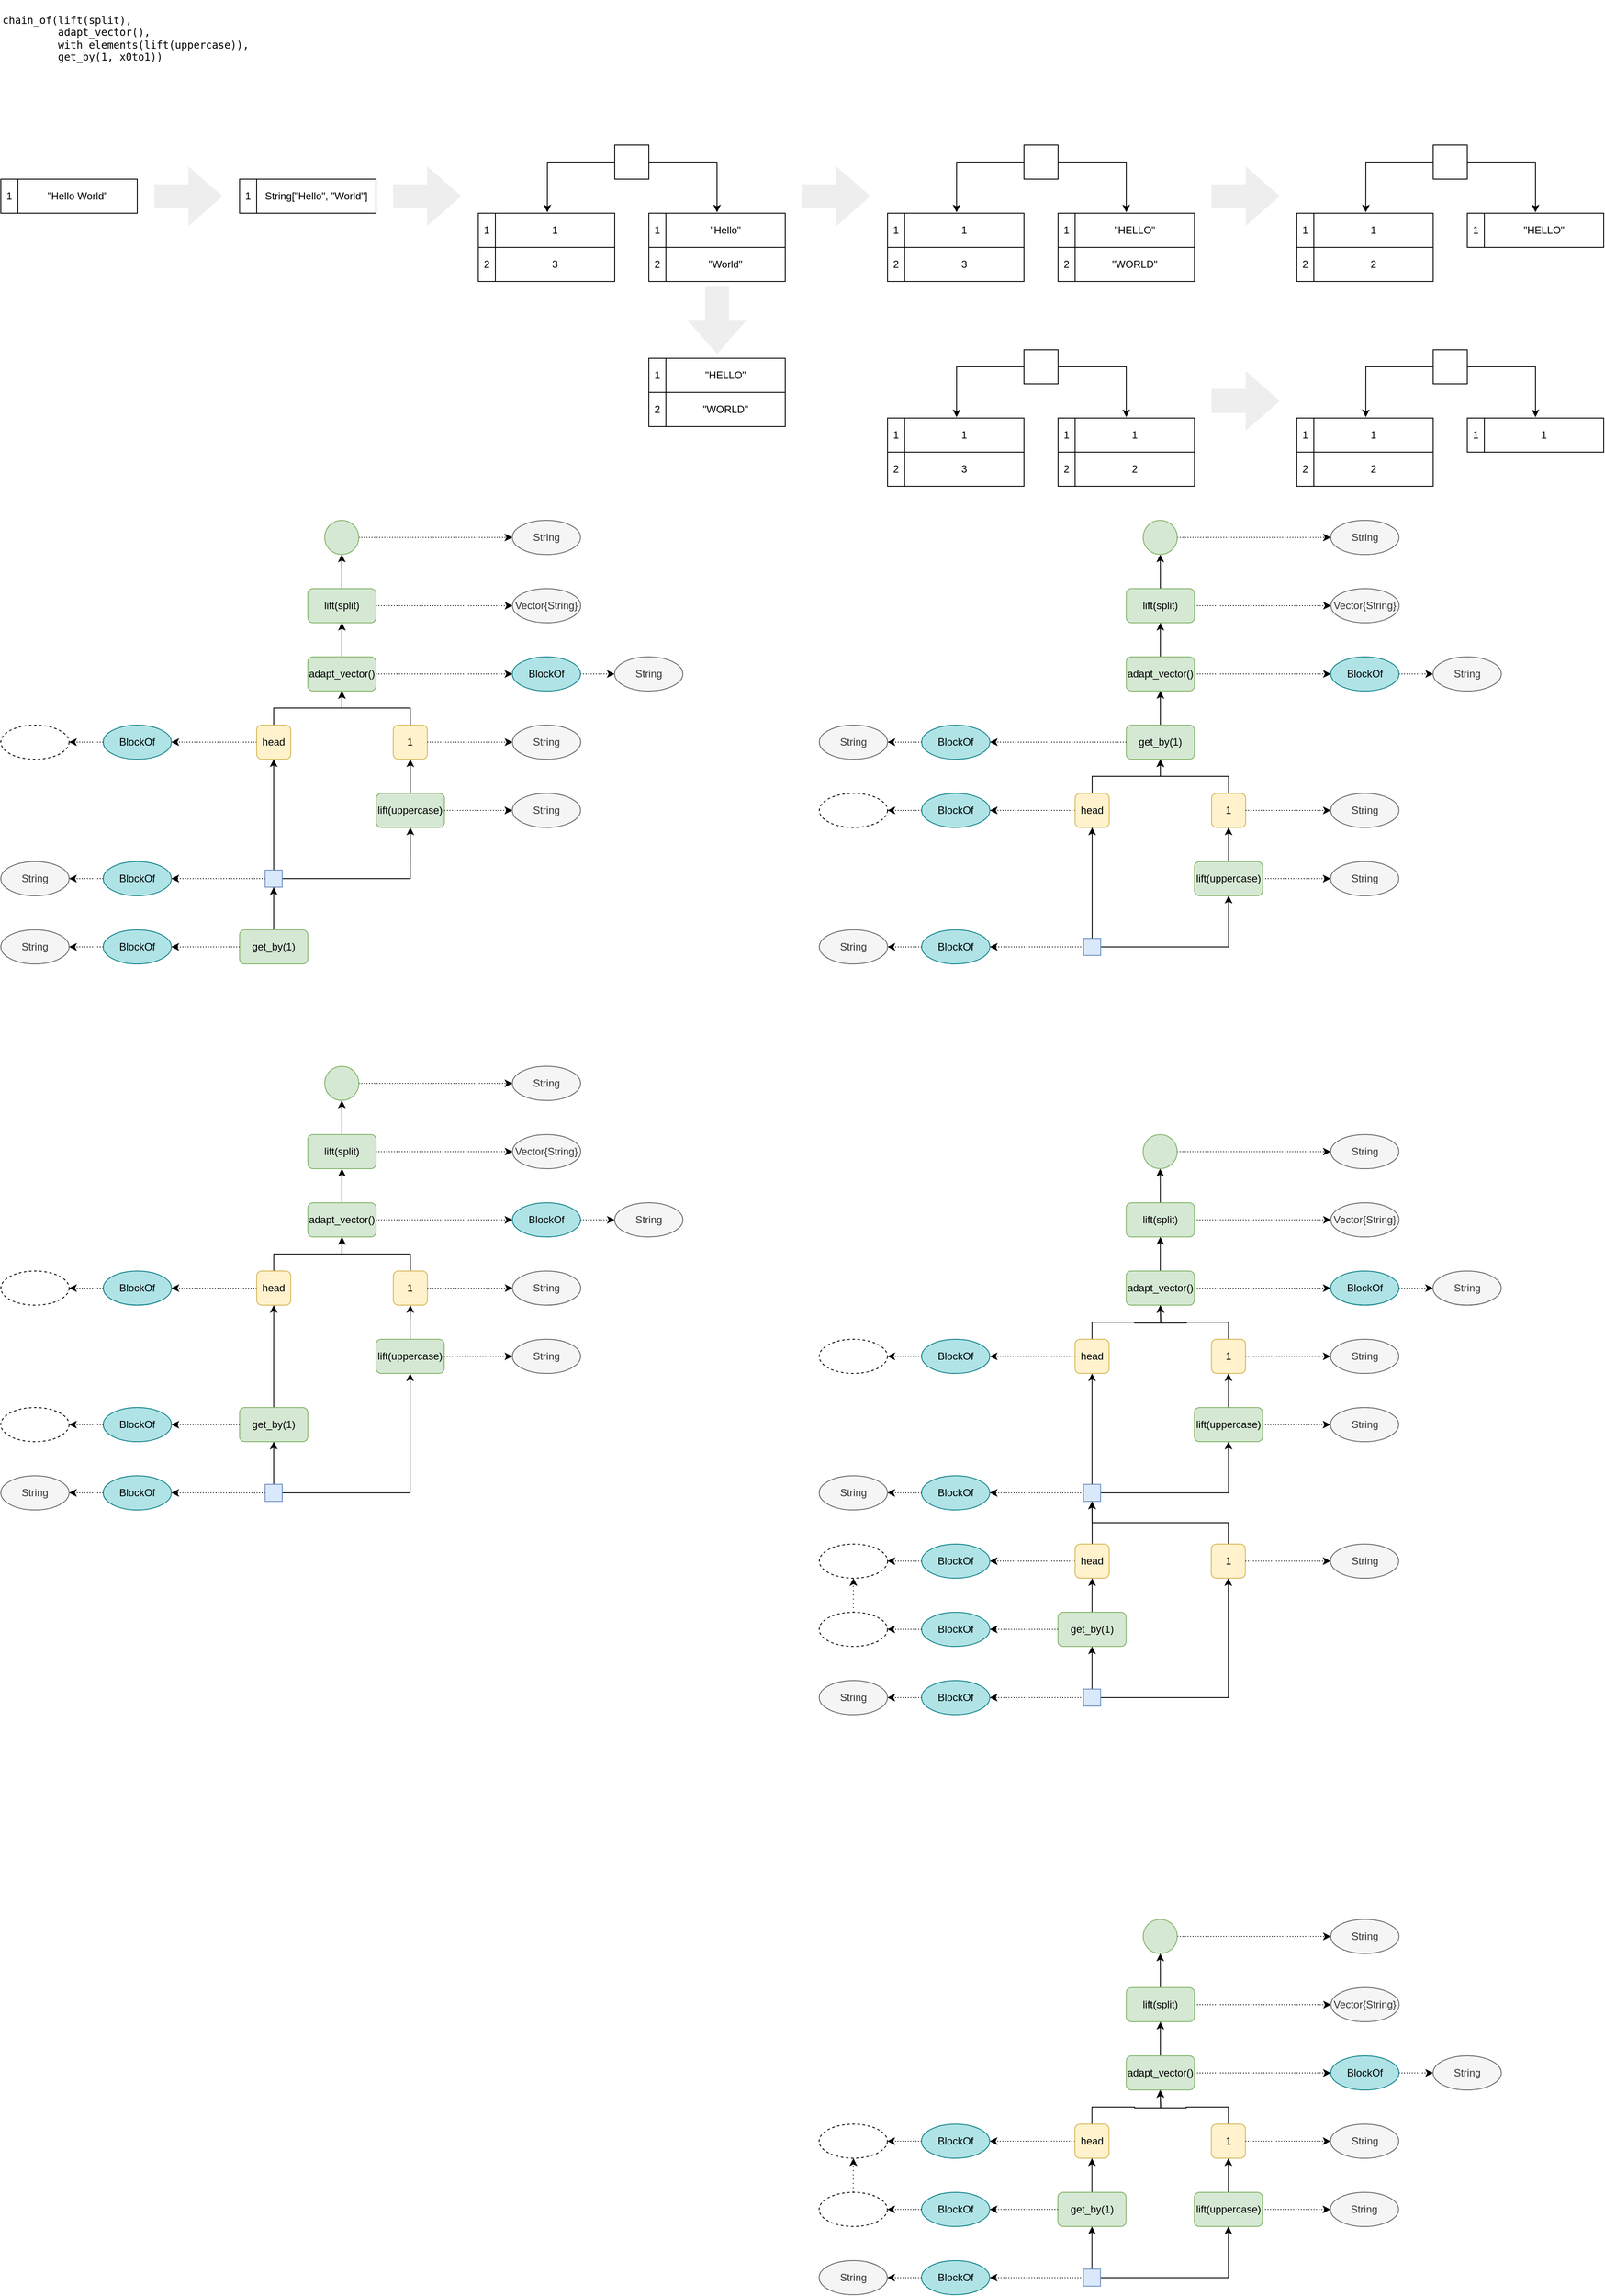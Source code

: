 <mxfile version="13.8.8" type="github" pages="6">
  <diagram id="GOH6kcmdicZ8yVMNec7U" name="split(it).uppercase(it).first()">
    <mxGraphModel dx="2018" dy="1168" grid="1" gridSize="10" guides="1" tooltips="1" connect="1" arrows="1" fold="1" page="1" pageScale="1" pageWidth="2339" pageHeight="3300" math="0" shadow="0">
      <root>
        <mxCell id="0" />
        <mxCell id="1" parent="0" />
        <mxCell id="oOCjYUbXdZ-bBL-VFH87-2" value="&lt;pre&gt;chain_of(lift(split),&lt;br&gt;         adapt_vector(),&lt;br&gt;         with_elements(lift(uppercase)),&lt;br&gt;         get_by(1, x0to1))&lt;/pre&gt;" style="text;html=1;align=left;verticalAlign=middle;resizable=0;points=[];autosize=1;" vertex="1" parent="1">
          <mxGeometry x="40" y="30" width="300" height="90" as="geometry" />
        </mxCell>
        <mxCell id="oOCjYUbXdZ-bBL-VFH87-4" value="" style="shape=table;html=1;whiteSpace=wrap;startSize=0;container=1;collapsible=0;childLayout=tableLayout;align=left;" vertex="1" parent="1">
          <mxGeometry x="40" y="240" width="160" height="40" as="geometry" />
        </mxCell>
        <mxCell id="oOCjYUbXdZ-bBL-VFH87-9" value="" style="shape=partialRectangle;html=1;whiteSpace=wrap;collapsible=0;dropTarget=0;pointerEvents=0;fillColor=none;top=0;left=0;bottom=0;right=0;points=[[0,0.5],[1,0.5]];portConstraint=eastwest;" vertex="1" parent="oOCjYUbXdZ-bBL-VFH87-4">
          <mxGeometry width="160" height="40" as="geometry" />
        </mxCell>
        <mxCell id="oOCjYUbXdZ-bBL-VFH87-10" value="1" style="shape=partialRectangle;html=1;whiteSpace=wrap;connectable=0;fillColor=none;top=0;left=0;bottom=0;right=0;overflow=hidden;" vertex="1" parent="oOCjYUbXdZ-bBL-VFH87-9">
          <mxGeometry width="20" height="40" as="geometry" />
        </mxCell>
        <mxCell id="oOCjYUbXdZ-bBL-VFH87-18" value="&quot;Hello World&quot;" style="shape=partialRectangle;html=1;whiteSpace=wrap;connectable=0;fillColor=none;top=0;left=0;bottom=0;right=0;overflow=hidden;" vertex="1" parent="oOCjYUbXdZ-bBL-VFH87-9">
          <mxGeometry x="20" width="140" height="40" as="geometry" />
        </mxCell>
        <mxCell id="oOCjYUbXdZ-bBL-VFH87-23" value="" style="shape=table;html=1;whiteSpace=wrap;startSize=0;container=1;collapsible=0;childLayout=tableLayout;align=left;" vertex="1" parent="1">
          <mxGeometry x="320" y="240" width="160" height="40" as="geometry" />
        </mxCell>
        <mxCell id="oOCjYUbXdZ-bBL-VFH87-24" value="" style="shape=partialRectangle;html=1;whiteSpace=wrap;collapsible=0;dropTarget=0;pointerEvents=0;fillColor=none;top=0;left=0;bottom=0;right=0;points=[[0,0.5],[1,0.5]];portConstraint=eastwest;" vertex="1" parent="oOCjYUbXdZ-bBL-VFH87-23">
          <mxGeometry width="160" height="40" as="geometry" />
        </mxCell>
        <mxCell id="oOCjYUbXdZ-bBL-VFH87-25" value="1" style="shape=partialRectangle;html=1;whiteSpace=wrap;connectable=0;fillColor=none;top=0;left=0;bottom=0;right=0;overflow=hidden;" vertex="1" parent="oOCjYUbXdZ-bBL-VFH87-24">
          <mxGeometry width="20" height="40" as="geometry" />
        </mxCell>
        <mxCell id="oOCjYUbXdZ-bBL-VFH87-26" value="String[&quot;Hello&quot;, &quot;World&quot;]" style="shape=partialRectangle;html=1;whiteSpace=wrap;connectable=0;fillColor=none;top=0;left=0;bottom=0;right=0;overflow=hidden;" vertex="1" parent="oOCjYUbXdZ-bBL-VFH87-24">
          <mxGeometry x="20" width="140" height="40" as="geometry" />
        </mxCell>
        <mxCell id="oOCjYUbXdZ-bBL-VFH87-27" value="" style="shape=table;html=1;whiteSpace=wrap;startSize=0;container=1;collapsible=0;childLayout=tableLayout;align=left;" vertex="1" parent="1">
          <mxGeometry x="800" y="280" width="160" height="80" as="geometry" />
        </mxCell>
        <mxCell id="oOCjYUbXdZ-bBL-VFH87-28" value="" style="shape=partialRectangle;html=1;whiteSpace=wrap;collapsible=0;dropTarget=0;pointerEvents=0;fillColor=none;top=0;left=0;bottom=0;right=0;points=[[0,0.5],[1,0.5]];portConstraint=eastwest;" vertex="1" parent="oOCjYUbXdZ-bBL-VFH87-27">
          <mxGeometry width="160" height="40" as="geometry" />
        </mxCell>
        <mxCell id="oOCjYUbXdZ-bBL-VFH87-29" value="1" style="shape=partialRectangle;html=1;whiteSpace=wrap;connectable=0;fillColor=none;top=0;left=0;bottom=0;right=0;overflow=hidden;" vertex="1" parent="oOCjYUbXdZ-bBL-VFH87-28">
          <mxGeometry width="20" height="40" as="geometry" />
        </mxCell>
        <mxCell id="oOCjYUbXdZ-bBL-VFH87-30" value="&quot;Hello&quot;" style="shape=partialRectangle;html=1;whiteSpace=wrap;connectable=0;fillColor=none;top=0;left=0;bottom=0;right=0;overflow=hidden;" vertex="1" parent="oOCjYUbXdZ-bBL-VFH87-28">
          <mxGeometry x="20" width="140" height="40" as="geometry" />
        </mxCell>
        <mxCell id="oOCjYUbXdZ-bBL-VFH87-31" style="shape=partialRectangle;html=1;whiteSpace=wrap;collapsible=0;dropTarget=0;pointerEvents=0;fillColor=none;top=0;left=0;bottom=0;right=0;points=[[0,0.5],[1,0.5]];portConstraint=eastwest;" vertex="1" parent="oOCjYUbXdZ-bBL-VFH87-27">
          <mxGeometry y="40" width="160" height="40" as="geometry" />
        </mxCell>
        <mxCell id="oOCjYUbXdZ-bBL-VFH87-32" value="2" style="shape=partialRectangle;html=1;whiteSpace=wrap;connectable=0;fillColor=none;top=0;left=0;bottom=0;right=0;overflow=hidden;" vertex="1" parent="oOCjYUbXdZ-bBL-VFH87-31">
          <mxGeometry width="20" height="40" as="geometry" />
        </mxCell>
        <mxCell id="oOCjYUbXdZ-bBL-VFH87-33" value="&quot;World&quot;" style="shape=partialRectangle;html=1;whiteSpace=wrap;connectable=0;fillColor=none;top=0;left=0;bottom=0;right=0;overflow=hidden;" vertex="1" parent="oOCjYUbXdZ-bBL-VFH87-31">
          <mxGeometry x="20" width="140" height="40" as="geometry" />
        </mxCell>
        <mxCell id="oOCjYUbXdZ-bBL-VFH87-34" value="" style="shape=table;html=1;whiteSpace=wrap;startSize=0;container=1;collapsible=0;childLayout=tableLayout;align=left;" vertex="1" parent="1">
          <mxGeometry x="600" y="280" width="160" height="80" as="geometry" />
        </mxCell>
        <mxCell id="oOCjYUbXdZ-bBL-VFH87-35" value="" style="shape=partialRectangle;html=1;whiteSpace=wrap;collapsible=0;dropTarget=0;pointerEvents=0;fillColor=none;top=0;left=0;bottom=0;right=0;points=[[0,0.5],[1,0.5]];portConstraint=eastwest;" vertex="1" parent="oOCjYUbXdZ-bBL-VFH87-34">
          <mxGeometry width="160" height="40" as="geometry" />
        </mxCell>
        <mxCell id="oOCjYUbXdZ-bBL-VFH87-36" value="1" style="shape=partialRectangle;html=1;whiteSpace=wrap;connectable=0;fillColor=none;top=0;left=0;bottom=0;right=0;overflow=hidden;" vertex="1" parent="oOCjYUbXdZ-bBL-VFH87-35">
          <mxGeometry width="20" height="40" as="geometry" />
        </mxCell>
        <mxCell id="oOCjYUbXdZ-bBL-VFH87-37" value="1" style="shape=partialRectangle;html=1;whiteSpace=wrap;connectable=0;fillColor=none;top=0;left=0;bottom=0;right=0;overflow=hidden;" vertex="1" parent="oOCjYUbXdZ-bBL-VFH87-35">
          <mxGeometry x="20" width="140" height="40" as="geometry" />
        </mxCell>
        <mxCell id="oOCjYUbXdZ-bBL-VFH87-38" style="shape=partialRectangle;html=1;whiteSpace=wrap;collapsible=0;dropTarget=0;pointerEvents=0;fillColor=none;top=0;left=0;bottom=0;right=0;points=[[0,0.5],[1,0.5]];portConstraint=eastwest;" vertex="1" parent="oOCjYUbXdZ-bBL-VFH87-34">
          <mxGeometry y="40" width="160" height="40" as="geometry" />
        </mxCell>
        <mxCell id="oOCjYUbXdZ-bBL-VFH87-39" value="2" style="shape=partialRectangle;html=1;whiteSpace=wrap;connectable=0;fillColor=none;top=0;left=0;bottom=0;right=0;overflow=hidden;" vertex="1" parent="oOCjYUbXdZ-bBL-VFH87-38">
          <mxGeometry width="20" height="40" as="geometry" />
        </mxCell>
        <mxCell id="oOCjYUbXdZ-bBL-VFH87-40" value="3" style="shape=partialRectangle;html=1;whiteSpace=wrap;connectable=0;fillColor=none;top=0;left=0;bottom=0;right=0;overflow=hidden;" vertex="1" parent="oOCjYUbXdZ-bBL-VFH87-38">
          <mxGeometry x="20" width="140" height="40" as="geometry" />
        </mxCell>
        <mxCell id="oOCjYUbXdZ-bBL-VFH87-55" style="edgeStyle=orthogonalEdgeStyle;rounded=0;orthogonalLoop=1;jettySize=auto;html=1;exitX=0;exitY=0.5;exitDx=0;exitDy=0;entryX=0.506;entryY=-0.025;entryDx=0;entryDy=0;entryPerimeter=0;" edge="1" parent="1" source="oOCjYUbXdZ-bBL-VFH87-54" target="oOCjYUbXdZ-bBL-VFH87-35">
          <mxGeometry relative="1" as="geometry" />
        </mxCell>
        <mxCell id="oOCjYUbXdZ-bBL-VFH87-56" style="edgeStyle=orthogonalEdgeStyle;rounded=0;orthogonalLoop=1;jettySize=auto;html=1;exitX=1;exitY=0.5;exitDx=0;exitDy=0;entryX=0.5;entryY=-0.025;entryDx=0;entryDy=0;entryPerimeter=0;" edge="1" parent="1" source="oOCjYUbXdZ-bBL-VFH87-54" target="oOCjYUbXdZ-bBL-VFH87-28">
          <mxGeometry relative="1" as="geometry" />
        </mxCell>
        <mxCell id="oOCjYUbXdZ-bBL-VFH87-54" value="" style="rounded=0;whiteSpace=wrap;html=1;align=left;" vertex="1" parent="1">
          <mxGeometry x="760" y="200" width="40" height="40" as="geometry" />
        </mxCell>
        <mxCell id="oOCjYUbXdZ-bBL-VFH87-58" value="" style="html=1;shadow=0;dashed=0;align=center;verticalAlign=middle;shape=mxgraph.arrows2.arrow;dy=0.6;dx=40;notch=0;fillColor=#eeeeee;strokeColor=none;" vertex="1" parent="1">
          <mxGeometry x="220" y="225" width="80" height="70" as="geometry" />
        </mxCell>
        <mxCell id="oOCjYUbXdZ-bBL-VFH87-59" value="" style="html=1;shadow=0;dashed=0;align=center;verticalAlign=middle;shape=mxgraph.arrows2.arrow;dy=0.6;dx=40;notch=0;fillColor=#eeeeee;strokeColor=none;" vertex="1" parent="1">
          <mxGeometry x="500" y="225" width="80" height="70" as="geometry" />
        </mxCell>
        <mxCell id="oOCjYUbXdZ-bBL-VFH87-60" value="" style="html=1;shadow=0;dashed=0;align=center;verticalAlign=middle;shape=mxgraph.arrows2.arrow;dy=0.6;dx=40;notch=0;fillColor=#eeeeee;strokeColor=none;direction=south;" vertex="1" parent="1">
          <mxGeometry x="845" y="365" width="70" height="80" as="geometry" />
        </mxCell>
        <mxCell id="oOCjYUbXdZ-bBL-VFH87-61" value="" style="shape=table;html=1;whiteSpace=wrap;startSize=0;container=1;collapsible=0;childLayout=tableLayout;align=left;" vertex="1" parent="1">
          <mxGeometry x="800" y="450" width="160" height="80" as="geometry" />
        </mxCell>
        <mxCell id="oOCjYUbXdZ-bBL-VFH87-62" value="" style="shape=partialRectangle;html=1;whiteSpace=wrap;collapsible=0;dropTarget=0;pointerEvents=0;fillColor=none;top=0;left=0;bottom=0;right=0;points=[[0,0.5],[1,0.5]];portConstraint=eastwest;" vertex="1" parent="oOCjYUbXdZ-bBL-VFH87-61">
          <mxGeometry width="160" height="40" as="geometry" />
        </mxCell>
        <mxCell id="oOCjYUbXdZ-bBL-VFH87-63" value="1" style="shape=partialRectangle;html=1;whiteSpace=wrap;connectable=0;fillColor=none;top=0;left=0;bottom=0;right=0;overflow=hidden;" vertex="1" parent="oOCjYUbXdZ-bBL-VFH87-62">
          <mxGeometry width="20" height="40" as="geometry" />
        </mxCell>
        <mxCell id="oOCjYUbXdZ-bBL-VFH87-64" value="&quot;HELLO&quot;" style="shape=partialRectangle;html=1;whiteSpace=wrap;connectable=0;fillColor=none;top=0;left=0;bottom=0;right=0;overflow=hidden;" vertex="1" parent="oOCjYUbXdZ-bBL-VFH87-62">
          <mxGeometry x="20" width="140" height="40" as="geometry" />
        </mxCell>
        <mxCell id="oOCjYUbXdZ-bBL-VFH87-65" style="shape=partialRectangle;html=1;whiteSpace=wrap;collapsible=0;dropTarget=0;pointerEvents=0;fillColor=none;top=0;left=0;bottom=0;right=0;points=[[0,0.5],[1,0.5]];portConstraint=eastwest;" vertex="1" parent="oOCjYUbXdZ-bBL-VFH87-61">
          <mxGeometry y="40" width="160" height="40" as="geometry" />
        </mxCell>
        <mxCell id="oOCjYUbXdZ-bBL-VFH87-66" value="2" style="shape=partialRectangle;html=1;whiteSpace=wrap;connectable=0;fillColor=none;top=0;left=0;bottom=0;right=0;overflow=hidden;" vertex="1" parent="oOCjYUbXdZ-bBL-VFH87-65">
          <mxGeometry width="20" height="40" as="geometry" />
        </mxCell>
        <mxCell id="oOCjYUbXdZ-bBL-VFH87-67" value="&quot;WORLD&quot;" style="shape=partialRectangle;html=1;whiteSpace=wrap;connectable=0;fillColor=none;top=0;left=0;bottom=0;right=0;overflow=hidden;" vertex="1" parent="oOCjYUbXdZ-bBL-VFH87-65">
          <mxGeometry x="20" width="140" height="40" as="geometry" />
        </mxCell>
        <mxCell id="oOCjYUbXdZ-bBL-VFH87-68" value="" style="shape=table;html=1;whiteSpace=wrap;startSize=0;container=1;collapsible=0;childLayout=tableLayout;align=left;" vertex="1" parent="1">
          <mxGeometry x="1280" y="280" width="160" height="80" as="geometry" />
        </mxCell>
        <mxCell id="oOCjYUbXdZ-bBL-VFH87-69" value="" style="shape=partialRectangle;html=1;whiteSpace=wrap;collapsible=0;dropTarget=0;pointerEvents=0;fillColor=none;top=0;left=0;bottom=0;right=0;points=[[0,0.5],[1,0.5]];portConstraint=eastwest;" vertex="1" parent="oOCjYUbXdZ-bBL-VFH87-68">
          <mxGeometry width="160" height="40" as="geometry" />
        </mxCell>
        <mxCell id="oOCjYUbXdZ-bBL-VFH87-70" value="1" style="shape=partialRectangle;html=1;whiteSpace=wrap;connectable=0;fillColor=none;top=0;left=0;bottom=0;right=0;overflow=hidden;" vertex="1" parent="oOCjYUbXdZ-bBL-VFH87-69">
          <mxGeometry width="20" height="40" as="geometry" />
        </mxCell>
        <mxCell id="oOCjYUbXdZ-bBL-VFH87-71" value="&quot;HELLO&quot;" style="shape=partialRectangle;html=1;whiteSpace=wrap;connectable=0;fillColor=none;top=0;left=0;bottom=0;right=0;overflow=hidden;" vertex="1" parent="oOCjYUbXdZ-bBL-VFH87-69">
          <mxGeometry x="20" width="140" height="40" as="geometry" />
        </mxCell>
        <mxCell id="oOCjYUbXdZ-bBL-VFH87-72" style="shape=partialRectangle;html=1;whiteSpace=wrap;collapsible=0;dropTarget=0;pointerEvents=0;fillColor=none;top=0;left=0;bottom=0;right=0;points=[[0,0.5],[1,0.5]];portConstraint=eastwest;" vertex="1" parent="oOCjYUbXdZ-bBL-VFH87-68">
          <mxGeometry y="40" width="160" height="40" as="geometry" />
        </mxCell>
        <mxCell id="oOCjYUbXdZ-bBL-VFH87-73" value="2" style="shape=partialRectangle;html=1;whiteSpace=wrap;connectable=0;fillColor=none;top=0;left=0;bottom=0;right=0;overflow=hidden;" vertex="1" parent="oOCjYUbXdZ-bBL-VFH87-72">
          <mxGeometry width="20" height="40" as="geometry" />
        </mxCell>
        <mxCell id="oOCjYUbXdZ-bBL-VFH87-74" value="&quot;WORLD&quot;" style="shape=partialRectangle;html=1;whiteSpace=wrap;connectable=0;fillColor=none;top=0;left=0;bottom=0;right=0;overflow=hidden;" vertex="1" parent="oOCjYUbXdZ-bBL-VFH87-72">
          <mxGeometry x="20" width="140" height="40" as="geometry" />
        </mxCell>
        <mxCell id="oOCjYUbXdZ-bBL-VFH87-75" value="" style="shape=table;html=1;whiteSpace=wrap;startSize=0;container=1;collapsible=0;childLayout=tableLayout;align=left;" vertex="1" parent="1">
          <mxGeometry x="1080" y="280" width="160" height="80" as="geometry" />
        </mxCell>
        <mxCell id="oOCjYUbXdZ-bBL-VFH87-76" value="" style="shape=partialRectangle;html=1;whiteSpace=wrap;collapsible=0;dropTarget=0;pointerEvents=0;fillColor=none;top=0;left=0;bottom=0;right=0;points=[[0,0.5],[1,0.5]];portConstraint=eastwest;" vertex="1" parent="oOCjYUbXdZ-bBL-VFH87-75">
          <mxGeometry width="160" height="40" as="geometry" />
        </mxCell>
        <mxCell id="oOCjYUbXdZ-bBL-VFH87-77" value="1" style="shape=partialRectangle;html=1;whiteSpace=wrap;connectable=0;fillColor=none;top=0;left=0;bottom=0;right=0;overflow=hidden;" vertex="1" parent="oOCjYUbXdZ-bBL-VFH87-76">
          <mxGeometry width="20" height="40" as="geometry" />
        </mxCell>
        <mxCell id="oOCjYUbXdZ-bBL-VFH87-78" value="1" style="shape=partialRectangle;html=1;whiteSpace=wrap;connectable=0;fillColor=none;top=0;left=0;bottom=0;right=0;overflow=hidden;" vertex="1" parent="oOCjYUbXdZ-bBL-VFH87-76">
          <mxGeometry x="20" width="140" height="40" as="geometry" />
        </mxCell>
        <mxCell id="oOCjYUbXdZ-bBL-VFH87-79" style="shape=partialRectangle;html=1;whiteSpace=wrap;collapsible=0;dropTarget=0;pointerEvents=0;fillColor=none;top=0;left=0;bottom=0;right=0;points=[[0,0.5],[1,0.5]];portConstraint=eastwest;" vertex="1" parent="oOCjYUbXdZ-bBL-VFH87-75">
          <mxGeometry y="40" width="160" height="40" as="geometry" />
        </mxCell>
        <mxCell id="oOCjYUbXdZ-bBL-VFH87-80" value="2" style="shape=partialRectangle;html=1;whiteSpace=wrap;connectable=0;fillColor=none;top=0;left=0;bottom=0;right=0;overflow=hidden;" vertex="1" parent="oOCjYUbXdZ-bBL-VFH87-79">
          <mxGeometry width="20" height="40" as="geometry" />
        </mxCell>
        <mxCell id="oOCjYUbXdZ-bBL-VFH87-81" value="3" style="shape=partialRectangle;html=1;whiteSpace=wrap;connectable=0;fillColor=none;top=0;left=0;bottom=0;right=0;overflow=hidden;" vertex="1" parent="oOCjYUbXdZ-bBL-VFH87-79">
          <mxGeometry x="20" width="140" height="40" as="geometry" />
        </mxCell>
        <mxCell id="oOCjYUbXdZ-bBL-VFH87-82" style="edgeStyle=orthogonalEdgeStyle;rounded=0;orthogonalLoop=1;jettySize=auto;html=1;exitX=0;exitY=0.5;exitDx=0;exitDy=0;entryX=0.506;entryY=-0.025;entryDx=0;entryDy=0;entryPerimeter=0;" edge="1" parent="1" source="oOCjYUbXdZ-bBL-VFH87-84" target="oOCjYUbXdZ-bBL-VFH87-76">
          <mxGeometry relative="1" as="geometry" />
        </mxCell>
        <mxCell id="oOCjYUbXdZ-bBL-VFH87-83" style="edgeStyle=orthogonalEdgeStyle;rounded=0;orthogonalLoop=1;jettySize=auto;html=1;exitX=1;exitY=0.5;exitDx=0;exitDy=0;entryX=0.5;entryY=-0.025;entryDx=0;entryDy=0;entryPerimeter=0;" edge="1" parent="1" source="oOCjYUbXdZ-bBL-VFH87-84" target="oOCjYUbXdZ-bBL-VFH87-69">
          <mxGeometry relative="1" as="geometry" />
        </mxCell>
        <mxCell id="oOCjYUbXdZ-bBL-VFH87-84" value="" style="rounded=0;whiteSpace=wrap;html=1;align=left;" vertex="1" parent="1">
          <mxGeometry x="1240" y="200" width="40" height="40" as="geometry" />
        </mxCell>
        <mxCell id="oOCjYUbXdZ-bBL-VFH87-85" value="" style="html=1;shadow=0;dashed=0;align=center;verticalAlign=middle;shape=mxgraph.arrows2.arrow;dy=0.6;dx=40;notch=0;fillColor=#eeeeee;strokeColor=none;" vertex="1" parent="1">
          <mxGeometry x="980" y="225" width="80" height="70" as="geometry" />
        </mxCell>
        <mxCell id="oOCjYUbXdZ-bBL-VFH87-86" value="" style="shape=table;html=1;whiteSpace=wrap;startSize=0;container=1;collapsible=0;childLayout=tableLayout;align=left;" vertex="1" parent="1">
          <mxGeometry x="1760" y="280" width="160" height="40" as="geometry" />
        </mxCell>
        <mxCell id="oOCjYUbXdZ-bBL-VFH87-87" value="" style="shape=partialRectangle;html=1;whiteSpace=wrap;collapsible=0;dropTarget=0;pointerEvents=0;fillColor=none;top=0;left=0;bottom=0;right=0;points=[[0,0.5],[1,0.5]];portConstraint=eastwest;" vertex="1" parent="oOCjYUbXdZ-bBL-VFH87-86">
          <mxGeometry width="160" height="40" as="geometry" />
        </mxCell>
        <mxCell id="oOCjYUbXdZ-bBL-VFH87-88" value="1" style="shape=partialRectangle;html=1;whiteSpace=wrap;connectable=0;fillColor=none;top=0;left=0;bottom=0;right=0;overflow=hidden;" vertex="1" parent="oOCjYUbXdZ-bBL-VFH87-87">
          <mxGeometry width="20" height="40" as="geometry" />
        </mxCell>
        <mxCell id="oOCjYUbXdZ-bBL-VFH87-89" value="&quot;HELLO&quot;" style="shape=partialRectangle;html=1;whiteSpace=wrap;connectable=0;fillColor=none;top=0;left=0;bottom=0;right=0;overflow=hidden;" vertex="1" parent="oOCjYUbXdZ-bBL-VFH87-87">
          <mxGeometry x="20" width="140" height="40" as="geometry" />
        </mxCell>
        <mxCell id="oOCjYUbXdZ-bBL-VFH87-93" value="" style="shape=table;html=1;whiteSpace=wrap;startSize=0;container=1;collapsible=0;childLayout=tableLayout;align=left;" vertex="1" parent="1">
          <mxGeometry x="1560" y="280" width="160" height="80" as="geometry" />
        </mxCell>
        <mxCell id="oOCjYUbXdZ-bBL-VFH87-94" value="" style="shape=partialRectangle;html=1;whiteSpace=wrap;collapsible=0;dropTarget=0;pointerEvents=0;fillColor=none;top=0;left=0;bottom=0;right=0;points=[[0,0.5],[1,0.5]];portConstraint=eastwest;" vertex="1" parent="oOCjYUbXdZ-bBL-VFH87-93">
          <mxGeometry width="160" height="40" as="geometry" />
        </mxCell>
        <mxCell id="oOCjYUbXdZ-bBL-VFH87-95" value="1" style="shape=partialRectangle;html=1;whiteSpace=wrap;connectable=0;fillColor=none;top=0;left=0;bottom=0;right=0;overflow=hidden;" vertex="1" parent="oOCjYUbXdZ-bBL-VFH87-94">
          <mxGeometry width="20" height="40" as="geometry" />
        </mxCell>
        <mxCell id="oOCjYUbXdZ-bBL-VFH87-96" value="1" style="shape=partialRectangle;html=1;whiteSpace=wrap;connectable=0;fillColor=none;top=0;left=0;bottom=0;right=0;overflow=hidden;" vertex="1" parent="oOCjYUbXdZ-bBL-VFH87-94">
          <mxGeometry x="20" width="140" height="40" as="geometry" />
        </mxCell>
        <mxCell id="oOCjYUbXdZ-bBL-VFH87-97" style="shape=partialRectangle;html=1;whiteSpace=wrap;collapsible=0;dropTarget=0;pointerEvents=0;fillColor=none;top=0;left=0;bottom=0;right=0;points=[[0,0.5],[1,0.5]];portConstraint=eastwest;" vertex="1" parent="oOCjYUbXdZ-bBL-VFH87-93">
          <mxGeometry y="40" width="160" height="40" as="geometry" />
        </mxCell>
        <mxCell id="oOCjYUbXdZ-bBL-VFH87-98" value="2" style="shape=partialRectangle;html=1;whiteSpace=wrap;connectable=0;fillColor=none;top=0;left=0;bottom=0;right=0;overflow=hidden;" vertex="1" parent="oOCjYUbXdZ-bBL-VFH87-97">
          <mxGeometry width="20" height="40" as="geometry" />
        </mxCell>
        <mxCell id="oOCjYUbXdZ-bBL-VFH87-99" value="2" style="shape=partialRectangle;html=1;whiteSpace=wrap;connectable=0;fillColor=none;top=0;left=0;bottom=0;right=0;overflow=hidden;" vertex="1" parent="oOCjYUbXdZ-bBL-VFH87-97">
          <mxGeometry x="20" width="140" height="40" as="geometry" />
        </mxCell>
        <mxCell id="oOCjYUbXdZ-bBL-VFH87-100" style="edgeStyle=orthogonalEdgeStyle;rounded=0;orthogonalLoop=1;jettySize=auto;html=1;exitX=0;exitY=0.5;exitDx=0;exitDy=0;entryX=0.506;entryY=-0.025;entryDx=0;entryDy=0;entryPerimeter=0;" edge="1" parent="1" source="oOCjYUbXdZ-bBL-VFH87-102" target="oOCjYUbXdZ-bBL-VFH87-94">
          <mxGeometry relative="1" as="geometry" />
        </mxCell>
        <mxCell id="oOCjYUbXdZ-bBL-VFH87-101" style="edgeStyle=orthogonalEdgeStyle;rounded=0;orthogonalLoop=1;jettySize=auto;html=1;exitX=1;exitY=0.5;exitDx=0;exitDy=0;entryX=0.5;entryY=-0.025;entryDx=0;entryDy=0;entryPerimeter=0;" edge="1" parent="1" source="oOCjYUbXdZ-bBL-VFH87-102" target="oOCjYUbXdZ-bBL-VFH87-87">
          <mxGeometry relative="1" as="geometry" />
        </mxCell>
        <mxCell id="oOCjYUbXdZ-bBL-VFH87-102" value="" style="rounded=0;whiteSpace=wrap;html=1;align=left;" vertex="1" parent="1">
          <mxGeometry x="1720" y="200" width="40" height="40" as="geometry" />
        </mxCell>
        <mxCell id="oOCjYUbXdZ-bBL-VFH87-103" value="" style="html=1;shadow=0;dashed=0;align=center;verticalAlign=middle;shape=mxgraph.arrows2.arrow;dy=0.6;dx=40;notch=0;fillColor=#eeeeee;strokeColor=none;" vertex="1" parent="1">
          <mxGeometry x="1460" y="225" width="80" height="70" as="geometry" />
        </mxCell>
        <mxCell id="oOCjYUbXdZ-bBL-VFH87-122" style="edgeStyle=orthogonalEdgeStyle;rounded=0;orthogonalLoop=1;jettySize=auto;html=1;exitX=0.5;exitY=0;exitDx=0;exitDy=0;entryX=0.5;entryY=1;entryDx=0;entryDy=0;" edge="1" parent="1" source="oOCjYUbXdZ-bBL-VFH87-124" target="oOCjYUbXdZ-bBL-VFH87-126">
          <mxGeometry relative="1" as="geometry">
            <mxPoint x="419.82" y="730" as="targetPoint" />
          </mxGeometry>
        </mxCell>
        <mxCell id="oOCjYUbXdZ-bBL-VFH87-123" style="edgeStyle=orthogonalEdgeStyle;rounded=0;orthogonalLoop=1;jettySize=auto;html=1;exitX=1;exitY=0.5;exitDx=0;exitDy=0;entryX=0;entryY=0.5;entryDx=0;entryDy=0;dashed=1;dashPattern=1 2;" edge="1" parent="1" source="oOCjYUbXdZ-bBL-VFH87-124" target="oOCjYUbXdZ-bBL-VFH87-128">
          <mxGeometry relative="1" as="geometry" />
        </mxCell>
        <mxCell id="oOCjYUbXdZ-bBL-VFH87-124" value="lift(split)" style="rounded=1;whiteSpace=wrap;html=1;fillColor=#d5e8d4;strokeColor=#82b366;" vertex="1" parent="1">
          <mxGeometry x="400.0" y="720" width="80" height="40" as="geometry" />
        </mxCell>
        <mxCell id="oOCjYUbXdZ-bBL-VFH87-125" style="edgeStyle=orthogonalEdgeStyle;rounded=0;orthogonalLoop=1;jettySize=auto;html=1;exitX=1;exitY=0.5;exitDx=0;exitDy=0;entryX=0;entryY=0.5;entryDx=0;entryDy=0;dashed=1;dashPattern=1 2;" edge="1" parent="1" source="oOCjYUbXdZ-bBL-VFH87-126" target="oOCjYUbXdZ-bBL-VFH87-127">
          <mxGeometry relative="1" as="geometry">
            <mxPoint x="689.88" y="540" as="targetPoint" />
          </mxGeometry>
        </mxCell>
        <mxCell id="oOCjYUbXdZ-bBL-VFH87-126" value="" style="ellipse;whiteSpace=wrap;html=1;aspect=fixed;rounded=1;shadow=0;glass=0;sketch=0;align=left;fillColor=#d5e8d4;strokeColor=#82b366;" vertex="1" parent="1">
          <mxGeometry x="419.82" y="640" width="40" height="40" as="geometry" />
        </mxCell>
        <mxCell id="oOCjYUbXdZ-bBL-VFH87-127" value="String" style="ellipse;whiteSpace=wrap;html=1;fillColor=#f5f5f5;strokeColor=#666666;fontColor=#333333;" vertex="1" parent="1">
          <mxGeometry x="639.88" y="640" width="80" height="40" as="geometry" />
        </mxCell>
        <mxCell id="oOCjYUbXdZ-bBL-VFH87-128" value="Vector{String}" style="ellipse;whiteSpace=wrap;html=1;fillColor=#f5f5f5;strokeColor=#666666;fontColor=#333333;" vertex="1" parent="1">
          <mxGeometry x="640.06" y="720" width="80" height="40" as="geometry" />
        </mxCell>
        <mxCell id="oOCjYUbXdZ-bBL-VFH87-130" style="edgeStyle=orthogonalEdgeStyle;rounded=0;orthogonalLoop=1;jettySize=auto;html=1;exitX=0.5;exitY=0;exitDx=0;exitDy=0;entryX=0.5;entryY=1;entryDx=0;entryDy=0;" edge="1" parent="1" source="oOCjYUbXdZ-bBL-VFH87-132" target="oOCjYUbXdZ-bBL-VFH87-124">
          <mxGeometry relative="1" as="geometry">
            <mxPoint x="440.06" y="770" as="targetPoint" />
          </mxGeometry>
        </mxCell>
        <mxCell id="oOCjYUbXdZ-bBL-VFH87-131" style="edgeStyle=orthogonalEdgeStyle;rounded=0;orthogonalLoop=1;jettySize=auto;html=1;exitX=1;exitY=0.5;exitDx=0;exitDy=0;entryX=0;entryY=0.5;entryDx=0;entryDy=0;dashed=1;dashPattern=1 2;" edge="1" parent="1" source="oOCjYUbXdZ-bBL-VFH87-132" target="oOCjYUbXdZ-bBL-VFH87-134">
          <mxGeometry relative="1" as="geometry" />
        </mxCell>
        <mxCell id="oOCjYUbXdZ-bBL-VFH87-132" value="adapt_vector()" style="rounded=1;whiteSpace=wrap;html=1;fillColor=#d5e8d4;strokeColor=#82b366;" vertex="1" parent="1">
          <mxGeometry x="400.0" y="800" width="80" height="40" as="geometry" />
        </mxCell>
        <mxCell id="oOCjYUbXdZ-bBL-VFH87-133" style="edgeStyle=orthogonalEdgeStyle;rounded=0;orthogonalLoop=1;jettySize=auto;html=1;exitX=1;exitY=0.5;exitDx=0;exitDy=0;entryX=0;entryY=0.5;entryDx=0;entryDy=0;dashed=1;dashPattern=1 2;" edge="1" parent="1" source="oOCjYUbXdZ-bBL-VFH87-134" target="oOCjYUbXdZ-bBL-VFH87-135">
          <mxGeometry relative="1" as="geometry" />
        </mxCell>
        <mxCell id="oOCjYUbXdZ-bBL-VFH87-134" value="BlockOf" style="ellipse;whiteSpace=wrap;html=1;fillColor=#b0e3e6;strokeColor=#0e8088;" vertex="1" parent="1">
          <mxGeometry x="639.88" y="800" width="80" height="40" as="geometry" />
        </mxCell>
        <mxCell id="oOCjYUbXdZ-bBL-VFH87-135" value="String" style="ellipse;whiteSpace=wrap;html=1;fillColor=#f5f5f5;strokeColor=#666666;fontColor=#333333;" vertex="1" parent="1">
          <mxGeometry x="759.88" y="800" width="80" height="40" as="geometry" />
        </mxCell>
        <mxCell id="oOCjYUbXdZ-bBL-VFH87-153" style="edgeStyle=orthogonalEdgeStyle;rounded=0;orthogonalLoop=1;jettySize=auto;html=1;exitX=0.5;exitY=0;exitDx=0;exitDy=0;entryX=0.5;entryY=1;entryDx=0;entryDy=0;" edge="1" parent="1" source="oOCjYUbXdZ-bBL-VFH87-148" target="oOCjYUbXdZ-bBL-VFH87-149">
          <mxGeometry relative="1" as="geometry" />
        </mxCell>
        <mxCell id="oOCjYUbXdZ-bBL-VFH87-148" value="lift(uppercase)" style="rounded=1;whiteSpace=wrap;html=1;fillColor=#d5e8d4;strokeColor=#82b366;" vertex="1" parent="1">
          <mxGeometry x="480.24" y="960" width="80" height="40" as="geometry" />
        </mxCell>
        <mxCell id="oOCjYUbXdZ-bBL-VFH87-152" style="edgeStyle=orthogonalEdgeStyle;rounded=0;orthogonalLoop=1;jettySize=auto;html=1;exitX=0.5;exitY=0;exitDx=0;exitDy=0;entryX=0.5;entryY=1;entryDx=0;entryDy=0;" edge="1" parent="1" source="oOCjYUbXdZ-bBL-VFH87-149" target="oOCjYUbXdZ-bBL-VFH87-132">
          <mxGeometry relative="1" as="geometry" />
        </mxCell>
        <mxCell id="oOCjYUbXdZ-bBL-VFH87-149" value="1" style="rounded=1;whiteSpace=wrap;html=1;fillColor=#fff2cc;strokeColor=#d6b656;" vertex="1" parent="1">
          <mxGeometry x="500.24" y="880" width="40" height="40" as="geometry" />
        </mxCell>
        <mxCell id="oOCjYUbXdZ-bBL-VFH87-150" style="edgeStyle=orthogonalEdgeStyle;rounded=0;orthogonalLoop=1;jettySize=auto;html=1;exitX=1;exitY=0.5;exitDx=0;exitDy=0;entryX=0;entryY=0.5;entryDx=0;entryDy=0;dashed=1;dashPattern=1 2;" edge="1" parent="1" source="oOCjYUbXdZ-bBL-VFH87-149" target="oOCjYUbXdZ-bBL-VFH87-151">
          <mxGeometry relative="1" as="geometry">
            <mxPoint x="490.06" y="980" as="sourcePoint" />
          </mxGeometry>
        </mxCell>
        <mxCell id="oOCjYUbXdZ-bBL-VFH87-151" value="String" style="ellipse;whiteSpace=wrap;html=1;fillColor=#f5f5f5;strokeColor=#666666;fontColor=#333333;" vertex="1" parent="1">
          <mxGeometry x="640.06" y="880" width="80" height="40" as="geometry" />
        </mxCell>
        <mxCell id="oOCjYUbXdZ-bBL-VFH87-154" style="edgeStyle=orthogonalEdgeStyle;rounded=0;orthogonalLoop=1;jettySize=auto;html=1;entryX=0;entryY=0.5;entryDx=0;entryDy=0;dashed=1;dashPattern=1 2;exitX=1;exitY=0.5;exitDx=0;exitDy=0;" edge="1" parent="1" target="oOCjYUbXdZ-bBL-VFH87-155" source="oOCjYUbXdZ-bBL-VFH87-148">
          <mxGeometry relative="1" as="geometry">
            <mxPoint x="580.06" y="990" as="sourcePoint" />
          </mxGeometry>
        </mxCell>
        <mxCell id="oOCjYUbXdZ-bBL-VFH87-155" value="String" style="ellipse;whiteSpace=wrap;html=1;fillColor=#f5f5f5;strokeColor=#666666;fontColor=#333333;" vertex="1" parent="1">
          <mxGeometry x="639.88" y="960" width="80" height="40" as="geometry" />
        </mxCell>
        <mxCell id="oOCjYUbXdZ-bBL-VFH87-156" style="edgeStyle=orthogonalEdgeStyle;rounded=0;orthogonalLoop=1;jettySize=auto;html=1;exitX=0.5;exitY=0;exitDx=0;exitDy=0;entryX=0.5;entryY=1;entryDx=0;entryDy=0;" edge="1" parent="1" source="oOCjYUbXdZ-bBL-VFH87-158" target="oOCjYUbXdZ-bBL-VFH87-160">
          <mxGeometry relative="1" as="geometry">
            <Array as="points">
              <mxPoint x="360" y="1080" />
              <mxPoint x="360" y="1080" />
            </Array>
            <mxPoint x="290.0" y="1060" as="targetPoint" />
          </mxGeometry>
        </mxCell>
        <mxCell id="oOCjYUbXdZ-bBL-VFH87-157" style="edgeStyle=orthogonalEdgeStyle;rounded=0;orthogonalLoop=1;jettySize=auto;html=1;exitX=0;exitY=0.5;exitDx=0;exitDy=0;entryX=1;entryY=0.5;entryDx=0;entryDy=0;dashed=1;dashPattern=1 2;" edge="1" parent="1" source="oOCjYUbXdZ-bBL-VFH87-158" target="oOCjYUbXdZ-bBL-VFH87-165">
          <mxGeometry relative="1" as="geometry" />
        </mxCell>
        <mxCell id="oOCjYUbXdZ-bBL-VFH87-168" style="edgeStyle=orthogonalEdgeStyle;rounded=0;orthogonalLoop=1;jettySize=auto;html=1;entryX=0.5;entryY=1;entryDx=0;entryDy=0;" edge="1" parent="1" source="oOCjYUbXdZ-bBL-VFH87-158" target="oOCjYUbXdZ-bBL-VFH87-148">
          <mxGeometry relative="1" as="geometry" />
        </mxCell>
        <mxCell id="oOCjYUbXdZ-bBL-VFH87-158" value="" style="rounded=0;whiteSpace=wrap;html=1;fillColor=#dae8fc;strokeColor=#6c8ebf;" vertex="1" parent="1">
          <mxGeometry x="350" y="1050" width="20" height="20" as="geometry" />
        </mxCell>
        <mxCell id="oOCjYUbXdZ-bBL-VFH87-159" style="edgeStyle=orthogonalEdgeStyle;rounded=0;orthogonalLoop=1;jettySize=auto;html=1;exitX=0;exitY=0.5;exitDx=0;exitDy=0;entryX=1;entryY=0.5;entryDx=0;entryDy=0;dashed=1;dashPattern=1 2;" edge="1" parent="1" source="oOCjYUbXdZ-bBL-VFH87-160" target="oOCjYUbXdZ-bBL-VFH87-162">
          <mxGeometry relative="1" as="geometry" />
        </mxCell>
        <mxCell id="oOCjYUbXdZ-bBL-VFH87-169" style="edgeStyle=orthogonalEdgeStyle;rounded=0;orthogonalLoop=1;jettySize=auto;html=1;entryX=0.5;entryY=1;entryDx=0;entryDy=0;exitX=0.5;exitY=0;exitDx=0;exitDy=0;" edge="1" parent="1" source="oOCjYUbXdZ-bBL-VFH87-160" target="oOCjYUbXdZ-bBL-VFH87-132">
          <mxGeometry relative="1" as="geometry" />
        </mxCell>
        <mxCell id="oOCjYUbXdZ-bBL-VFH87-160" value="head" style="rounded=1;whiteSpace=wrap;html=1;fillColor=#fff2cc;strokeColor=#d6b656;" vertex="1" parent="1">
          <mxGeometry x="340" y="880" width="40" height="40" as="geometry" />
        </mxCell>
        <mxCell id="oOCjYUbXdZ-bBL-VFH87-161" style="edgeStyle=orthogonalEdgeStyle;rounded=0;orthogonalLoop=1;jettySize=auto;html=1;exitX=0;exitY=0.5;exitDx=0;exitDy=0;entryX=1;entryY=0.5;entryDx=0;entryDy=0;dashed=1;dashPattern=1 2;" edge="1" parent="1" source="oOCjYUbXdZ-bBL-VFH87-162" target="oOCjYUbXdZ-bBL-VFH87-163">
          <mxGeometry relative="1" as="geometry" />
        </mxCell>
        <mxCell id="oOCjYUbXdZ-bBL-VFH87-162" value="BlockOf" style="ellipse;whiteSpace=wrap;html=1;fillColor=#b0e3e6;strokeColor=#0e8088;" vertex="1" parent="1">
          <mxGeometry x="160" y="880" width="80" height="40" as="geometry" />
        </mxCell>
        <mxCell id="oOCjYUbXdZ-bBL-VFH87-163" value="" style="ellipse;whiteSpace=wrap;html=1;dashed=1;" vertex="1" parent="1">
          <mxGeometry x="40" y="880" width="80" height="40" as="geometry" />
        </mxCell>
        <mxCell id="oOCjYUbXdZ-bBL-VFH87-164" style="edgeStyle=orthogonalEdgeStyle;rounded=0;orthogonalLoop=1;jettySize=auto;html=1;exitX=0;exitY=0.5;exitDx=0;exitDy=0;entryX=1;entryY=0.5;entryDx=0;entryDy=0;dashed=1;dashPattern=1 2;" edge="1" parent="1" source="oOCjYUbXdZ-bBL-VFH87-165" target="oOCjYUbXdZ-bBL-VFH87-166">
          <mxGeometry relative="1" as="geometry" />
        </mxCell>
        <mxCell id="oOCjYUbXdZ-bBL-VFH87-165" value="BlockOf" style="ellipse;whiteSpace=wrap;html=1;fillColor=#b0e3e6;strokeColor=#0e8088;" vertex="1" parent="1">
          <mxGeometry x="160" y="1040" width="80" height="40" as="geometry" />
        </mxCell>
        <mxCell id="oOCjYUbXdZ-bBL-VFH87-166" value="String" style="ellipse;whiteSpace=wrap;html=1;fillColor=#f5f5f5;strokeColor=#666666;fontColor=#333333;" vertex="1" parent="1">
          <mxGeometry x="40" y="1040" width="80" height="40" as="geometry" />
        </mxCell>
        <mxCell id="oOCjYUbXdZ-bBL-VFH87-167" style="edgeStyle=orthogonalEdgeStyle;rounded=0;orthogonalLoop=1;jettySize=auto;html=1;entryX=0.5;entryY=1;entryDx=0;entryDy=0;exitX=0.5;exitY=0;exitDx=0;exitDy=0;" edge="1" parent="1" target="oOCjYUbXdZ-bBL-VFH87-158" source="oOCjYUbXdZ-bBL-VFH87-170">
          <mxGeometry relative="1" as="geometry">
            <Array as="points" />
            <mxPoint x="360" y="1120" as="sourcePoint" />
            <mxPoint x="359.66" y="1280" as="targetPoint" />
          </mxGeometry>
        </mxCell>
        <mxCell id="oOCjYUbXdZ-bBL-VFH87-170" value="get_by(1)" style="rounded=1;whiteSpace=wrap;html=1;fillColor=#d5e8d4;strokeColor=#82b366;" vertex="1" parent="1">
          <mxGeometry x="320" y="1120" width="80" height="40" as="geometry" />
        </mxCell>
        <mxCell id="oOCjYUbXdZ-bBL-VFH87-171" style="edgeStyle=orthogonalEdgeStyle;rounded=0;orthogonalLoop=1;jettySize=auto;html=1;entryX=1;entryY=0.5;entryDx=0;entryDy=0;dashed=1;dashPattern=1 2;exitX=0;exitY=0.5;exitDx=0;exitDy=0;" edge="1" parent="1" target="oOCjYUbXdZ-bBL-VFH87-173" source="oOCjYUbXdZ-bBL-VFH87-170">
          <mxGeometry relative="1" as="geometry">
            <mxPoint x="310" y="1150" as="sourcePoint" />
          </mxGeometry>
        </mxCell>
        <mxCell id="oOCjYUbXdZ-bBL-VFH87-172" style="edgeStyle=orthogonalEdgeStyle;rounded=0;orthogonalLoop=1;jettySize=auto;html=1;exitX=0;exitY=0.5;exitDx=0;exitDy=0;entryX=1;entryY=0.5;entryDx=0;entryDy=0;dashed=1;dashPattern=1 2;" edge="1" parent="1" source="oOCjYUbXdZ-bBL-VFH87-173" target="oOCjYUbXdZ-bBL-VFH87-174">
          <mxGeometry relative="1" as="geometry" />
        </mxCell>
        <mxCell id="oOCjYUbXdZ-bBL-VFH87-173" value="BlockOf" style="ellipse;whiteSpace=wrap;html=1;fillColor=#b0e3e6;strokeColor=#0e8088;" vertex="1" parent="1">
          <mxGeometry x="160" y="1120" width="80" height="40" as="geometry" />
        </mxCell>
        <mxCell id="oOCjYUbXdZ-bBL-VFH87-174" value="String" style="ellipse;whiteSpace=wrap;html=1;fillColor=#f5f5f5;strokeColor=#666666;fontColor=#333333;" vertex="1" parent="1">
          <mxGeometry x="40" y="1120" width="80" height="40" as="geometry" />
        </mxCell>
        <mxCell id="oOCjYUbXdZ-bBL-VFH87-176" style="edgeStyle=orthogonalEdgeStyle;rounded=0;orthogonalLoop=1;jettySize=auto;html=1;exitX=0.5;exitY=0;exitDx=0;exitDy=0;entryX=0.5;entryY=1;entryDx=0;entryDy=0;" edge="1" parent="1" source="oOCjYUbXdZ-bBL-VFH87-178" target="oOCjYUbXdZ-bBL-VFH87-180">
          <mxGeometry relative="1" as="geometry">
            <mxPoint x="1379.82" y="730" as="targetPoint" />
          </mxGeometry>
        </mxCell>
        <mxCell id="oOCjYUbXdZ-bBL-VFH87-177" style="edgeStyle=orthogonalEdgeStyle;rounded=0;orthogonalLoop=1;jettySize=auto;html=1;exitX=1;exitY=0.5;exitDx=0;exitDy=0;entryX=0;entryY=0.5;entryDx=0;entryDy=0;dashed=1;dashPattern=1 2;" edge="1" parent="1" source="oOCjYUbXdZ-bBL-VFH87-178" target="oOCjYUbXdZ-bBL-VFH87-182">
          <mxGeometry relative="1" as="geometry" />
        </mxCell>
        <mxCell id="oOCjYUbXdZ-bBL-VFH87-178" value="lift(split)" style="rounded=1;whiteSpace=wrap;html=1;fillColor=#d5e8d4;strokeColor=#82b366;" vertex="1" parent="1">
          <mxGeometry x="1360" y="720" width="80" height="40" as="geometry" />
        </mxCell>
        <mxCell id="oOCjYUbXdZ-bBL-VFH87-179" style="edgeStyle=orthogonalEdgeStyle;rounded=0;orthogonalLoop=1;jettySize=auto;html=1;exitX=1;exitY=0.5;exitDx=0;exitDy=0;entryX=0;entryY=0.5;entryDx=0;entryDy=0;dashed=1;dashPattern=1 2;" edge="1" parent="1" source="oOCjYUbXdZ-bBL-VFH87-180" target="oOCjYUbXdZ-bBL-VFH87-181">
          <mxGeometry relative="1" as="geometry">
            <mxPoint x="1649.88" y="540" as="targetPoint" />
          </mxGeometry>
        </mxCell>
        <mxCell id="oOCjYUbXdZ-bBL-VFH87-180" value="" style="ellipse;whiteSpace=wrap;html=1;aspect=fixed;rounded=1;shadow=0;glass=0;sketch=0;align=left;fillColor=#d5e8d4;strokeColor=#82b366;" vertex="1" parent="1">
          <mxGeometry x="1379.82" y="640" width="40" height="40" as="geometry" />
        </mxCell>
        <mxCell id="oOCjYUbXdZ-bBL-VFH87-181" value="String" style="ellipse;whiteSpace=wrap;html=1;fillColor=#f5f5f5;strokeColor=#666666;fontColor=#333333;" vertex="1" parent="1">
          <mxGeometry x="1599.88" y="640" width="80" height="40" as="geometry" />
        </mxCell>
        <mxCell id="oOCjYUbXdZ-bBL-VFH87-182" value="Vector{String}" style="ellipse;whiteSpace=wrap;html=1;fillColor=#f5f5f5;strokeColor=#666666;fontColor=#333333;" vertex="1" parent="1">
          <mxGeometry x="1600.06" y="720" width="80" height="40" as="geometry" />
        </mxCell>
        <mxCell id="oOCjYUbXdZ-bBL-VFH87-183" style="edgeStyle=orthogonalEdgeStyle;rounded=0;orthogonalLoop=1;jettySize=auto;html=1;exitX=0.5;exitY=0;exitDx=0;exitDy=0;entryX=0.5;entryY=1;entryDx=0;entryDy=0;" edge="1" parent="1" source="oOCjYUbXdZ-bBL-VFH87-185" target="oOCjYUbXdZ-bBL-VFH87-178">
          <mxGeometry relative="1" as="geometry">
            <mxPoint x="1400.06" y="770" as="targetPoint" />
          </mxGeometry>
        </mxCell>
        <mxCell id="oOCjYUbXdZ-bBL-VFH87-184" style="edgeStyle=orthogonalEdgeStyle;rounded=0;orthogonalLoop=1;jettySize=auto;html=1;exitX=1;exitY=0.5;exitDx=0;exitDy=0;entryX=0;entryY=0.5;entryDx=0;entryDy=0;dashed=1;dashPattern=1 2;" edge="1" parent="1" source="oOCjYUbXdZ-bBL-VFH87-185" target="oOCjYUbXdZ-bBL-VFH87-187">
          <mxGeometry relative="1" as="geometry" />
        </mxCell>
        <mxCell id="oOCjYUbXdZ-bBL-VFH87-185" value="adapt_vector()" style="rounded=1;whiteSpace=wrap;html=1;fillColor=#d5e8d4;strokeColor=#82b366;" vertex="1" parent="1">
          <mxGeometry x="1360" y="800" width="80" height="40" as="geometry" />
        </mxCell>
        <mxCell id="oOCjYUbXdZ-bBL-VFH87-186" style="edgeStyle=orthogonalEdgeStyle;rounded=0;orthogonalLoop=1;jettySize=auto;html=1;exitX=1;exitY=0.5;exitDx=0;exitDy=0;entryX=0;entryY=0.5;entryDx=0;entryDy=0;dashed=1;dashPattern=1 2;" edge="1" parent="1" source="oOCjYUbXdZ-bBL-VFH87-187" target="oOCjYUbXdZ-bBL-VFH87-188">
          <mxGeometry relative="1" as="geometry" />
        </mxCell>
        <mxCell id="oOCjYUbXdZ-bBL-VFH87-187" value="BlockOf" style="ellipse;whiteSpace=wrap;html=1;fillColor=#b0e3e6;strokeColor=#0e8088;" vertex="1" parent="1">
          <mxGeometry x="1599.88" y="800" width="80" height="40" as="geometry" />
        </mxCell>
        <mxCell id="oOCjYUbXdZ-bBL-VFH87-188" value="String" style="ellipse;whiteSpace=wrap;html=1;fillColor=#f5f5f5;strokeColor=#666666;fontColor=#333333;" vertex="1" parent="1">
          <mxGeometry x="1719.88" y="800" width="80" height="40" as="geometry" />
        </mxCell>
        <mxCell id="oOCjYUbXdZ-bBL-VFH87-189" style="edgeStyle=orthogonalEdgeStyle;rounded=0;orthogonalLoop=1;jettySize=auto;html=1;exitX=0.5;exitY=0;exitDx=0;exitDy=0;entryX=0.5;entryY=1;entryDx=0;entryDy=0;" edge="1" parent="1" source="oOCjYUbXdZ-bBL-VFH87-190" target="oOCjYUbXdZ-bBL-VFH87-192">
          <mxGeometry relative="1" as="geometry" />
        </mxCell>
        <mxCell id="oOCjYUbXdZ-bBL-VFH87-190" value="lift(uppercase)" style="rounded=1;whiteSpace=wrap;html=1;fillColor=#d5e8d4;strokeColor=#82b366;" vertex="1" parent="1">
          <mxGeometry x="1440" y="1040" width="80" height="40" as="geometry" />
        </mxCell>
        <mxCell id="oOCjYUbXdZ-bBL-VFH87-191" style="edgeStyle=orthogonalEdgeStyle;rounded=0;orthogonalLoop=1;jettySize=auto;html=1;exitX=0.5;exitY=0;exitDx=0;exitDy=0;entryX=0.5;entryY=1;entryDx=0;entryDy=0;" edge="1" parent="1" source="oOCjYUbXdZ-bBL-VFH87-192" target="oOCjYUbXdZ-bBL-VFH87-211">
          <mxGeometry relative="1" as="geometry" />
        </mxCell>
        <mxCell id="oOCjYUbXdZ-bBL-VFH87-192" value="1" style="rounded=1;whiteSpace=wrap;html=1;fillColor=#fff2cc;strokeColor=#d6b656;" vertex="1" parent="1">
          <mxGeometry x="1460" y="960" width="40" height="40" as="geometry" />
        </mxCell>
        <mxCell id="oOCjYUbXdZ-bBL-VFH87-193" style="edgeStyle=orthogonalEdgeStyle;rounded=0;orthogonalLoop=1;jettySize=auto;html=1;exitX=1;exitY=0.5;exitDx=0;exitDy=0;entryX=0;entryY=0.5;entryDx=0;entryDy=0;dashed=1;dashPattern=1 2;" edge="1" parent="1" source="oOCjYUbXdZ-bBL-VFH87-192" target="oOCjYUbXdZ-bBL-VFH87-194">
          <mxGeometry relative="1" as="geometry">
            <mxPoint x="1449.82" y="1060" as="sourcePoint" />
          </mxGeometry>
        </mxCell>
        <mxCell id="oOCjYUbXdZ-bBL-VFH87-194" value="String" style="ellipse;whiteSpace=wrap;html=1;fillColor=#f5f5f5;strokeColor=#666666;fontColor=#333333;" vertex="1" parent="1">
          <mxGeometry x="1599.82" y="960" width="80" height="40" as="geometry" />
        </mxCell>
        <mxCell id="oOCjYUbXdZ-bBL-VFH87-195" style="edgeStyle=orthogonalEdgeStyle;rounded=0;orthogonalLoop=1;jettySize=auto;html=1;entryX=0;entryY=0.5;entryDx=0;entryDy=0;dashed=1;dashPattern=1 2;exitX=1;exitY=0.5;exitDx=0;exitDy=0;" edge="1" parent="1" source="oOCjYUbXdZ-bBL-VFH87-190" target="oOCjYUbXdZ-bBL-VFH87-196">
          <mxGeometry relative="1" as="geometry">
            <mxPoint x="1539.82" y="1070" as="sourcePoint" />
          </mxGeometry>
        </mxCell>
        <mxCell id="oOCjYUbXdZ-bBL-VFH87-196" value="String" style="ellipse;whiteSpace=wrap;html=1;fillColor=#f5f5f5;strokeColor=#666666;fontColor=#333333;" vertex="1" parent="1">
          <mxGeometry x="1599.64" y="1040" width="80" height="40" as="geometry" />
        </mxCell>
        <mxCell id="oOCjYUbXdZ-bBL-VFH87-198" style="edgeStyle=orthogonalEdgeStyle;rounded=0;orthogonalLoop=1;jettySize=auto;html=1;exitX=0;exitY=0.5;exitDx=0;exitDy=0;entryX=1;entryY=0.5;entryDx=0;entryDy=0;dashed=1;dashPattern=1 2;" edge="1" parent="1" source="oOCjYUbXdZ-bBL-VFH87-200" target="oOCjYUbXdZ-bBL-VFH87-208">
          <mxGeometry relative="1" as="geometry" />
        </mxCell>
        <mxCell id="oOCjYUbXdZ-bBL-VFH87-199" style="edgeStyle=orthogonalEdgeStyle;rounded=0;orthogonalLoop=1;jettySize=auto;html=1;entryX=0.5;entryY=1;entryDx=0;entryDy=0;" edge="1" parent="1" source="oOCjYUbXdZ-bBL-VFH87-200" target="oOCjYUbXdZ-bBL-VFH87-190">
          <mxGeometry relative="1" as="geometry" />
        </mxCell>
        <mxCell id="oOCjYUbXdZ-bBL-VFH87-216" style="edgeStyle=orthogonalEdgeStyle;rounded=0;orthogonalLoop=1;jettySize=auto;html=1;entryX=0.5;entryY=1;entryDx=0;entryDy=0;" edge="1" parent="1" source="oOCjYUbXdZ-bBL-VFH87-200" target="oOCjYUbXdZ-bBL-VFH87-203">
          <mxGeometry relative="1" as="geometry" />
        </mxCell>
        <mxCell id="oOCjYUbXdZ-bBL-VFH87-200" value="" style="rounded=0;whiteSpace=wrap;html=1;fillColor=#dae8fc;strokeColor=#6c8ebf;" vertex="1" parent="1">
          <mxGeometry x="1310" y="1130" width="20" height="20" as="geometry" />
        </mxCell>
        <mxCell id="oOCjYUbXdZ-bBL-VFH87-201" style="edgeStyle=orthogonalEdgeStyle;rounded=0;orthogonalLoop=1;jettySize=auto;html=1;exitX=0;exitY=0.5;exitDx=0;exitDy=0;entryX=1;entryY=0.5;entryDx=0;entryDy=0;dashed=1;dashPattern=1 2;" edge="1" parent="1" source="oOCjYUbXdZ-bBL-VFH87-203" target="oOCjYUbXdZ-bBL-VFH87-205">
          <mxGeometry relative="1" as="geometry" />
        </mxCell>
        <mxCell id="oOCjYUbXdZ-bBL-VFH87-217" style="edgeStyle=orthogonalEdgeStyle;rounded=0;orthogonalLoop=1;jettySize=auto;html=1;exitX=0.5;exitY=0;exitDx=0;exitDy=0;entryX=0.5;entryY=1;entryDx=0;entryDy=0;" edge="1" parent="1" source="oOCjYUbXdZ-bBL-VFH87-203" target="oOCjYUbXdZ-bBL-VFH87-211">
          <mxGeometry relative="1" as="geometry" />
        </mxCell>
        <mxCell id="oOCjYUbXdZ-bBL-VFH87-203" value="head" style="rounded=1;whiteSpace=wrap;html=1;fillColor=#fff2cc;strokeColor=#d6b656;" vertex="1" parent="1">
          <mxGeometry x="1300" y="960" width="40" height="40" as="geometry" />
        </mxCell>
        <mxCell id="oOCjYUbXdZ-bBL-VFH87-204" style="edgeStyle=orthogonalEdgeStyle;rounded=0;orthogonalLoop=1;jettySize=auto;html=1;exitX=0;exitY=0.5;exitDx=0;exitDy=0;entryX=1;entryY=0.5;entryDx=0;entryDy=0;dashed=1;dashPattern=1 2;" edge="1" parent="1" source="oOCjYUbXdZ-bBL-VFH87-205" target="oOCjYUbXdZ-bBL-VFH87-206">
          <mxGeometry relative="1" as="geometry" />
        </mxCell>
        <mxCell id="oOCjYUbXdZ-bBL-VFH87-205" value="BlockOf" style="ellipse;whiteSpace=wrap;html=1;fillColor=#b0e3e6;strokeColor=#0e8088;" vertex="1" parent="1">
          <mxGeometry x="1120" y="960" width="80" height="40" as="geometry" />
        </mxCell>
        <mxCell id="oOCjYUbXdZ-bBL-VFH87-206" value="" style="ellipse;whiteSpace=wrap;html=1;dashed=1;" vertex="1" parent="1">
          <mxGeometry x="1000" y="960" width="80" height="40" as="geometry" />
        </mxCell>
        <mxCell id="oOCjYUbXdZ-bBL-VFH87-207" style="edgeStyle=orthogonalEdgeStyle;rounded=0;orthogonalLoop=1;jettySize=auto;html=1;exitX=0;exitY=0.5;exitDx=0;exitDy=0;entryX=1;entryY=0.5;entryDx=0;entryDy=0;dashed=1;dashPattern=1 2;" edge="1" parent="1" source="oOCjYUbXdZ-bBL-VFH87-208" target="oOCjYUbXdZ-bBL-VFH87-209">
          <mxGeometry relative="1" as="geometry" />
        </mxCell>
        <mxCell id="oOCjYUbXdZ-bBL-VFH87-208" value="BlockOf" style="ellipse;whiteSpace=wrap;html=1;fillColor=#b0e3e6;strokeColor=#0e8088;" vertex="1" parent="1">
          <mxGeometry x="1120" y="1120" width="80" height="40" as="geometry" />
        </mxCell>
        <mxCell id="oOCjYUbXdZ-bBL-VFH87-209" value="String" style="ellipse;whiteSpace=wrap;html=1;fillColor=#f5f5f5;strokeColor=#666666;fontColor=#333333;" vertex="1" parent="1">
          <mxGeometry x="1000" y="1120" width="80" height="40" as="geometry" />
        </mxCell>
        <mxCell id="oOCjYUbXdZ-bBL-VFH87-210" style="edgeStyle=orthogonalEdgeStyle;rounded=0;orthogonalLoop=1;jettySize=auto;html=1;entryX=0.5;entryY=1;entryDx=0;entryDy=0;exitX=0.5;exitY=0;exitDx=0;exitDy=0;" edge="1" parent="1" source="oOCjYUbXdZ-bBL-VFH87-211" target="oOCjYUbXdZ-bBL-VFH87-185">
          <mxGeometry relative="1" as="geometry">
            <Array as="points" />
            <mxPoint x="1320" y="1120" as="sourcePoint" />
            <mxPoint x="1319.66" y="1280" as="targetPoint" />
          </mxGeometry>
        </mxCell>
        <mxCell id="oOCjYUbXdZ-bBL-VFH87-211" value="get_by(1)" style="rounded=1;whiteSpace=wrap;html=1;fillColor=#d5e8d4;strokeColor=#82b366;" vertex="1" parent="1">
          <mxGeometry x="1360" y="880" width="80" height="40" as="geometry" />
        </mxCell>
        <mxCell id="oOCjYUbXdZ-bBL-VFH87-212" style="edgeStyle=orthogonalEdgeStyle;rounded=0;orthogonalLoop=1;jettySize=auto;html=1;entryX=1;entryY=0.5;entryDx=0;entryDy=0;dashed=1;dashPattern=1 2;exitX=0;exitY=0.5;exitDx=0;exitDy=0;" edge="1" parent="1" source="oOCjYUbXdZ-bBL-VFH87-211" target="oOCjYUbXdZ-bBL-VFH87-214">
          <mxGeometry relative="1" as="geometry">
            <mxPoint x="1350" y="910" as="sourcePoint" />
          </mxGeometry>
        </mxCell>
        <mxCell id="oOCjYUbXdZ-bBL-VFH87-213" style="edgeStyle=orthogonalEdgeStyle;rounded=0;orthogonalLoop=1;jettySize=auto;html=1;exitX=0;exitY=0.5;exitDx=0;exitDy=0;entryX=1;entryY=0.5;entryDx=0;entryDy=0;dashed=1;dashPattern=1 2;" edge="1" parent="1" source="oOCjYUbXdZ-bBL-VFH87-214" target="oOCjYUbXdZ-bBL-VFH87-215">
          <mxGeometry relative="1" as="geometry" />
        </mxCell>
        <mxCell id="oOCjYUbXdZ-bBL-VFH87-214" value="BlockOf" style="ellipse;whiteSpace=wrap;html=1;fillColor=#b0e3e6;strokeColor=#0e8088;" vertex="1" parent="1">
          <mxGeometry x="1120" y="880" width="80" height="40" as="geometry" />
        </mxCell>
        <mxCell id="oOCjYUbXdZ-bBL-VFH87-215" value="String" style="ellipse;whiteSpace=wrap;html=1;fillColor=#f5f5f5;strokeColor=#666666;fontColor=#333333;" vertex="1" parent="1">
          <mxGeometry x="1000" y="880" width="80" height="40" as="geometry" />
        </mxCell>
        <mxCell id="oOCjYUbXdZ-bBL-VFH87-218" style="edgeStyle=orthogonalEdgeStyle;rounded=0;orthogonalLoop=1;jettySize=auto;html=1;exitX=0.5;exitY=0;exitDx=0;exitDy=0;entryX=0.5;entryY=1;entryDx=0;entryDy=0;" edge="1" parent="1" source="oOCjYUbXdZ-bBL-VFH87-220" target="oOCjYUbXdZ-bBL-VFH87-222">
          <mxGeometry relative="1" as="geometry">
            <mxPoint x="419.88" y="1370" as="targetPoint" />
          </mxGeometry>
        </mxCell>
        <mxCell id="oOCjYUbXdZ-bBL-VFH87-219" style="edgeStyle=orthogonalEdgeStyle;rounded=0;orthogonalLoop=1;jettySize=auto;html=1;exitX=1;exitY=0.5;exitDx=0;exitDy=0;entryX=0;entryY=0.5;entryDx=0;entryDy=0;dashed=1;dashPattern=1 2;" edge="1" parent="1" source="oOCjYUbXdZ-bBL-VFH87-220" target="oOCjYUbXdZ-bBL-VFH87-224">
          <mxGeometry relative="1" as="geometry" />
        </mxCell>
        <mxCell id="oOCjYUbXdZ-bBL-VFH87-220" value="lift(split)" style="rounded=1;whiteSpace=wrap;html=1;fillColor=#d5e8d4;strokeColor=#82b366;" vertex="1" parent="1">
          <mxGeometry x="400.06" y="1360" width="80" height="40" as="geometry" />
        </mxCell>
        <mxCell id="oOCjYUbXdZ-bBL-VFH87-221" style="edgeStyle=orthogonalEdgeStyle;rounded=0;orthogonalLoop=1;jettySize=auto;html=1;exitX=1;exitY=0.5;exitDx=0;exitDy=0;entryX=0;entryY=0.5;entryDx=0;entryDy=0;dashed=1;dashPattern=1 2;" edge="1" parent="1" source="oOCjYUbXdZ-bBL-VFH87-222" target="oOCjYUbXdZ-bBL-VFH87-223">
          <mxGeometry relative="1" as="geometry">
            <mxPoint x="689.94" y="1180" as="targetPoint" />
          </mxGeometry>
        </mxCell>
        <mxCell id="oOCjYUbXdZ-bBL-VFH87-222" value="" style="ellipse;whiteSpace=wrap;html=1;aspect=fixed;rounded=1;shadow=0;glass=0;sketch=0;align=left;fillColor=#d5e8d4;strokeColor=#82b366;" vertex="1" parent="1">
          <mxGeometry x="419.88" y="1280" width="40" height="40" as="geometry" />
        </mxCell>
        <mxCell id="oOCjYUbXdZ-bBL-VFH87-223" value="String" style="ellipse;whiteSpace=wrap;html=1;fillColor=#f5f5f5;strokeColor=#666666;fontColor=#333333;" vertex="1" parent="1">
          <mxGeometry x="639.94" y="1280" width="80" height="40" as="geometry" />
        </mxCell>
        <mxCell id="oOCjYUbXdZ-bBL-VFH87-224" value="Vector{String}" style="ellipse;whiteSpace=wrap;html=1;fillColor=#f5f5f5;strokeColor=#666666;fontColor=#333333;" vertex="1" parent="1">
          <mxGeometry x="640.12" y="1360" width="80" height="40" as="geometry" />
        </mxCell>
        <mxCell id="oOCjYUbXdZ-bBL-VFH87-225" style="edgeStyle=orthogonalEdgeStyle;rounded=0;orthogonalLoop=1;jettySize=auto;html=1;exitX=0.5;exitY=0;exitDx=0;exitDy=0;entryX=0.5;entryY=1;entryDx=0;entryDy=0;" edge="1" parent="1" source="oOCjYUbXdZ-bBL-VFH87-227" target="oOCjYUbXdZ-bBL-VFH87-220">
          <mxGeometry relative="1" as="geometry">
            <mxPoint x="440.12" y="1410" as="targetPoint" />
          </mxGeometry>
        </mxCell>
        <mxCell id="oOCjYUbXdZ-bBL-VFH87-226" style="edgeStyle=orthogonalEdgeStyle;rounded=0;orthogonalLoop=1;jettySize=auto;html=1;exitX=1;exitY=0.5;exitDx=0;exitDy=0;entryX=0;entryY=0.5;entryDx=0;entryDy=0;dashed=1;dashPattern=1 2;" edge="1" parent="1" source="oOCjYUbXdZ-bBL-VFH87-227" target="oOCjYUbXdZ-bBL-VFH87-229">
          <mxGeometry relative="1" as="geometry" />
        </mxCell>
        <mxCell id="oOCjYUbXdZ-bBL-VFH87-227" value="adapt_vector()" style="rounded=1;whiteSpace=wrap;html=1;fillColor=#d5e8d4;strokeColor=#82b366;" vertex="1" parent="1">
          <mxGeometry x="400.06" y="1440" width="80" height="40" as="geometry" />
        </mxCell>
        <mxCell id="oOCjYUbXdZ-bBL-VFH87-228" style="edgeStyle=orthogonalEdgeStyle;rounded=0;orthogonalLoop=1;jettySize=auto;html=1;exitX=1;exitY=0.5;exitDx=0;exitDy=0;entryX=0;entryY=0.5;entryDx=0;entryDy=0;dashed=1;dashPattern=1 2;" edge="1" parent="1" source="oOCjYUbXdZ-bBL-VFH87-229" target="oOCjYUbXdZ-bBL-VFH87-230">
          <mxGeometry relative="1" as="geometry" />
        </mxCell>
        <mxCell id="oOCjYUbXdZ-bBL-VFH87-229" value="BlockOf" style="ellipse;whiteSpace=wrap;html=1;fillColor=#b0e3e6;strokeColor=#0e8088;" vertex="1" parent="1">
          <mxGeometry x="639.94" y="1440" width="80" height="40" as="geometry" />
        </mxCell>
        <mxCell id="oOCjYUbXdZ-bBL-VFH87-230" value="String" style="ellipse;whiteSpace=wrap;html=1;fillColor=#f5f5f5;strokeColor=#666666;fontColor=#333333;" vertex="1" parent="1">
          <mxGeometry x="759.94" y="1440" width="80" height="40" as="geometry" />
        </mxCell>
        <mxCell id="oOCjYUbXdZ-bBL-VFH87-231" style="edgeStyle=orthogonalEdgeStyle;rounded=0;orthogonalLoop=1;jettySize=auto;html=1;exitX=0.5;exitY=0;exitDx=0;exitDy=0;entryX=0.5;entryY=1;entryDx=0;entryDy=0;" edge="1" parent="1" source="oOCjYUbXdZ-bBL-VFH87-232" target="oOCjYUbXdZ-bBL-VFH87-234">
          <mxGeometry relative="1" as="geometry" />
        </mxCell>
        <mxCell id="oOCjYUbXdZ-bBL-VFH87-232" value="lift(uppercase)" style="rounded=1;whiteSpace=wrap;html=1;fillColor=#d5e8d4;strokeColor=#82b366;" vertex="1" parent="1">
          <mxGeometry x="480.0" y="1600" width="80" height="40" as="geometry" />
        </mxCell>
        <mxCell id="oOCjYUbXdZ-bBL-VFH87-233" style="edgeStyle=orthogonalEdgeStyle;rounded=0;orthogonalLoop=1;jettySize=auto;html=1;exitX=0.5;exitY=0;exitDx=0;exitDy=0;entryX=0.5;entryY=1;entryDx=0;entryDy=0;" edge="1" parent="1" source="oOCjYUbXdZ-bBL-VFH87-234" target="oOCjYUbXdZ-bBL-VFH87-227">
          <mxGeometry relative="1" as="geometry" />
        </mxCell>
        <mxCell id="oOCjYUbXdZ-bBL-VFH87-234" value="1" style="rounded=1;whiteSpace=wrap;html=1;fillColor=#fff2cc;strokeColor=#d6b656;" vertex="1" parent="1">
          <mxGeometry x="500.3" y="1520" width="40" height="40" as="geometry" />
        </mxCell>
        <mxCell id="oOCjYUbXdZ-bBL-VFH87-235" style="edgeStyle=orthogonalEdgeStyle;rounded=0;orthogonalLoop=1;jettySize=auto;html=1;exitX=1;exitY=0.5;exitDx=0;exitDy=0;entryX=0;entryY=0.5;entryDx=0;entryDy=0;dashed=1;dashPattern=1 2;" edge="1" parent="1" source="oOCjYUbXdZ-bBL-VFH87-234" target="oOCjYUbXdZ-bBL-VFH87-236">
          <mxGeometry relative="1" as="geometry">
            <mxPoint x="490.12" y="1620" as="sourcePoint" />
          </mxGeometry>
        </mxCell>
        <mxCell id="oOCjYUbXdZ-bBL-VFH87-236" value="String" style="ellipse;whiteSpace=wrap;html=1;fillColor=#f5f5f5;strokeColor=#666666;fontColor=#333333;" vertex="1" parent="1">
          <mxGeometry x="640.12" y="1520" width="80" height="40" as="geometry" />
        </mxCell>
        <mxCell id="oOCjYUbXdZ-bBL-VFH87-237" style="edgeStyle=orthogonalEdgeStyle;rounded=0;orthogonalLoop=1;jettySize=auto;html=1;entryX=0;entryY=0.5;entryDx=0;entryDy=0;dashed=1;dashPattern=1 2;exitX=1;exitY=0.5;exitDx=0;exitDy=0;" edge="1" parent="1" source="oOCjYUbXdZ-bBL-VFH87-232" target="oOCjYUbXdZ-bBL-VFH87-238">
          <mxGeometry relative="1" as="geometry">
            <mxPoint x="580.12" y="1630" as="sourcePoint" />
          </mxGeometry>
        </mxCell>
        <mxCell id="oOCjYUbXdZ-bBL-VFH87-238" value="String" style="ellipse;whiteSpace=wrap;html=1;fillColor=#f5f5f5;strokeColor=#666666;fontColor=#333333;" vertex="1" parent="1">
          <mxGeometry x="639.94" y="1600" width="80" height="40" as="geometry" />
        </mxCell>
        <mxCell id="oOCjYUbXdZ-bBL-VFH87-243" style="edgeStyle=orthogonalEdgeStyle;rounded=0;orthogonalLoop=1;jettySize=auto;html=1;exitX=0;exitY=0.5;exitDx=0;exitDy=0;entryX=1;entryY=0.5;entryDx=0;entryDy=0;dashed=1;dashPattern=1 2;" edge="1" parent="1" source="oOCjYUbXdZ-bBL-VFH87-245" target="oOCjYUbXdZ-bBL-VFH87-247">
          <mxGeometry relative="1" as="geometry" />
        </mxCell>
        <mxCell id="oOCjYUbXdZ-bBL-VFH87-244" style="edgeStyle=orthogonalEdgeStyle;rounded=0;orthogonalLoop=1;jettySize=auto;html=1;entryX=0.5;entryY=1;entryDx=0;entryDy=0;exitX=0.5;exitY=0;exitDx=0;exitDy=0;" edge="1" parent="1" source="oOCjYUbXdZ-bBL-VFH87-245" target="oOCjYUbXdZ-bBL-VFH87-227">
          <mxGeometry relative="1" as="geometry" />
        </mxCell>
        <mxCell id="oOCjYUbXdZ-bBL-VFH87-245" value="head" style="rounded=1;whiteSpace=wrap;html=1;fillColor=#fff2cc;strokeColor=#d6b656;" vertex="1" parent="1">
          <mxGeometry x="340.06" y="1520" width="40" height="40" as="geometry" />
        </mxCell>
        <mxCell id="oOCjYUbXdZ-bBL-VFH87-246" style="edgeStyle=orthogonalEdgeStyle;rounded=0;orthogonalLoop=1;jettySize=auto;html=1;exitX=0;exitY=0.5;exitDx=0;exitDy=0;entryX=1;entryY=0.5;entryDx=0;entryDy=0;dashed=1;dashPattern=1 2;" edge="1" parent="1" source="oOCjYUbXdZ-bBL-VFH87-247" target="oOCjYUbXdZ-bBL-VFH87-248">
          <mxGeometry relative="1" as="geometry" />
        </mxCell>
        <mxCell id="oOCjYUbXdZ-bBL-VFH87-247" value="BlockOf" style="ellipse;whiteSpace=wrap;html=1;fillColor=#b0e3e6;strokeColor=#0e8088;" vertex="1" parent="1">
          <mxGeometry x="160.06" y="1520" width="80" height="40" as="geometry" />
        </mxCell>
        <mxCell id="oOCjYUbXdZ-bBL-VFH87-248" value="" style="ellipse;whiteSpace=wrap;html=1;dashed=1;" vertex="1" parent="1">
          <mxGeometry x="40.06" y="1520" width="80" height="40" as="geometry" />
        </mxCell>
        <mxCell id="oOCjYUbXdZ-bBL-VFH87-252" style="edgeStyle=orthogonalEdgeStyle;rounded=0;orthogonalLoop=1;jettySize=auto;html=1;entryX=0.5;entryY=1;entryDx=0;entryDy=0;exitX=0.5;exitY=0;exitDx=0;exitDy=0;" edge="1" parent="1" source="oOCjYUbXdZ-bBL-VFH87-253" target="oOCjYUbXdZ-bBL-VFH87-245">
          <mxGeometry relative="1" as="geometry">
            <Array as="points" />
            <mxPoint x="360.06" y="1760" as="sourcePoint" />
            <mxPoint x="360.06" y="1710" as="targetPoint" />
          </mxGeometry>
        </mxCell>
        <mxCell id="oOCjYUbXdZ-bBL-VFH87-253" value="get_by(1)" style="rounded=1;whiteSpace=wrap;html=1;fillColor=#d5e8d4;strokeColor=#82b366;" vertex="1" parent="1">
          <mxGeometry x="320" y="1680" width="80" height="40" as="geometry" />
        </mxCell>
        <mxCell id="oOCjYUbXdZ-bBL-VFH87-254" style="edgeStyle=orthogonalEdgeStyle;rounded=0;orthogonalLoop=1;jettySize=auto;html=1;entryX=1;entryY=0.5;entryDx=0;entryDy=0;dashed=1;dashPattern=1 2;exitX=0;exitY=0.5;exitDx=0;exitDy=0;" edge="1" parent="1" source="oOCjYUbXdZ-bBL-VFH87-253" target="oOCjYUbXdZ-bBL-VFH87-256">
          <mxGeometry relative="1" as="geometry">
            <mxPoint x="310.06" y="1710" as="sourcePoint" />
          </mxGeometry>
        </mxCell>
        <mxCell id="oOCjYUbXdZ-bBL-VFH87-256" value="BlockOf" style="ellipse;whiteSpace=wrap;html=1;fillColor=#b0e3e6;strokeColor=#0e8088;" vertex="1" parent="1">
          <mxGeometry x="160.06" y="1680" width="80" height="40" as="geometry" />
        </mxCell>
        <mxCell id="oOCjYUbXdZ-bBL-VFH87-258" style="edgeStyle=orthogonalEdgeStyle;rounded=0;orthogonalLoop=1;jettySize=auto;html=1;exitX=0;exitY=0.5;exitDx=0;exitDy=0;entryX=1;entryY=0.5;entryDx=0;entryDy=0;dashed=1;dashPattern=1 2;" edge="1" parent="1" source="oOCjYUbXdZ-bBL-VFH87-259" target="oOCjYUbXdZ-bBL-VFH87-261">
          <mxGeometry relative="1" as="geometry" />
        </mxCell>
        <mxCell id="oOCjYUbXdZ-bBL-VFH87-263" style="edgeStyle=orthogonalEdgeStyle;rounded=0;orthogonalLoop=1;jettySize=auto;html=1;entryX=0.5;entryY=1;entryDx=0;entryDy=0;" edge="1" parent="1" source="oOCjYUbXdZ-bBL-VFH87-259" target="oOCjYUbXdZ-bBL-VFH87-253">
          <mxGeometry relative="1" as="geometry" />
        </mxCell>
        <mxCell id="oOCjYUbXdZ-bBL-VFH87-264" style="edgeStyle=orthogonalEdgeStyle;rounded=0;orthogonalLoop=1;jettySize=auto;html=1;entryX=0.5;entryY=1;entryDx=0;entryDy=0;" edge="1" parent="1" source="oOCjYUbXdZ-bBL-VFH87-259" target="oOCjYUbXdZ-bBL-VFH87-232">
          <mxGeometry relative="1" as="geometry" />
        </mxCell>
        <mxCell id="oOCjYUbXdZ-bBL-VFH87-259" value="" style="rounded=0;whiteSpace=wrap;html=1;fillColor=#dae8fc;strokeColor=#6c8ebf;" vertex="1" parent="1">
          <mxGeometry x="350" y="1770" width="20" height="20" as="geometry" />
        </mxCell>
        <mxCell id="oOCjYUbXdZ-bBL-VFH87-260" style="edgeStyle=orthogonalEdgeStyle;rounded=0;orthogonalLoop=1;jettySize=auto;html=1;exitX=0;exitY=0.5;exitDx=0;exitDy=0;entryX=1;entryY=0.5;entryDx=0;entryDy=0;dashed=1;dashPattern=1 2;" edge="1" parent="1" source="oOCjYUbXdZ-bBL-VFH87-261" target="oOCjYUbXdZ-bBL-VFH87-262">
          <mxGeometry relative="1" as="geometry" />
        </mxCell>
        <mxCell id="oOCjYUbXdZ-bBL-VFH87-261" value="BlockOf" style="ellipse;whiteSpace=wrap;html=1;fillColor=#b0e3e6;strokeColor=#0e8088;" vertex="1" parent="1">
          <mxGeometry x="160" y="1760" width="80" height="40" as="geometry" />
        </mxCell>
        <mxCell id="oOCjYUbXdZ-bBL-VFH87-262" value="String" style="ellipse;whiteSpace=wrap;html=1;fillColor=#f5f5f5;strokeColor=#666666;fontColor=#333333;" vertex="1" parent="1">
          <mxGeometry x="40" y="1760" width="80" height="40" as="geometry" />
        </mxCell>
        <mxCell id="oOCjYUbXdZ-bBL-VFH87-265" style="edgeStyle=orthogonalEdgeStyle;rounded=0;orthogonalLoop=1;jettySize=auto;html=1;entryX=1;entryY=0.5;entryDx=0;entryDy=0;dashed=1;dashPattern=1 2;exitX=0;exitY=0.5;exitDx=0;exitDy=0;" edge="1" parent="1" target="oOCjYUbXdZ-bBL-VFH87-266" source="oOCjYUbXdZ-bBL-VFH87-256">
          <mxGeometry relative="1" as="geometry">
            <mxPoint x="150" y="1700" as="sourcePoint" />
          </mxGeometry>
        </mxCell>
        <mxCell id="oOCjYUbXdZ-bBL-VFH87-266" value="" style="ellipse;whiteSpace=wrap;html=1;dashed=1;" vertex="1" parent="1">
          <mxGeometry x="40" y="1680" width="80" height="40" as="geometry" />
        </mxCell>
        <mxCell id="oOCjYUbXdZ-bBL-VFH87-267" value="" style="shape=table;html=1;whiteSpace=wrap;startSize=0;container=1;collapsible=0;childLayout=tableLayout;align=left;" vertex="1" parent="1">
          <mxGeometry x="1280" y="520" width="160" height="80" as="geometry" />
        </mxCell>
        <mxCell id="oOCjYUbXdZ-bBL-VFH87-268" value="" style="shape=partialRectangle;html=1;whiteSpace=wrap;collapsible=0;dropTarget=0;pointerEvents=0;fillColor=none;top=0;left=0;bottom=0;right=0;points=[[0,0.5],[1,0.5]];portConstraint=eastwest;" vertex="1" parent="oOCjYUbXdZ-bBL-VFH87-267">
          <mxGeometry width="160" height="40" as="geometry" />
        </mxCell>
        <mxCell id="oOCjYUbXdZ-bBL-VFH87-269" value="1" style="shape=partialRectangle;html=1;whiteSpace=wrap;connectable=0;fillColor=none;top=0;left=0;bottom=0;right=0;overflow=hidden;" vertex="1" parent="oOCjYUbXdZ-bBL-VFH87-268">
          <mxGeometry width="20" height="40" as="geometry" />
        </mxCell>
        <mxCell id="oOCjYUbXdZ-bBL-VFH87-270" value="1" style="shape=partialRectangle;html=1;whiteSpace=wrap;connectable=0;fillColor=none;top=0;left=0;bottom=0;right=0;overflow=hidden;" vertex="1" parent="oOCjYUbXdZ-bBL-VFH87-268">
          <mxGeometry x="20" width="140" height="40" as="geometry" />
        </mxCell>
        <mxCell id="oOCjYUbXdZ-bBL-VFH87-271" style="shape=partialRectangle;html=1;whiteSpace=wrap;collapsible=0;dropTarget=0;pointerEvents=0;fillColor=none;top=0;left=0;bottom=0;right=0;points=[[0,0.5],[1,0.5]];portConstraint=eastwest;" vertex="1" parent="oOCjYUbXdZ-bBL-VFH87-267">
          <mxGeometry y="40" width="160" height="40" as="geometry" />
        </mxCell>
        <mxCell id="oOCjYUbXdZ-bBL-VFH87-272" value="2" style="shape=partialRectangle;html=1;whiteSpace=wrap;connectable=0;fillColor=none;top=0;left=0;bottom=0;right=0;overflow=hidden;" vertex="1" parent="oOCjYUbXdZ-bBL-VFH87-271">
          <mxGeometry width="20" height="40" as="geometry" />
        </mxCell>
        <mxCell id="oOCjYUbXdZ-bBL-VFH87-273" value="2" style="shape=partialRectangle;html=1;whiteSpace=wrap;connectable=0;fillColor=none;top=0;left=0;bottom=0;right=0;overflow=hidden;" vertex="1" parent="oOCjYUbXdZ-bBL-VFH87-271">
          <mxGeometry x="20" width="140" height="40" as="geometry" />
        </mxCell>
        <mxCell id="oOCjYUbXdZ-bBL-VFH87-274" value="" style="shape=table;html=1;whiteSpace=wrap;startSize=0;container=1;collapsible=0;childLayout=tableLayout;align=left;" vertex="1" parent="1">
          <mxGeometry x="1080" y="520" width="160" height="80" as="geometry" />
        </mxCell>
        <mxCell id="oOCjYUbXdZ-bBL-VFH87-275" value="" style="shape=partialRectangle;html=1;whiteSpace=wrap;collapsible=0;dropTarget=0;pointerEvents=0;fillColor=none;top=0;left=0;bottom=0;right=0;points=[[0,0.5],[1,0.5]];portConstraint=eastwest;" vertex="1" parent="oOCjYUbXdZ-bBL-VFH87-274">
          <mxGeometry width="160" height="40" as="geometry" />
        </mxCell>
        <mxCell id="oOCjYUbXdZ-bBL-VFH87-276" value="1" style="shape=partialRectangle;html=1;whiteSpace=wrap;connectable=0;fillColor=none;top=0;left=0;bottom=0;right=0;overflow=hidden;" vertex="1" parent="oOCjYUbXdZ-bBL-VFH87-275">
          <mxGeometry width="20" height="40" as="geometry" />
        </mxCell>
        <mxCell id="oOCjYUbXdZ-bBL-VFH87-277" value="1" style="shape=partialRectangle;html=1;whiteSpace=wrap;connectable=0;fillColor=none;top=0;left=0;bottom=0;right=0;overflow=hidden;" vertex="1" parent="oOCjYUbXdZ-bBL-VFH87-275">
          <mxGeometry x="20" width="140" height="40" as="geometry" />
        </mxCell>
        <mxCell id="oOCjYUbXdZ-bBL-VFH87-278" style="shape=partialRectangle;html=1;whiteSpace=wrap;collapsible=0;dropTarget=0;pointerEvents=0;fillColor=none;top=0;left=0;bottom=0;right=0;points=[[0,0.5],[1,0.5]];portConstraint=eastwest;" vertex="1" parent="oOCjYUbXdZ-bBL-VFH87-274">
          <mxGeometry y="40" width="160" height="40" as="geometry" />
        </mxCell>
        <mxCell id="oOCjYUbXdZ-bBL-VFH87-279" value="2" style="shape=partialRectangle;html=1;whiteSpace=wrap;connectable=0;fillColor=none;top=0;left=0;bottom=0;right=0;overflow=hidden;" vertex="1" parent="oOCjYUbXdZ-bBL-VFH87-278">
          <mxGeometry width="20" height="40" as="geometry" />
        </mxCell>
        <mxCell id="oOCjYUbXdZ-bBL-VFH87-280" value="3" style="shape=partialRectangle;html=1;whiteSpace=wrap;connectable=0;fillColor=none;top=0;left=0;bottom=0;right=0;overflow=hidden;" vertex="1" parent="oOCjYUbXdZ-bBL-VFH87-278">
          <mxGeometry x="20" width="140" height="40" as="geometry" />
        </mxCell>
        <mxCell id="oOCjYUbXdZ-bBL-VFH87-281" style="edgeStyle=orthogonalEdgeStyle;rounded=0;orthogonalLoop=1;jettySize=auto;html=1;exitX=0;exitY=0.5;exitDx=0;exitDy=0;entryX=0.506;entryY=-0.025;entryDx=0;entryDy=0;entryPerimeter=0;" edge="1" parent="1" source="oOCjYUbXdZ-bBL-VFH87-283" target="oOCjYUbXdZ-bBL-VFH87-275">
          <mxGeometry relative="1" as="geometry" />
        </mxCell>
        <mxCell id="oOCjYUbXdZ-bBL-VFH87-282" style="edgeStyle=orthogonalEdgeStyle;rounded=0;orthogonalLoop=1;jettySize=auto;html=1;exitX=1;exitY=0.5;exitDx=0;exitDy=0;entryX=0.5;entryY=-0.025;entryDx=0;entryDy=0;entryPerimeter=0;" edge="1" parent="1" source="oOCjYUbXdZ-bBL-VFH87-283" target="oOCjYUbXdZ-bBL-VFH87-268">
          <mxGeometry relative="1" as="geometry" />
        </mxCell>
        <mxCell id="oOCjYUbXdZ-bBL-VFH87-283" value="" style="rounded=0;whiteSpace=wrap;html=1;align=left;" vertex="1" parent="1">
          <mxGeometry x="1240" y="440" width="40" height="40" as="geometry" />
        </mxCell>
        <mxCell id="oOCjYUbXdZ-bBL-VFH87-284" value="" style="shape=table;html=1;whiteSpace=wrap;startSize=0;container=1;collapsible=0;childLayout=tableLayout;align=left;" vertex="1" parent="1">
          <mxGeometry x="1760" y="520" width="160" height="40" as="geometry" />
        </mxCell>
        <mxCell id="oOCjYUbXdZ-bBL-VFH87-285" value="" style="shape=partialRectangle;html=1;whiteSpace=wrap;collapsible=0;dropTarget=0;pointerEvents=0;fillColor=none;top=0;left=0;bottom=0;right=0;points=[[0,0.5],[1,0.5]];portConstraint=eastwest;" vertex="1" parent="oOCjYUbXdZ-bBL-VFH87-284">
          <mxGeometry width="160" height="40" as="geometry" />
        </mxCell>
        <mxCell id="oOCjYUbXdZ-bBL-VFH87-286" value="1" style="shape=partialRectangle;html=1;whiteSpace=wrap;connectable=0;fillColor=none;top=0;left=0;bottom=0;right=0;overflow=hidden;" vertex="1" parent="oOCjYUbXdZ-bBL-VFH87-285">
          <mxGeometry width="20" height="40" as="geometry" />
        </mxCell>
        <mxCell id="oOCjYUbXdZ-bBL-VFH87-287" value="1" style="shape=partialRectangle;html=1;whiteSpace=wrap;connectable=0;fillColor=none;top=0;left=0;bottom=0;right=0;overflow=hidden;" vertex="1" parent="oOCjYUbXdZ-bBL-VFH87-285">
          <mxGeometry x="20" width="140" height="40" as="geometry" />
        </mxCell>
        <mxCell id="oOCjYUbXdZ-bBL-VFH87-288" value="" style="shape=table;html=1;whiteSpace=wrap;startSize=0;container=1;collapsible=0;childLayout=tableLayout;align=left;" vertex="1" parent="1">
          <mxGeometry x="1560" y="520" width="160" height="80" as="geometry" />
        </mxCell>
        <mxCell id="oOCjYUbXdZ-bBL-VFH87-289" value="" style="shape=partialRectangle;html=1;whiteSpace=wrap;collapsible=0;dropTarget=0;pointerEvents=0;fillColor=none;top=0;left=0;bottom=0;right=0;points=[[0,0.5],[1,0.5]];portConstraint=eastwest;" vertex="1" parent="oOCjYUbXdZ-bBL-VFH87-288">
          <mxGeometry width="160" height="40" as="geometry" />
        </mxCell>
        <mxCell id="oOCjYUbXdZ-bBL-VFH87-290" value="1" style="shape=partialRectangle;html=1;whiteSpace=wrap;connectable=0;fillColor=none;top=0;left=0;bottom=0;right=0;overflow=hidden;" vertex="1" parent="oOCjYUbXdZ-bBL-VFH87-289">
          <mxGeometry width="20" height="40" as="geometry" />
        </mxCell>
        <mxCell id="oOCjYUbXdZ-bBL-VFH87-291" value="1" style="shape=partialRectangle;html=1;whiteSpace=wrap;connectable=0;fillColor=none;top=0;left=0;bottom=0;right=0;overflow=hidden;" vertex="1" parent="oOCjYUbXdZ-bBL-VFH87-289">
          <mxGeometry x="20" width="140" height="40" as="geometry" />
        </mxCell>
        <mxCell id="oOCjYUbXdZ-bBL-VFH87-292" style="shape=partialRectangle;html=1;whiteSpace=wrap;collapsible=0;dropTarget=0;pointerEvents=0;fillColor=none;top=0;left=0;bottom=0;right=0;points=[[0,0.5],[1,0.5]];portConstraint=eastwest;" vertex="1" parent="oOCjYUbXdZ-bBL-VFH87-288">
          <mxGeometry y="40" width="160" height="40" as="geometry" />
        </mxCell>
        <mxCell id="oOCjYUbXdZ-bBL-VFH87-293" value="2" style="shape=partialRectangle;html=1;whiteSpace=wrap;connectable=0;fillColor=none;top=0;left=0;bottom=0;right=0;overflow=hidden;" vertex="1" parent="oOCjYUbXdZ-bBL-VFH87-292">
          <mxGeometry width="20" height="40" as="geometry" />
        </mxCell>
        <mxCell id="oOCjYUbXdZ-bBL-VFH87-294" value="2" style="shape=partialRectangle;html=1;whiteSpace=wrap;connectable=0;fillColor=none;top=0;left=0;bottom=0;right=0;overflow=hidden;" vertex="1" parent="oOCjYUbXdZ-bBL-VFH87-292">
          <mxGeometry x="20" width="140" height="40" as="geometry" />
        </mxCell>
        <mxCell id="oOCjYUbXdZ-bBL-VFH87-295" style="edgeStyle=orthogonalEdgeStyle;rounded=0;orthogonalLoop=1;jettySize=auto;html=1;exitX=0;exitY=0.5;exitDx=0;exitDy=0;entryX=0.506;entryY=-0.025;entryDx=0;entryDy=0;entryPerimeter=0;" edge="1" parent="1" source="oOCjYUbXdZ-bBL-VFH87-297" target="oOCjYUbXdZ-bBL-VFH87-289">
          <mxGeometry relative="1" as="geometry" />
        </mxCell>
        <mxCell id="oOCjYUbXdZ-bBL-VFH87-296" style="edgeStyle=orthogonalEdgeStyle;rounded=0;orthogonalLoop=1;jettySize=auto;html=1;exitX=1;exitY=0.5;exitDx=0;exitDy=0;entryX=0.5;entryY=-0.025;entryDx=0;entryDy=0;entryPerimeter=0;" edge="1" parent="1" source="oOCjYUbXdZ-bBL-VFH87-297" target="oOCjYUbXdZ-bBL-VFH87-285">
          <mxGeometry relative="1" as="geometry" />
        </mxCell>
        <mxCell id="oOCjYUbXdZ-bBL-VFH87-297" value="" style="rounded=0;whiteSpace=wrap;html=1;align=left;" vertex="1" parent="1">
          <mxGeometry x="1720" y="440" width="40" height="40" as="geometry" />
        </mxCell>
        <mxCell id="oOCjYUbXdZ-bBL-VFH87-298" value="" style="html=1;shadow=0;dashed=0;align=center;verticalAlign=middle;shape=mxgraph.arrows2.arrow;dy=0.6;dx=40;notch=0;fillColor=#eeeeee;strokeColor=none;" vertex="1" parent="1">
          <mxGeometry x="1460" y="465" width="80" height="70" as="geometry" />
        </mxCell>
        <mxCell id="oOCjYUbXdZ-bBL-VFH87-300" style="edgeStyle=orthogonalEdgeStyle;rounded=0;orthogonalLoop=1;jettySize=auto;html=1;exitX=0.5;exitY=0;exitDx=0;exitDy=0;entryX=0.5;entryY=1;entryDx=0;entryDy=0;" edge="1" parent="1" source="oOCjYUbXdZ-bBL-VFH87-302" target="oOCjYUbXdZ-bBL-VFH87-304">
          <mxGeometry relative="1" as="geometry">
            <mxPoint x="1379.7" y="1450" as="targetPoint" />
          </mxGeometry>
        </mxCell>
        <mxCell id="oOCjYUbXdZ-bBL-VFH87-301" style="edgeStyle=orthogonalEdgeStyle;rounded=0;orthogonalLoop=1;jettySize=auto;html=1;exitX=1;exitY=0.5;exitDx=0;exitDy=0;entryX=0;entryY=0.5;entryDx=0;entryDy=0;dashed=1;dashPattern=1 2;" edge="1" parent="1" source="oOCjYUbXdZ-bBL-VFH87-302" target="oOCjYUbXdZ-bBL-VFH87-306">
          <mxGeometry relative="1" as="geometry" />
        </mxCell>
        <mxCell id="oOCjYUbXdZ-bBL-VFH87-302" value="lift(split)" style="rounded=1;whiteSpace=wrap;html=1;fillColor=#d5e8d4;strokeColor=#82b366;" vertex="1" parent="1">
          <mxGeometry x="1359.88" y="1440" width="80" height="40" as="geometry" />
        </mxCell>
        <mxCell id="oOCjYUbXdZ-bBL-VFH87-303" style="edgeStyle=orthogonalEdgeStyle;rounded=0;orthogonalLoop=1;jettySize=auto;html=1;exitX=1;exitY=0.5;exitDx=0;exitDy=0;entryX=0;entryY=0.5;entryDx=0;entryDy=0;dashed=1;dashPattern=1 2;" edge="1" parent="1" source="oOCjYUbXdZ-bBL-VFH87-304" target="oOCjYUbXdZ-bBL-VFH87-305">
          <mxGeometry relative="1" as="geometry">
            <mxPoint x="1649.76" y="1260" as="targetPoint" />
          </mxGeometry>
        </mxCell>
        <mxCell id="oOCjYUbXdZ-bBL-VFH87-304" value="" style="ellipse;whiteSpace=wrap;html=1;aspect=fixed;rounded=1;shadow=0;glass=0;sketch=0;align=left;fillColor=#d5e8d4;strokeColor=#82b366;" vertex="1" parent="1">
          <mxGeometry x="1379.7" y="1360" width="40" height="40" as="geometry" />
        </mxCell>
        <mxCell id="oOCjYUbXdZ-bBL-VFH87-305" value="String" style="ellipse;whiteSpace=wrap;html=1;fillColor=#f5f5f5;strokeColor=#666666;fontColor=#333333;" vertex="1" parent="1">
          <mxGeometry x="1599.76" y="1360" width="80" height="40" as="geometry" />
        </mxCell>
        <mxCell id="oOCjYUbXdZ-bBL-VFH87-306" value="Vector{String}" style="ellipse;whiteSpace=wrap;html=1;fillColor=#f5f5f5;strokeColor=#666666;fontColor=#333333;" vertex="1" parent="1">
          <mxGeometry x="1599.94" y="1440" width="80" height="40" as="geometry" />
        </mxCell>
        <mxCell id="oOCjYUbXdZ-bBL-VFH87-307" style="edgeStyle=orthogonalEdgeStyle;rounded=0;orthogonalLoop=1;jettySize=auto;html=1;exitX=0.5;exitY=0;exitDx=0;exitDy=0;entryX=0.5;entryY=1;entryDx=0;entryDy=0;" edge="1" parent="1" source="oOCjYUbXdZ-bBL-VFH87-309" target="oOCjYUbXdZ-bBL-VFH87-302">
          <mxGeometry relative="1" as="geometry">
            <mxPoint x="1399.94" y="1490" as="targetPoint" />
          </mxGeometry>
        </mxCell>
        <mxCell id="oOCjYUbXdZ-bBL-VFH87-308" style="edgeStyle=orthogonalEdgeStyle;rounded=0;orthogonalLoop=1;jettySize=auto;html=1;exitX=1;exitY=0.5;exitDx=0;exitDy=0;entryX=0;entryY=0.5;entryDx=0;entryDy=0;dashed=1;dashPattern=1 2;" edge="1" parent="1" source="oOCjYUbXdZ-bBL-VFH87-309" target="oOCjYUbXdZ-bBL-VFH87-311">
          <mxGeometry relative="1" as="geometry" />
        </mxCell>
        <mxCell id="oOCjYUbXdZ-bBL-VFH87-309" value="adapt_vector()" style="rounded=1;whiteSpace=wrap;html=1;fillColor=#d5e8d4;strokeColor=#82b366;" vertex="1" parent="1">
          <mxGeometry x="1359.88" y="1520" width="80" height="40" as="geometry" />
        </mxCell>
        <mxCell id="oOCjYUbXdZ-bBL-VFH87-310" style="edgeStyle=orthogonalEdgeStyle;rounded=0;orthogonalLoop=1;jettySize=auto;html=1;exitX=1;exitY=0.5;exitDx=0;exitDy=0;entryX=0;entryY=0.5;entryDx=0;entryDy=0;dashed=1;dashPattern=1 2;" edge="1" parent="1" source="oOCjYUbXdZ-bBL-VFH87-311" target="oOCjYUbXdZ-bBL-VFH87-312">
          <mxGeometry relative="1" as="geometry" />
        </mxCell>
        <mxCell id="oOCjYUbXdZ-bBL-VFH87-311" value="BlockOf" style="ellipse;whiteSpace=wrap;html=1;fillColor=#b0e3e6;strokeColor=#0e8088;" vertex="1" parent="1">
          <mxGeometry x="1599.76" y="1520" width="80" height="40" as="geometry" />
        </mxCell>
        <mxCell id="oOCjYUbXdZ-bBL-VFH87-312" value="String" style="ellipse;whiteSpace=wrap;html=1;fillColor=#f5f5f5;strokeColor=#666666;fontColor=#333333;" vertex="1" parent="1">
          <mxGeometry x="1719.76" y="1520" width="80" height="40" as="geometry" />
        </mxCell>
        <mxCell id="oOCjYUbXdZ-bBL-VFH87-313" style="edgeStyle=orthogonalEdgeStyle;rounded=0;orthogonalLoop=1;jettySize=auto;html=1;exitX=0.5;exitY=0;exitDx=0;exitDy=0;entryX=0.5;entryY=1;entryDx=0;entryDy=0;" edge="1" parent="1" source="oOCjYUbXdZ-bBL-VFH87-314" target="oOCjYUbXdZ-bBL-VFH87-316">
          <mxGeometry relative="1" as="geometry" />
        </mxCell>
        <mxCell id="oOCjYUbXdZ-bBL-VFH87-314" value="lift(uppercase)" style="rounded=1;whiteSpace=wrap;html=1;fillColor=#d5e8d4;strokeColor=#82b366;" vertex="1" parent="1">
          <mxGeometry x="1439.88" y="1680" width="80" height="40" as="geometry" />
        </mxCell>
        <mxCell id="oOCjYUbXdZ-bBL-VFH87-315" style="edgeStyle=orthogonalEdgeStyle;rounded=0;orthogonalLoop=1;jettySize=auto;html=1;exitX=0.5;exitY=0;exitDx=0;exitDy=0;entryX=0.5;entryY=1;entryDx=0;entryDy=0;" edge="1" parent="1" source="oOCjYUbXdZ-bBL-VFH87-316">
          <mxGeometry relative="1" as="geometry">
            <mxPoint x="1399.88" y="1560" as="targetPoint" />
          </mxGeometry>
        </mxCell>
        <mxCell id="oOCjYUbXdZ-bBL-VFH87-316" value="1" style="rounded=1;whiteSpace=wrap;html=1;fillColor=#fff2cc;strokeColor=#d6b656;" vertex="1" parent="1">
          <mxGeometry x="1459.88" y="1600" width="40" height="40" as="geometry" />
        </mxCell>
        <mxCell id="oOCjYUbXdZ-bBL-VFH87-317" style="edgeStyle=orthogonalEdgeStyle;rounded=0;orthogonalLoop=1;jettySize=auto;html=1;exitX=1;exitY=0.5;exitDx=0;exitDy=0;entryX=0;entryY=0.5;entryDx=0;entryDy=0;dashed=1;dashPattern=1 2;" edge="1" parent="1" source="oOCjYUbXdZ-bBL-VFH87-316" target="oOCjYUbXdZ-bBL-VFH87-318">
          <mxGeometry relative="1" as="geometry">
            <mxPoint x="1449.7" y="1700" as="sourcePoint" />
          </mxGeometry>
        </mxCell>
        <mxCell id="oOCjYUbXdZ-bBL-VFH87-318" value="String" style="ellipse;whiteSpace=wrap;html=1;fillColor=#f5f5f5;strokeColor=#666666;fontColor=#333333;" vertex="1" parent="1">
          <mxGeometry x="1599.7" y="1600" width="80" height="40" as="geometry" />
        </mxCell>
        <mxCell id="oOCjYUbXdZ-bBL-VFH87-319" style="edgeStyle=orthogonalEdgeStyle;rounded=0;orthogonalLoop=1;jettySize=auto;html=1;entryX=0;entryY=0.5;entryDx=0;entryDy=0;dashed=1;dashPattern=1 2;exitX=1;exitY=0.5;exitDx=0;exitDy=0;" edge="1" parent="1" source="oOCjYUbXdZ-bBL-VFH87-314" target="oOCjYUbXdZ-bBL-VFH87-320">
          <mxGeometry relative="1" as="geometry">
            <mxPoint x="1539.7" y="1710" as="sourcePoint" />
          </mxGeometry>
        </mxCell>
        <mxCell id="oOCjYUbXdZ-bBL-VFH87-320" value="String" style="ellipse;whiteSpace=wrap;html=1;fillColor=#f5f5f5;strokeColor=#666666;fontColor=#333333;" vertex="1" parent="1">
          <mxGeometry x="1599.52" y="1680" width="80" height="40" as="geometry" />
        </mxCell>
        <mxCell id="oOCjYUbXdZ-bBL-VFH87-321" style="edgeStyle=orthogonalEdgeStyle;rounded=0;orthogonalLoop=1;jettySize=auto;html=1;exitX=0;exitY=0.5;exitDx=0;exitDy=0;entryX=1;entryY=0.5;entryDx=0;entryDy=0;dashed=1;dashPattern=1 2;" edge="1" parent="1" source="oOCjYUbXdZ-bBL-VFH87-324" target="oOCjYUbXdZ-bBL-VFH87-332">
          <mxGeometry relative="1" as="geometry" />
        </mxCell>
        <mxCell id="oOCjYUbXdZ-bBL-VFH87-322" style="edgeStyle=orthogonalEdgeStyle;rounded=0;orthogonalLoop=1;jettySize=auto;html=1;entryX=0.5;entryY=1;entryDx=0;entryDy=0;" edge="1" parent="1" source="oOCjYUbXdZ-bBL-VFH87-324" target="oOCjYUbXdZ-bBL-VFH87-314">
          <mxGeometry relative="1" as="geometry" />
        </mxCell>
        <mxCell id="oOCjYUbXdZ-bBL-VFH87-323" style="edgeStyle=orthogonalEdgeStyle;rounded=0;orthogonalLoop=1;jettySize=auto;html=1;entryX=0.5;entryY=1;entryDx=0;entryDy=0;" edge="1" parent="1" source="oOCjYUbXdZ-bBL-VFH87-324" target="oOCjYUbXdZ-bBL-VFH87-327">
          <mxGeometry relative="1" as="geometry" />
        </mxCell>
        <mxCell id="oOCjYUbXdZ-bBL-VFH87-324" value="" style="rounded=0;whiteSpace=wrap;html=1;fillColor=#dae8fc;strokeColor=#6c8ebf;" vertex="1" parent="1">
          <mxGeometry x="1309.88" y="1770" width="20" height="20" as="geometry" />
        </mxCell>
        <mxCell id="oOCjYUbXdZ-bBL-VFH87-325" style="edgeStyle=orthogonalEdgeStyle;rounded=0;orthogonalLoop=1;jettySize=auto;html=1;exitX=0;exitY=0.5;exitDx=0;exitDy=0;entryX=1;entryY=0.5;entryDx=0;entryDy=0;dashed=1;dashPattern=1 2;" edge="1" parent="1" source="oOCjYUbXdZ-bBL-VFH87-327" target="oOCjYUbXdZ-bBL-VFH87-329">
          <mxGeometry relative="1" as="geometry" />
        </mxCell>
        <mxCell id="oOCjYUbXdZ-bBL-VFH87-326" style="edgeStyle=orthogonalEdgeStyle;rounded=0;orthogonalLoop=1;jettySize=auto;html=1;exitX=0.5;exitY=0;exitDx=0;exitDy=0;entryX=0.5;entryY=1;entryDx=0;entryDy=0;" edge="1" parent="1" source="oOCjYUbXdZ-bBL-VFH87-327">
          <mxGeometry relative="1" as="geometry">
            <mxPoint x="1399.88" y="1560" as="targetPoint" />
          </mxGeometry>
        </mxCell>
        <mxCell id="oOCjYUbXdZ-bBL-VFH87-327" value="head" style="rounded=1;whiteSpace=wrap;html=1;fillColor=#fff2cc;strokeColor=#d6b656;" vertex="1" parent="1">
          <mxGeometry x="1299.88" y="1600" width="40" height="40" as="geometry" />
        </mxCell>
        <mxCell id="oOCjYUbXdZ-bBL-VFH87-328" style="edgeStyle=orthogonalEdgeStyle;rounded=0;orthogonalLoop=1;jettySize=auto;html=1;exitX=0;exitY=0.5;exitDx=0;exitDy=0;entryX=1;entryY=0.5;entryDx=0;entryDy=0;dashed=1;dashPattern=1 2;" edge="1" parent="1" source="oOCjYUbXdZ-bBL-VFH87-329" target="oOCjYUbXdZ-bBL-VFH87-330">
          <mxGeometry relative="1" as="geometry" />
        </mxCell>
        <mxCell id="oOCjYUbXdZ-bBL-VFH87-329" value="BlockOf" style="ellipse;whiteSpace=wrap;html=1;fillColor=#b0e3e6;strokeColor=#0e8088;" vertex="1" parent="1">
          <mxGeometry x="1119.88" y="1600" width="80" height="40" as="geometry" />
        </mxCell>
        <mxCell id="oOCjYUbXdZ-bBL-VFH87-330" value="" style="ellipse;whiteSpace=wrap;html=1;dashed=1;" vertex="1" parent="1">
          <mxGeometry x="999.88" y="1600" width="80" height="40" as="geometry" />
        </mxCell>
        <mxCell id="oOCjYUbXdZ-bBL-VFH87-331" style="edgeStyle=orthogonalEdgeStyle;rounded=0;orthogonalLoop=1;jettySize=auto;html=1;exitX=0;exitY=0.5;exitDx=0;exitDy=0;entryX=1;entryY=0.5;entryDx=0;entryDy=0;dashed=1;dashPattern=1 2;" edge="1" parent="1" source="oOCjYUbXdZ-bBL-VFH87-332" target="oOCjYUbXdZ-bBL-VFH87-333">
          <mxGeometry relative="1" as="geometry" />
        </mxCell>
        <mxCell id="oOCjYUbXdZ-bBL-VFH87-332" value="BlockOf" style="ellipse;whiteSpace=wrap;html=1;fillColor=#b0e3e6;strokeColor=#0e8088;" vertex="1" parent="1">
          <mxGeometry x="1119.88" y="1760" width="80" height="40" as="geometry" />
        </mxCell>
        <mxCell id="oOCjYUbXdZ-bBL-VFH87-333" value="String" style="ellipse;whiteSpace=wrap;html=1;fillColor=#f5f5f5;strokeColor=#666666;fontColor=#333333;" vertex="1" parent="1">
          <mxGeometry x="999.88" y="1760" width="80" height="40" as="geometry" />
        </mxCell>
        <mxCell id="oOCjYUbXdZ-bBL-VFH87-340" style="edgeStyle=orthogonalEdgeStyle;rounded=0;orthogonalLoop=1;jettySize=auto;html=1;exitX=0;exitY=0.5;exitDx=0;exitDy=0;entryX=1;entryY=0.5;entryDx=0;entryDy=0;dashed=1;dashPattern=1 2;" edge="1" parent="1" source="oOCjYUbXdZ-bBL-VFH87-341" target="oOCjYUbXdZ-bBL-VFH87-343">
          <mxGeometry relative="1" as="geometry" />
        </mxCell>
        <mxCell id="oOCjYUbXdZ-bBL-VFH87-345" style="edgeStyle=orthogonalEdgeStyle;rounded=0;orthogonalLoop=1;jettySize=auto;html=1;exitX=0.5;exitY=0;exitDx=0;exitDy=0;entryX=0.5;entryY=1;entryDx=0;entryDy=0;" edge="1" parent="1" source="oOCjYUbXdZ-bBL-VFH87-341" target="oOCjYUbXdZ-bBL-VFH87-324">
          <mxGeometry relative="1" as="geometry" />
        </mxCell>
        <mxCell id="oOCjYUbXdZ-bBL-VFH87-341" value="head" style="rounded=1;whiteSpace=wrap;html=1;fillColor=#fff2cc;strokeColor=#d6b656;" vertex="1" parent="1">
          <mxGeometry x="1300" y="1840" width="40" height="40" as="geometry" />
        </mxCell>
        <mxCell id="oOCjYUbXdZ-bBL-VFH87-342" style="edgeStyle=orthogonalEdgeStyle;rounded=0;orthogonalLoop=1;jettySize=auto;html=1;exitX=0;exitY=0.5;exitDx=0;exitDy=0;entryX=1;entryY=0.5;entryDx=0;entryDy=0;dashed=1;dashPattern=1 2;" edge="1" parent="1" source="oOCjYUbXdZ-bBL-VFH87-343" target="oOCjYUbXdZ-bBL-VFH87-344">
          <mxGeometry relative="1" as="geometry" />
        </mxCell>
        <mxCell id="oOCjYUbXdZ-bBL-VFH87-343" value="BlockOf" style="ellipse;whiteSpace=wrap;html=1;fillColor=#b0e3e6;strokeColor=#0e8088;" vertex="1" parent="1">
          <mxGeometry x="1120" y="1840" width="80" height="40" as="geometry" />
        </mxCell>
        <mxCell id="oOCjYUbXdZ-bBL-VFH87-344" value="" style="ellipse;whiteSpace=wrap;html=1;dashed=1;" vertex="1" parent="1">
          <mxGeometry x="1000" y="1840" width="80" height="40" as="geometry" />
        </mxCell>
        <mxCell id="oOCjYUbXdZ-bBL-VFH87-357" style="edgeStyle=orthogonalEdgeStyle;rounded=0;orthogonalLoop=1;jettySize=auto;html=1;exitX=0.5;exitY=0;exitDx=0;exitDy=0;entryX=0.5;entryY=1;entryDx=0;entryDy=0;" edge="1" parent="1" source="oOCjYUbXdZ-bBL-VFH87-346" target="oOCjYUbXdZ-bBL-VFH87-341">
          <mxGeometry relative="1" as="geometry" />
        </mxCell>
        <mxCell id="oOCjYUbXdZ-bBL-VFH87-346" value="get_by(1)" style="rounded=1;whiteSpace=wrap;html=1;fillColor=#d5e8d4;strokeColor=#82b366;" vertex="1" parent="1">
          <mxGeometry x="1279.88" y="1920" width="80" height="40" as="geometry" />
        </mxCell>
        <mxCell id="oOCjYUbXdZ-bBL-VFH87-347" style="edgeStyle=orthogonalEdgeStyle;rounded=0;orthogonalLoop=1;jettySize=auto;html=1;entryX=1;entryY=0.5;entryDx=0;entryDy=0;dashed=1;dashPattern=1 2;exitX=0;exitY=0.5;exitDx=0;exitDy=0;" edge="1" parent="1" source="oOCjYUbXdZ-bBL-VFH87-346" target="oOCjYUbXdZ-bBL-VFH87-348">
          <mxGeometry relative="1" as="geometry">
            <mxPoint x="1269.94" y="1950" as="sourcePoint" />
          </mxGeometry>
        </mxCell>
        <mxCell id="oOCjYUbXdZ-bBL-VFH87-348" value="BlockOf" style="ellipse;whiteSpace=wrap;html=1;fillColor=#b0e3e6;strokeColor=#0e8088;" vertex="1" parent="1">
          <mxGeometry x="1119.94" y="1920" width="80" height="40" as="geometry" />
        </mxCell>
        <mxCell id="oOCjYUbXdZ-bBL-VFH87-349" style="edgeStyle=orthogonalEdgeStyle;rounded=0;orthogonalLoop=1;jettySize=auto;html=1;exitX=0;exitY=0.5;exitDx=0;exitDy=0;entryX=1;entryY=0.5;entryDx=0;entryDy=0;dashed=1;dashPattern=1 2;" edge="1" parent="1" source="oOCjYUbXdZ-bBL-VFH87-351" target="oOCjYUbXdZ-bBL-VFH87-353">
          <mxGeometry relative="1" as="geometry" />
        </mxCell>
        <mxCell id="oOCjYUbXdZ-bBL-VFH87-350" style="edgeStyle=orthogonalEdgeStyle;rounded=0;orthogonalLoop=1;jettySize=auto;html=1;entryX=0.5;entryY=1;entryDx=0;entryDy=0;" edge="1" parent="1" source="oOCjYUbXdZ-bBL-VFH87-351" target="oOCjYUbXdZ-bBL-VFH87-346">
          <mxGeometry relative="1" as="geometry" />
        </mxCell>
        <mxCell id="oOCjYUbXdZ-bBL-VFH87-364" style="edgeStyle=orthogonalEdgeStyle;rounded=0;orthogonalLoop=1;jettySize=auto;html=1;entryX=0.5;entryY=1;entryDx=0;entryDy=0;" edge="1" parent="1" source="oOCjYUbXdZ-bBL-VFH87-351" target="oOCjYUbXdZ-bBL-VFH87-360">
          <mxGeometry relative="1" as="geometry" />
        </mxCell>
        <mxCell id="oOCjYUbXdZ-bBL-VFH87-351" value="" style="rounded=0;whiteSpace=wrap;html=1;fillColor=#dae8fc;strokeColor=#6c8ebf;" vertex="1" parent="1">
          <mxGeometry x="1309.88" y="2010" width="20" height="20" as="geometry" />
        </mxCell>
        <mxCell id="oOCjYUbXdZ-bBL-VFH87-352" style="edgeStyle=orthogonalEdgeStyle;rounded=0;orthogonalLoop=1;jettySize=auto;html=1;exitX=0;exitY=0.5;exitDx=0;exitDy=0;entryX=1;entryY=0.5;entryDx=0;entryDy=0;dashed=1;dashPattern=1 2;" edge="1" parent="1" source="oOCjYUbXdZ-bBL-VFH87-353" target="oOCjYUbXdZ-bBL-VFH87-354">
          <mxGeometry relative="1" as="geometry" />
        </mxCell>
        <mxCell id="oOCjYUbXdZ-bBL-VFH87-353" value="BlockOf" style="ellipse;whiteSpace=wrap;html=1;fillColor=#b0e3e6;strokeColor=#0e8088;" vertex="1" parent="1">
          <mxGeometry x="1119.88" y="2000" width="80" height="40" as="geometry" />
        </mxCell>
        <mxCell id="oOCjYUbXdZ-bBL-VFH87-354" value="String" style="ellipse;whiteSpace=wrap;html=1;fillColor=#f5f5f5;strokeColor=#666666;fontColor=#333333;" vertex="1" parent="1">
          <mxGeometry x="999.88" y="2000" width="80" height="40" as="geometry" />
        </mxCell>
        <mxCell id="oOCjYUbXdZ-bBL-VFH87-355" style="edgeStyle=orthogonalEdgeStyle;rounded=0;orthogonalLoop=1;jettySize=auto;html=1;entryX=1;entryY=0.5;entryDx=0;entryDy=0;dashed=1;dashPattern=1 2;exitX=0;exitY=0.5;exitDx=0;exitDy=0;" edge="1" parent="1" source="oOCjYUbXdZ-bBL-VFH87-348" target="oOCjYUbXdZ-bBL-VFH87-356">
          <mxGeometry relative="1" as="geometry">
            <mxPoint x="1109.88" y="1940" as="sourcePoint" />
          </mxGeometry>
        </mxCell>
        <mxCell id="oOCjYUbXdZ-bBL-VFH87-365" style="edgeStyle=orthogonalEdgeStyle;rounded=0;orthogonalLoop=1;jettySize=auto;html=1;exitX=0.5;exitY=0;exitDx=0;exitDy=0;entryX=0.5;entryY=1;entryDx=0;entryDy=0;dashed=1;dashPattern=1 4;" edge="1" parent="1" source="oOCjYUbXdZ-bBL-VFH87-356" target="oOCjYUbXdZ-bBL-VFH87-344">
          <mxGeometry relative="1" as="geometry" />
        </mxCell>
        <mxCell id="oOCjYUbXdZ-bBL-VFH87-356" value="" style="ellipse;whiteSpace=wrap;html=1;dashed=1;" vertex="1" parent="1">
          <mxGeometry x="999.88" y="1920" width="80" height="40" as="geometry" />
        </mxCell>
        <mxCell id="oOCjYUbXdZ-bBL-VFH87-363" style="edgeStyle=orthogonalEdgeStyle;rounded=0;orthogonalLoop=1;jettySize=auto;html=1;exitX=0.5;exitY=0;exitDx=0;exitDy=0;entryX=0.5;entryY=1;entryDx=0;entryDy=0;" edge="1" parent="1" source="oOCjYUbXdZ-bBL-VFH87-360" target="oOCjYUbXdZ-bBL-VFH87-324">
          <mxGeometry relative="1" as="geometry" />
        </mxCell>
        <mxCell id="oOCjYUbXdZ-bBL-VFH87-360" value="1" style="rounded=1;whiteSpace=wrap;html=1;fillColor=#fff2cc;strokeColor=#d6b656;" vertex="1" parent="1">
          <mxGeometry x="1459.7" y="1840" width="40" height="40" as="geometry" />
        </mxCell>
        <mxCell id="oOCjYUbXdZ-bBL-VFH87-361" style="edgeStyle=orthogonalEdgeStyle;rounded=0;orthogonalLoop=1;jettySize=auto;html=1;exitX=1;exitY=0.5;exitDx=0;exitDy=0;entryX=0;entryY=0.5;entryDx=0;entryDy=0;dashed=1;dashPattern=1 2;" edge="1" parent="1" source="oOCjYUbXdZ-bBL-VFH87-360" target="oOCjYUbXdZ-bBL-VFH87-362">
          <mxGeometry relative="1" as="geometry">
            <mxPoint x="1449.52" y="1940" as="sourcePoint" />
          </mxGeometry>
        </mxCell>
        <mxCell id="oOCjYUbXdZ-bBL-VFH87-362" value="String" style="ellipse;whiteSpace=wrap;html=1;fillColor=#f5f5f5;strokeColor=#666666;fontColor=#333333;" vertex="1" parent="1">
          <mxGeometry x="1599.52" y="1840" width="80" height="40" as="geometry" />
        </mxCell>
        <mxCell id="oOCjYUbXdZ-bBL-VFH87-366" style="edgeStyle=orthogonalEdgeStyle;rounded=0;orthogonalLoop=1;jettySize=auto;html=1;exitX=0.5;exitY=0;exitDx=0;exitDy=0;entryX=0.5;entryY=1;entryDx=0;entryDy=0;" edge="1" parent="1" source="oOCjYUbXdZ-bBL-VFH87-368" target="oOCjYUbXdZ-bBL-VFH87-370">
          <mxGeometry relative="1" as="geometry">
            <mxPoint x="1379.82" y="2370" as="targetPoint" />
          </mxGeometry>
        </mxCell>
        <mxCell id="oOCjYUbXdZ-bBL-VFH87-367" style="edgeStyle=orthogonalEdgeStyle;rounded=0;orthogonalLoop=1;jettySize=auto;html=1;exitX=1;exitY=0.5;exitDx=0;exitDy=0;entryX=0;entryY=0.5;entryDx=0;entryDy=0;dashed=1;dashPattern=1 2;" edge="1" parent="1" source="oOCjYUbXdZ-bBL-VFH87-368" target="oOCjYUbXdZ-bBL-VFH87-372">
          <mxGeometry relative="1" as="geometry" />
        </mxCell>
        <mxCell id="oOCjYUbXdZ-bBL-VFH87-368" value="lift(split)" style="rounded=1;whiteSpace=wrap;html=1;fillColor=#d5e8d4;strokeColor=#82b366;" vertex="1" parent="1">
          <mxGeometry x="1360.0" y="2360" width="80" height="40" as="geometry" />
        </mxCell>
        <mxCell id="oOCjYUbXdZ-bBL-VFH87-369" style="edgeStyle=orthogonalEdgeStyle;rounded=0;orthogonalLoop=1;jettySize=auto;html=1;exitX=1;exitY=0.5;exitDx=0;exitDy=0;entryX=0;entryY=0.5;entryDx=0;entryDy=0;dashed=1;dashPattern=1 2;" edge="1" parent="1" source="oOCjYUbXdZ-bBL-VFH87-370" target="oOCjYUbXdZ-bBL-VFH87-371">
          <mxGeometry relative="1" as="geometry">
            <mxPoint x="1649.88" y="2180" as="targetPoint" />
          </mxGeometry>
        </mxCell>
        <mxCell id="oOCjYUbXdZ-bBL-VFH87-370" value="" style="ellipse;whiteSpace=wrap;html=1;aspect=fixed;rounded=1;shadow=0;glass=0;sketch=0;align=left;fillColor=#d5e8d4;strokeColor=#82b366;" vertex="1" parent="1">
          <mxGeometry x="1379.82" y="2280" width="40" height="40" as="geometry" />
        </mxCell>
        <mxCell id="oOCjYUbXdZ-bBL-VFH87-371" value="String" style="ellipse;whiteSpace=wrap;html=1;fillColor=#f5f5f5;strokeColor=#666666;fontColor=#333333;" vertex="1" parent="1">
          <mxGeometry x="1599.88" y="2280" width="80" height="40" as="geometry" />
        </mxCell>
        <mxCell id="oOCjYUbXdZ-bBL-VFH87-372" value="Vector{String}" style="ellipse;whiteSpace=wrap;html=1;fillColor=#f5f5f5;strokeColor=#666666;fontColor=#333333;" vertex="1" parent="1">
          <mxGeometry x="1600.06" y="2360" width="80" height="40" as="geometry" />
        </mxCell>
        <mxCell id="oOCjYUbXdZ-bBL-VFH87-373" style="edgeStyle=orthogonalEdgeStyle;rounded=0;orthogonalLoop=1;jettySize=auto;html=1;exitX=0.5;exitY=0;exitDx=0;exitDy=0;entryX=0.5;entryY=1;entryDx=0;entryDy=0;" edge="1" parent="1" source="oOCjYUbXdZ-bBL-VFH87-375" target="oOCjYUbXdZ-bBL-VFH87-368">
          <mxGeometry relative="1" as="geometry">
            <mxPoint x="1400.06" y="2410" as="targetPoint" />
          </mxGeometry>
        </mxCell>
        <mxCell id="oOCjYUbXdZ-bBL-VFH87-374" style="edgeStyle=orthogonalEdgeStyle;rounded=0;orthogonalLoop=1;jettySize=auto;html=1;exitX=1;exitY=0.5;exitDx=0;exitDy=0;entryX=0;entryY=0.5;entryDx=0;entryDy=0;dashed=1;dashPattern=1 2;" edge="1" parent="1" source="oOCjYUbXdZ-bBL-VFH87-375" target="oOCjYUbXdZ-bBL-VFH87-377">
          <mxGeometry relative="1" as="geometry" />
        </mxCell>
        <mxCell id="oOCjYUbXdZ-bBL-VFH87-375" value="adapt_vector()" style="rounded=1;whiteSpace=wrap;html=1;fillColor=#d5e8d4;strokeColor=#82b366;" vertex="1" parent="1">
          <mxGeometry x="1360.0" y="2440" width="80" height="40" as="geometry" />
        </mxCell>
        <mxCell id="oOCjYUbXdZ-bBL-VFH87-376" style="edgeStyle=orthogonalEdgeStyle;rounded=0;orthogonalLoop=1;jettySize=auto;html=1;exitX=1;exitY=0.5;exitDx=0;exitDy=0;entryX=0;entryY=0.5;entryDx=0;entryDy=0;dashed=1;dashPattern=1 2;" edge="1" parent="1" source="oOCjYUbXdZ-bBL-VFH87-377" target="oOCjYUbXdZ-bBL-VFH87-378">
          <mxGeometry relative="1" as="geometry" />
        </mxCell>
        <mxCell id="oOCjYUbXdZ-bBL-VFH87-377" value="BlockOf" style="ellipse;whiteSpace=wrap;html=1;fillColor=#b0e3e6;strokeColor=#0e8088;" vertex="1" parent="1">
          <mxGeometry x="1599.88" y="2440" width="80" height="40" as="geometry" />
        </mxCell>
        <mxCell id="oOCjYUbXdZ-bBL-VFH87-378" value="String" style="ellipse;whiteSpace=wrap;html=1;fillColor=#f5f5f5;strokeColor=#666666;fontColor=#333333;" vertex="1" parent="1">
          <mxGeometry x="1719.88" y="2440" width="80" height="40" as="geometry" />
        </mxCell>
        <mxCell id="oOCjYUbXdZ-bBL-VFH87-379" style="edgeStyle=orthogonalEdgeStyle;rounded=0;orthogonalLoop=1;jettySize=auto;html=1;exitX=0.5;exitY=0;exitDx=0;exitDy=0;entryX=0.5;entryY=1;entryDx=0;entryDy=0;" edge="1" parent="1" source="oOCjYUbXdZ-bBL-VFH87-380" target="oOCjYUbXdZ-bBL-VFH87-382">
          <mxGeometry relative="1" as="geometry" />
        </mxCell>
        <mxCell id="oOCjYUbXdZ-bBL-VFH87-380" value="lift(uppercase)" style="rounded=1;whiteSpace=wrap;html=1;fillColor=#d5e8d4;strokeColor=#82b366;" vertex="1" parent="1">
          <mxGeometry x="1439.76" y="2600" width="80" height="40" as="geometry" />
        </mxCell>
        <mxCell id="oOCjYUbXdZ-bBL-VFH87-381" style="edgeStyle=orthogonalEdgeStyle;rounded=0;orthogonalLoop=1;jettySize=auto;html=1;exitX=0.5;exitY=0;exitDx=0;exitDy=0;entryX=0.5;entryY=1;entryDx=0;entryDy=0;" edge="1" parent="1" source="oOCjYUbXdZ-bBL-VFH87-382">
          <mxGeometry relative="1" as="geometry">
            <mxPoint x="1399.76" y="2480.0" as="targetPoint" />
          </mxGeometry>
        </mxCell>
        <mxCell id="oOCjYUbXdZ-bBL-VFH87-382" value="1" style="rounded=1;whiteSpace=wrap;html=1;fillColor=#fff2cc;strokeColor=#d6b656;" vertex="1" parent="1">
          <mxGeometry x="1459.76" y="2520" width="40" height="40" as="geometry" />
        </mxCell>
        <mxCell id="oOCjYUbXdZ-bBL-VFH87-383" style="edgeStyle=orthogonalEdgeStyle;rounded=0;orthogonalLoop=1;jettySize=auto;html=1;exitX=1;exitY=0.5;exitDx=0;exitDy=0;entryX=0;entryY=0.5;entryDx=0;entryDy=0;dashed=1;dashPattern=1 2;" edge="1" parent="1" source="oOCjYUbXdZ-bBL-VFH87-382" target="oOCjYUbXdZ-bBL-VFH87-384">
          <mxGeometry relative="1" as="geometry">
            <mxPoint x="1449.58" y="2620" as="sourcePoint" />
          </mxGeometry>
        </mxCell>
        <mxCell id="oOCjYUbXdZ-bBL-VFH87-384" value="String" style="ellipse;whiteSpace=wrap;html=1;fillColor=#f5f5f5;strokeColor=#666666;fontColor=#333333;" vertex="1" parent="1">
          <mxGeometry x="1599.58" y="2520" width="80" height="40" as="geometry" />
        </mxCell>
        <mxCell id="oOCjYUbXdZ-bBL-VFH87-385" style="edgeStyle=orthogonalEdgeStyle;rounded=0;orthogonalLoop=1;jettySize=auto;html=1;entryX=0;entryY=0.5;entryDx=0;entryDy=0;dashed=1;dashPattern=1 2;exitX=1;exitY=0.5;exitDx=0;exitDy=0;" edge="1" parent="1" source="oOCjYUbXdZ-bBL-VFH87-380" target="oOCjYUbXdZ-bBL-VFH87-386">
          <mxGeometry relative="1" as="geometry">
            <mxPoint x="1539.58" y="2630" as="sourcePoint" />
          </mxGeometry>
        </mxCell>
        <mxCell id="oOCjYUbXdZ-bBL-VFH87-386" value="String" style="ellipse;whiteSpace=wrap;html=1;fillColor=#f5f5f5;strokeColor=#666666;fontColor=#333333;" vertex="1" parent="1">
          <mxGeometry x="1599.4" y="2600" width="80" height="40" as="geometry" />
        </mxCell>
        <mxCell id="oOCjYUbXdZ-bBL-VFH87-391" style="edgeStyle=orthogonalEdgeStyle;rounded=0;orthogonalLoop=1;jettySize=auto;html=1;exitX=0;exitY=0.5;exitDx=0;exitDy=0;entryX=1;entryY=0.5;entryDx=0;entryDy=0;dashed=1;dashPattern=1 2;" edge="1" parent="1" source="oOCjYUbXdZ-bBL-VFH87-393" target="oOCjYUbXdZ-bBL-VFH87-395">
          <mxGeometry relative="1" as="geometry" />
        </mxCell>
        <mxCell id="oOCjYUbXdZ-bBL-VFH87-392" style="edgeStyle=orthogonalEdgeStyle;rounded=0;orthogonalLoop=1;jettySize=auto;html=1;exitX=0.5;exitY=0;exitDx=0;exitDy=0;entryX=0.5;entryY=1;entryDx=0;entryDy=0;" edge="1" parent="1" source="oOCjYUbXdZ-bBL-VFH87-393">
          <mxGeometry relative="1" as="geometry">
            <mxPoint x="1399.76" y="2480.0" as="targetPoint" />
          </mxGeometry>
        </mxCell>
        <mxCell id="oOCjYUbXdZ-bBL-VFH87-393" value="head" style="rounded=1;whiteSpace=wrap;html=1;fillColor=#fff2cc;strokeColor=#d6b656;" vertex="1" parent="1">
          <mxGeometry x="1299.76" y="2520" width="40" height="40" as="geometry" />
        </mxCell>
        <mxCell id="oOCjYUbXdZ-bBL-VFH87-394" style="edgeStyle=orthogonalEdgeStyle;rounded=0;orthogonalLoop=1;jettySize=auto;html=1;exitX=0;exitY=0.5;exitDx=0;exitDy=0;entryX=1;entryY=0.5;entryDx=0;entryDy=0;dashed=1;dashPattern=1 2;" edge="1" parent="1" source="oOCjYUbXdZ-bBL-VFH87-395" target="oOCjYUbXdZ-bBL-VFH87-396">
          <mxGeometry relative="1" as="geometry" />
        </mxCell>
        <mxCell id="oOCjYUbXdZ-bBL-VFH87-395" value="BlockOf" style="ellipse;whiteSpace=wrap;html=1;fillColor=#b0e3e6;strokeColor=#0e8088;" vertex="1" parent="1">
          <mxGeometry x="1119.76" y="2520" width="80" height="40" as="geometry" />
        </mxCell>
        <mxCell id="oOCjYUbXdZ-bBL-VFH87-396" value="" style="ellipse;whiteSpace=wrap;html=1;dashed=1;" vertex="1" parent="1">
          <mxGeometry x="999.76" y="2520" width="80" height="40" as="geometry" />
        </mxCell>
        <mxCell id="oOCjYUbXdZ-bBL-VFH87-412" style="edgeStyle=orthogonalEdgeStyle;rounded=0;orthogonalLoop=1;jettySize=auto;html=1;exitX=0.5;exitY=0;exitDx=0;exitDy=0;entryX=0.5;entryY=1;entryDx=0;entryDy=0;" edge="1" parent="1" source="oOCjYUbXdZ-bBL-VFH87-413" target="oOCjYUbXdZ-bBL-VFH87-393">
          <mxGeometry relative="1" as="geometry">
            <mxPoint x="1319.88" y="2800" as="targetPoint" />
          </mxGeometry>
        </mxCell>
        <mxCell id="oOCjYUbXdZ-bBL-VFH87-413" value="get_by(1)" style="rounded=1;whiteSpace=wrap;html=1;fillColor=#d5e8d4;strokeColor=#82b366;" vertex="1" parent="1">
          <mxGeometry x="1279.76" y="2600" width="80" height="40" as="geometry" />
        </mxCell>
        <mxCell id="oOCjYUbXdZ-bBL-VFH87-414" style="edgeStyle=orthogonalEdgeStyle;rounded=0;orthogonalLoop=1;jettySize=auto;html=1;entryX=1;entryY=0.5;entryDx=0;entryDy=0;dashed=1;dashPattern=1 2;exitX=0;exitY=0.5;exitDx=0;exitDy=0;" edge="1" parent="1" source="oOCjYUbXdZ-bBL-VFH87-413" target="oOCjYUbXdZ-bBL-VFH87-415">
          <mxGeometry relative="1" as="geometry">
            <mxPoint x="1269.82" y="2630" as="sourcePoint" />
          </mxGeometry>
        </mxCell>
        <mxCell id="oOCjYUbXdZ-bBL-VFH87-415" value="BlockOf" style="ellipse;whiteSpace=wrap;html=1;fillColor=#b0e3e6;strokeColor=#0e8088;" vertex="1" parent="1">
          <mxGeometry x="1119.82" y="2600" width="80" height="40" as="geometry" />
        </mxCell>
        <mxCell id="oOCjYUbXdZ-bBL-VFH87-416" style="edgeStyle=orthogonalEdgeStyle;rounded=0;orthogonalLoop=1;jettySize=auto;html=1;exitX=0;exitY=0.5;exitDx=0;exitDy=0;entryX=1;entryY=0.5;entryDx=0;entryDy=0;dashed=1;dashPattern=1 2;" edge="1" parent="1" source="oOCjYUbXdZ-bBL-VFH87-419" target="oOCjYUbXdZ-bBL-VFH87-421">
          <mxGeometry relative="1" as="geometry" />
        </mxCell>
        <mxCell id="oOCjYUbXdZ-bBL-VFH87-417" style="edgeStyle=orthogonalEdgeStyle;rounded=0;orthogonalLoop=1;jettySize=auto;html=1;entryX=0.5;entryY=1;entryDx=0;entryDy=0;" edge="1" parent="1" source="oOCjYUbXdZ-bBL-VFH87-419" target="oOCjYUbXdZ-bBL-VFH87-413">
          <mxGeometry relative="1" as="geometry" />
        </mxCell>
        <mxCell id="oOCjYUbXdZ-bBL-VFH87-418" style="edgeStyle=orthogonalEdgeStyle;rounded=0;orthogonalLoop=1;jettySize=auto;html=1;entryX=0.5;entryY=1;entryDx=0;entryDy=0;" edge="1" parent="1" source="oOCjYUbXdZ-bBL-VFH87-419" target="oOCjYUbXdZ-bBL-VFH87-380">
          <mxGeometry relative="1" as="geometry">
            <mxPoint x="1479.58" y="2800" as="targetPoint" />
          </mxGeometry>
        </mxCell>
        <mxCell id="oOCjYUbXdZ-bBL-VFH87-419" value="" style="rounded=0;whiteSpace=wrap;html=1;fillColor=#dae8fc;strokeColor=#6c8ebf;" vertex="1" parent="1">
          <mxGeometry x="1309.76" y="2690" width="20" height="20" as="geometry" />
        </mxCell>
        <mxCell id="oOCjYUbXdZ-bBL-VFH87-420" style="edgeStyle=orthogonalEdgeStyle;rounded=0;orthogonalLoop=1;jettySize=auto;html=1;exitX=0;exitY=0.5;exitDx=0;exitDy=0;entryX=1;entryY=0.5;entryDx=0;entryDy=0;dashed=1;dashPattern=1 2;" edge="1" parent="1" source="oOCjYUbXdZ-bBL-VFH87-421" target="oOCjYUbXdZ-bBL-VFH87-422">
          <mxGeometry relative="1" as="geometry" />
        </mxCell>
        <mxCell id="oOCjYUbXdZ-bBL-VFH87-421" value="BlockOf" style="ellipse;whiteSpace=wrap;html=1;fillColor=#b0e3e6;strokeColor=#0e8088;" vertex="1" parent="1">
          <mxGeometry x="1119.76" y="2680" width="80" height="40" as="geometry" />
        </mxCell>
        <mxCell id="oOCjYUbXdZ-bBL-VFH87-422" value="String" style="ellipse;whiteSpace=wrap;html=1;fillColor=#f5f5f5;strokeColor=#666666;fontColor=#333333;" vertex="1" parent="1">
          <mxGeometry x="999.76" y="2680" width="80" height="40" as="geometry" />
        </mxCell>
        <mxCell id="oOCjYUbXdZ-bBL-VFH87-423" style="edgeStyle=orthogonalEdgeStyle;rounded=0;orthogonalLoop=1;jettySize=auto;html=1;entryX=1;entryY=0.5;entryDx=0;entryDy=0;dashed=1;dashPattern=1 2;exitX=0;exitY=0.5;exitDx=0;exitDy=0;" edge="1" parent="1" source="oOCjYUbXdZ-bBL-VFH87-415" target="oOCjYUbXdZ-bBL-VFH87-425">
          <mxGeometry relative="1" as="geometry">
            <mxPoint x="1109.76" y="2620" as="sourcePoint" />
          </mxGeometry>
        </mxCell>
        <mxCell id="oOCjYUbXdZ-bBL-VFH87-424" style="edgeStyle=orthogonalEdgeStyle;rounded=0;orthogonalLoop=1;jettySize=auto;html=1;exitX=0.5;exitY=0;exitDx=0;exitDy=0;dashed=1;dashPattern=1 4;" edge="1" parent="1" source="oOCjYUbXdZ-bBL-VFH87-425">
          <mxGeometry relative="1" as="geometry">
            <mxPoint x="1040" y="2560" as="targetPoint" />
          </mxGeometry>
        </mxCell>
        <mxCell id="oOCjYUbXdZ-bBL-VFH87-425" value="" style="ellipse;whiteSpace=wrap;html=1;dashed=1;" vertex="1" parent="1">
          <mxGeometry x="999.76" y="2600" width="80" height="40" as="geometry" />
        </mxCell>
      </root>
    </mxGraphModel>
  </diagram>
  <diagram id="MHqS81joU8lGTEguz5nK" name="wrap()">
    <mxGraphModel dx="1345" dy="778" grid="1" gridSize="10" guides="1" tooltips="1" connect="1" arrows="1" fold="1" page="1" pageScale="1" pageWidth="2339" pageHeight="3300" math="0" shadow="0">
      <root>
        <mxCell id="Pnv_PhA0s57X8yUWax2x-0" />
        <mxCell id="Pnv_PhA0s57X8yUWax2x-1" parent="Pnv_PhA0s57X8yUWax2x-0" />
        <mxCell id="HHXRQ7BI_FSJt0LMjKYR-0" value="wrap()" style="text;html=1;align=left;verticalAlign=middle;resizable=0;points=[];autosize=1;fontSize=12;" vertex="1" parent="Pnv_PhA0s57X8yUWax2x-1">
          <mxGeometry x="40" y="40" width="50" height="20" as="geometry" />
        </mxCell>
        <mxCell id="WC6HF_CtEW-EWz6alWT3-0" value="" style="shape=table;html=1;whiteSpace=wrap;startSize=0;container=1;collapsible=0;childLayout=tableLayout;align=left;" vertex="1" parent="Pnv_PhA0s57X8yUWax2x-1">
          <mxGeometry x="320" y="120" width="160" height="40" as="geometry" />
        </mxCell>
        <mxCell id="WC6HF_CtEW-EWz6alWT3-1" value="" style="shape=partialRectangle;html=1;whiteSpace=wrap;collapsible=0;dropTarget=0;pointerEvents=0;fillColor=none;top=0;left=0;bottom=0;right=0;points=[[0,0.5],[1,0.5]];portConstraint=eastwest;" vertex="1" parent="WC6HF_CtEW-EWz6alWT3-0">
          <mxGeometry width="160" height="40" as="geometry" />
        </mxCell>
        <mxCell id="WC6HF_CtEW-EWz6alWT3-2" value="1" style="shape=partialRectangle;html=1;whiteSpace=wrap;connectable=0;fillColor=none;top=0;left=0;bottom=0;right=0;overflow=hidden;" vertex="1" parent="WC6HF_CtEW-EWz6alWT3-1">
          <mxGeometry width="20" height="40" as="geometry" />
        </mxCell>
        <mxCell id="WC6HF_CtEW-EWz6alWT3-3" value="&quot;Hello World&quot;" style="shape=partialRectangle;html=1;whiteSpace=wrap;connectable=0;fillColor=none;top=0;left=0;bottom=0;right=0;overflow=hidden;" vertex="1" parent="WC6HF_CtEW-EWz6alWT3-1">
          <mxGeometry x="20" width="140" height="40" as="geometry" />
        </mxCell>
        <mxCell id="WC6HF_CtEW-EWz6alWT3-8" value="" style="shape=table;html=1;whiteSpace=wrap;startSize=0;container=1;collapsible=0;childLayout=tableLayout;align=left;" vertex="1" parent="Pnv_PhA0s57X8yUWax2x-1">
          <mxGeometry x="800" y="160" width="160" height="40" as="geometry" />
        </mxCell>
        <mxCell id="WC6HF_CtEW-EWz6alWT3-9" value="" style="shape=partialRectangle;html=1;whiteSpace=wrap;collapsible=0;dropTarget=0;pointerEvents=0;fillColor=none;top=0;left=0;bottom=0;right=0;points=[[0,0.5],[1,0.5]];portConstraint=eastwest;" vertex="1" parent="WC6HF_CtEW-EWz6alWT3-8">
          <mxGeometry width="160" height="40" as="geometry" />
        </mxCell>
        <mxCell id="WC6HF_CtEW-EWz6alWT3-10" value="1" style="shape=partialRectangle;html=1;whiteSpace=wrap;connectable=0;fillColor=none;top=0;left=0;bottom=0;right=0;overflow=hidden;" vertex="1" parent="WC6HF_CtEW-EWz6alWT3-9">
          <mxGeometry width="20" height="40" as="geometry" />
        </mxCell>
        <mxCell id="WC6HF_CtEW-EWz6alWT3-11" value="&quot;Hello World&quot;" style="shape=partialRectangle;html=1;whiteSpace=wrap;connectable=0;fillColor=none;top=0;left=0;bottom=0;right=0;overflow=hidden;" vertex="1" parent="WC6HF_CtEW-EWz6alWT3-9">
          <mxGeometry x="20" width="140" height="40" as="geometry" />
        </mxCell>
        <mxCell id="WC6HF_CtEW-EWz6alWT3-15" value="" style="shape=table;html=1;whiteSpace=wrap;startSize=0;container=1;collapsible=0;childLayout=tableLayout;align=left;" vertex="1" parent="Pnv_PhA0s57X8yUWax2x-1">
          <mxGeometry x="600" y="160" width="160" height="80" as="geometry" />
        </mxCell>
        <mxCell id="WC6HF_CtEW-EWz6alWT3-16" value="" style="shape=partialRectangle;html=1;whiteSpace=wrap;collapsible=0;dropTarget=0;pointerEvents=0;fillColor=none;top=0;left=0;bottom=0;right=0;points=[[0,0.5],[1,0.5]];portConstraint=eastwest;" vertex="1" parent="WC6HF_CtEW-EWz6alWT3-15">
          <mxGeometry width="160" height="40" as="geometry" />
        </mxCell>
        <mxCell id="WC6HF_CtEW-EWz6alWT3-17" value="1" style="shape=partialRectangle;html=1;whiteSpace=wrap;connectable=0;fillColor=none;top=0;left=0;bottom=0;right=0;overflow=hidden;" vertex="1" parent="WC6HF_CtEW-EWz6alWT3-16">
          <mxGeometry width="20" height="40" as="geometry" />
        </mxCell>
        <mxCell id="WC6HF_CtEW-EWz6alWT3-18" value="1" style="shape=partialRectangle;html=1;whiteSpace=wrap;connectable=0;fillColor=none;top=0;left=0;bottom=0;right=0;overflow=hidden;" vertex="1" parent="WC6HF_CtEW-EWz6alWT3-16">
          <mxGeometry x="20" width="140" height="40" as="geometry" />
        </mxCell>
        <mxCell id="WC6HF_CtEW-EWz6alWT3-19" style="shape=partialRectangle;html=1;whiteSpace=wrap;collapsible=0;dropTarget=0;pointerEvents=0;fillColor=none;top=0;left=0;bottom=0;right=0;points=[[0,0.5],[1,0.5]];portConstraint=eastwest;" vertex="1" parent="WC6HF_CtEW-EWz6alWT3-15">
          <mxGeometry y="40" width="160" height="40" as="geometry" />
        </mxCell>
        <mxCell id="WC6HF_CtEW-EWz6alWT3-20" value="2" style="shape=partialRectangle;html=1;whiteSpace=wrap;connectable=0;fillColor=none;top=0;left=0;bottom=0;right=0;overflow=hidden;" vertex="1" parent="WC6HF_CtEW-EWz6alWT3-19">
          <mxGeometry width="20" height="40" as="geometry" />
        </mxCell>
        <mxCell id="WC6HF_CtEW-EWz6alWT3-21" value="2" style="shape=partialRectangle;html=1;whiteSpace=wrap;connectable=0;fillColor=none;top=0;left=0;bottom=0;right=0;overflow=hidden;" vertex="1" parent="WC6HF_CtEW-EWz6alWT3-19">
          <mxGeometry x="20" width="140" height="40" as="geometry" />
        </mxCell>
        <mxCell id="WC6HF_CtEW-EWz6alWT3-22" style="edgeStyle=orthogonalEdgeStyle;rounded=0;orthogonalLoop=1;jettySize=auto;html=1;exitX=0;exitY=0.5;exitDx=0;exitDy=0;entryX=0.506;entryY=-0.025;entryDx=0;entryDy=0;entryPerimeter=0;" edge="1" parent="Pnv_PhA0s57X8yUWax2x-1" source="WC6HF_CtEW-EWz6alWT3-24" target="WC6HF_CtEW-EWz6alWT3-16">
          <mxGeometry relative="1" as="geometry" />
        </mxCell>
        <mxCell id="WC6HF_CtEW-EWz6alWT3-23" style="edgeStyle=orthogonalEdgeStyle;rounded=0;orthogonalLoop=1;jettySize=auto;html=1;exitX=1;exitY=0.5;exitDx=0;exitDy=0;entryX=0.5;entryY=-0.025;entryDx=0;entryDy=0;entryPerimeter=0;" edge="1" parent="Pnv_PhA0s57X8yUWax2x-1" source="WC6HF_CtEW-EWz6alWT3-24" target="WC6HF_CtEW-EWz6alWT3-9">
          <mxGeometry relative="1" as="geometry" />
        </mxCell>
        <mxCell id="WC6HF_CtEW-EWz6alWT3-24" value="" style="rounded=0;whiteSpace=wrap;html=1;align=left;" vertex="1" parent="Pnv_PhA0s57X8yUWax2x-1">
          <mxGeometry x="760" y="80" width="40" height="40" as="geometry" />
        </mxCell>
        <mxCell id="WC6HF_CtEW-EWz6alWT3-25" value="" style="html=1;shadow=0;dashed=0;align=center;verticalAlign=middle;shape=mxgraph.arrows2.arrow;dy=0.6;dx=40;notch=0;fillColor=#eeeeee;strokeColor=none;" vertex="1" parent="Pnv_PhA0s57X8yUWax2x-1">
          <mxGeometry x="500" y="105" width="80" height="70" as="geometry" />
        </mxCell>
        <mxCell id="QVIwfHuixfBQhLqGNLOL-3" style="edgeStyle=orthogonalEdgeStyle;rounded=0;orthogonalLoop=1;jettySize=auto;html=1;exitX=0;exitY=0.5;exitDx=0;exitDy=0;entryX=1;entryY=0.5;entryDx=0;entryDy=0;dashed=1;dashPattern=1 2;" edge="1" parent="Pnv_PhA0s57X8yUWax2x-1" source="QVIwfHuixfBQhLqGNLOL-4" target="QVIwfHuixfBQhLqGNLOL-5">
          <mxGeometry relative="1" as="geometry">
            <mxPoint x="689.88" y="540" as="targetPoint" />
          </mxGeometry>
        </mxCell>
        <mxCell id="QVIwfHuixfBQhLqGNLOL-4" value="" style="ellipse;whiteSpace=wrap;html=1;aspect=fixed;rounded=1;shadow=0;glass=0;sketch=0;align=left;fillColor=#d5e8d4;strokeColor=#82b366;" vertex="1" parent="Pnv_PhA0s57X8yUWax2x-1">
          <mxGeometry x="419.82" y="640" width="40" height="40" as="geometry" />
        </mxCell>
        <mxCell id="QVIwfHuixfBQhLqGNLOL-5" value="String" style="ellipse;whiteSpace=wrap;html=1;fillColor=#f5f5f5;strokeColor=#666666;fontColor=#333333;" vertex="1" parent="Pnv_PhA0s57X8yUWax2x-1">
          <mxGeometry x="200.0" y="640" width="80" height="40" as="geometry" />
        </mxCell>
        <mxCell id="QVIwfHuixfBQhLqGNLOL-7" style="edgeStyle=orthogonalEdgeStyle;rounded=0;orthogonalLoop=1;jettySize=auto;html=1;exitX=0.5;exitY=0;exitDx=0;exitDy=0;entryX=0.5;entryY=1;entryDx=0;entryDy=0;" edge="1" parent="Pnv_PhA0s57X8yUWax2x-1" source="QVIwfHuixfBQhLqGNLOL-9" target="LaPrPvOJAjSxfR6Cxbuq-0">
          <mxGeometry relative="1" as="geometry">
            <mxPoint x="439.82" y="760" as="targetPoint" />
          </mxGeometry>
        </mxCell>
        <mxCell id="QVIwfHuixfBQhLqGNLOL-8" style="edgeStyle=orthogonalEdgeStyle;rounded=0;orthogonalLoop=1;jettySize=auto;html=1;exitX=0;exitY=0.5;exitDx=0;exitDy=0;entryX=1;entryY=0.5;entryDx=0;entryDy=0;dashed=1;dashPattern=1 2;" edge="1" parent="Pnv_PhA0s57X8yUWax2x-1" source="QVIwfHuixfBQhLqGNLOL-9" target="QVIwfHuixfBQhLqGNLOL-11">
          <mxGeometry relative="1" as="geometry" />
        </mxCell>
        <mxCell id="QVIwfHuixfBQhLqGNLOL-9" value="wrap()" style="rounded=1;whiteSpace=wrap;html=1;fillColor=#d5e8d4;strokeColor=#82b366;" vertex="1" parent="Pnv_PhA0s57X8yUWax2x-1">
          <mxGeometry x="400.0" y="800" width="80" height="40" as="geometry" />
        </mxCell>
        <mxCell id="QVIwfHuixfBQhLqGNLOL-10" style="edgeStyle=orthogonalEdgeStyle;rounded=0;orthogonalLoop=1;jettySize=auto;html=1;exitX=0;exitY=0.5;exitDx=0;exitDy=0;entryX=1;entryY=0.5;entryDx=0;entryDy=0;dashed=1;dashPattern=1 2;" edge="1" parent="Pnv_PhA0s57X8yUWax2x-1" source="QVIwfHuixfBQhLqGNLOL-11" target="hxPRCN6oQHyp7A_ESX1i-5">
          <mxGeometry relative="1" as="geometry">
            <mxPoint x="320.0" y="900" as="targetPoint" />
          </mxGeometry>
        </mxCell>
        <mxCell id="QVIwfHuixfBQhLqGNLOL-11" value="BlockOf" style="ellipse;whiteSpace=wrap;html=1;fillColor=#b0e3e6;strokeColor=#0e8088;" vertex="1" parent="Pnv_PhA0s57X8yUWax2x-1">
          <mxGeometry x="200.0" y="800" width="80" height="40" as="geometry" />
        </mxCell>
        <mxCell id="hxPRCN6oQHyp7A_ESX1i-0" style="edgeStyle=orthogonalEdgeStyle;rounded=0;orthogonalLoop=1;jettySize=auto;html=1;exitX=0;exitY=0.5;exitDx=0;exitDy=0;dashed=1;dashPattern=1 2;entryX=1;entryY=0.5;entryDx=0;entryDy=0;" edge="1" parent="Pnv_PhA0s57X8yUWax2x-1" source="LaPrPvOJAjSxfR6Cxbuq-0" target="hxPRCN6oQHyp7A_ESX1i-4">
          <mxGeometry relative="1" as="geometry">
            <mxPoint x="419.82" y="740" as="sourcePoint" />
            <mxPoint x="610" y="750" as="targetPoint" />
          </mxGeometry>
        </mxCell>
        <mxCell id="hxPRCN6oQHyp7A_ESX1i-6" style="edgeStyle=orthogonalEdgeStyle;rounded=0;orthogonalLoop=1;jettySize=auto;html=1;exitX=0.5;exitY=0;exitDx=0;exitDy=0;entryX=0.5;entryY=1;entryDx=0;entryDy=0;fontSize=12;" edge="1" parent="Pnv_PhA0s57X8yUWax2x-1" source="LaPrPvOJAjSxfR6Cxbuq-0" target="QVIwfHuixfBQhLqGNLOL-4">
          <mxGeometry relative="1" as="geometry">
            <mxPoint x="439.82" y="720" as="sourcePoint" />
          </mxGeometry>
        </mxCell>
        <mxCell id="hxPRCN6oQHyp7A_ESX1i-4" value="" style="ellipse;whiteSpace=wrap;html=1;dashed=1;" vertex="1" parent="Pnv_PhA0s57X8yUWax2x-1">
          <mxGeometry x="200.24" y="720" width="80" height="40" as="geometry" />
        </mxCell>
        <mxCell id="hxPRCN6oQHyp7A_ESX1i-5" value="" style="ellipse;whiteSpace=wrap;html=1;dashed=1;" vertex="1" parent="Pnv_PhA0s57X8yUWax2x-1">
          <mxGeometry x="80" y="800" width="80" height="40" as="geometry" />
        </mxCell>
        <mxCell id="YRGhJ66xWFQJonGdnH3b-0" style="edgeStyle=orthogonalEdgeStyle;rounded=0;orthogonalLoop=1;jettySize=auto;html=1;entryX=0.5;entryY=1;entryDx=0;entryDy=0;fontSize=12;" edge="1" parent="Pnv_PhA0s57X8yUWax2x-1" source="KyVY6pC-GHrYOY2jvPkw-0" target="QVIwfHuixfBQhLqGNLOL-9">
          <mxGeometry relative="1" as="geometry" />
        </mxCell>
        <mxCell id="YRGhJ66xWFQJonGdnH3b-1" style="edgeStyle=orthogonalEdgeStyle;rounded=0;orthogonalLoop=1;jettySize=auto;html=1;entryX=0.5;entryY=1;entryDx=0;entryDy=0;fontSize=12;" edge="1" parent="Pnv_PhA0s57X8yUWax2x-1" source="KyVY6pC-GHrYOY2jvPkw-0" target="QVIwfHuixfBQhLqGNLOL-4">
          <mxGeometry relative="1" as="geometry">
            <Array as="points">
              <mxPoint x="520" y="900" />
              <mxPoint x="520" y="700" />
              <mxPoint x="440" y="700" />
            </Array>
          </mxGeometry>
        </mxCell>
        <mxCell id="KyVY6pC-GHrYOY2jvPkw-0" value="" style="rounded=0;whiteSpace=wrap;html=1;fillColor=#dae8fc;strokeColor=#6c8ebf;" vertex="1" parent="Pnv_PhA0s57X8yUWax2x-1">
          <mxGeometry x="430.0" y="890" width="20" height="20" as="geometry" />
        </mxCell>
        <mxCell id="YRGhJ66xWFQJonGdnH3b-2" style="edgeStyle=orthogonalEdgeStyle;rounded=0;orthogonalLoop=1;jettySize=auto;html=1;exitX=0;exitY=0.5;exitDx=0;exitDy=0;entryX=1;entryY=0.5;entryDx=0;entryDy=0;dashed=1;dashPattern=1 2;" edge="1" parent="Pnv_PhA0s57X8yUWax2x-1" target="YRGhJ66xWFQJonGdnH3b-4" source="KyVY6pC-GHrYOY2jvPkw-0">
          <mxGeometry relative="1" as="geometry">
            <mxPoint x="400.24" y="900.0" as="sourcePoint" />
          </mxGeometry>
        </mxCell>
        <mxCell id="YRGhJ66xWFQJonGdnH3b-3" style="edgeStyle=orthogonalEdgeStyle;rounded=0;orthogonalLoop=1;jettySize=auto;html=1;exitX=0;exitY=0.5;exitDx=0;exitDy=0;dashed=1;dashPattern=1 2;entryX=1;entryY=0.5;entryDx=0;entryDy=0;" edge="1" parent="Pnv_PhA0s57X8yUWax2x-1" source="YRGhJ66xWFQJonGdnH3b-4" target="YRGhJ66xWFQJonGdnH3b-6">
          <mxGeometry relative="1" as="geometry">
            <mxPoint x="180" y="940" as="targetPoint" />
          </mxGeometry>
        </mxCell>
        <mxCell id="YRGhJ66xWFQJonGdnH3b-4" value="BlockOf" style="ellipse;whiteSpace=wrap;html=1;fillColor=#b0e3e6;strokeColor=#0e8088;" vertex="1" parent="Pnv_PhA0s57X8yUWax2x-1">
          <mxGeometry x="200.24" y="880" width="80" height="40" as="geometry" />
        </mxCell>
        <mxCell id="YRGhJ66xWFQJonGdnH3b-6" value="String" style="ellipse;whiteSpace=wrap;html=1;fillColor=#f5f5f5;strokeColor=#666666;fontColor=#333333;" vertex="1" parent="Pnv_PhA0s57X8yUWax2x-1">
          <mxGeometry x="80.0" y="880" width="80" height="40" as="geometry" />
        </mxCell>
        <mxCell id="5SQowN_x8h8X-ehF_Vs6-5" value="" style="shape=table;html=1;whiteSpace=wrap;startSize=0;container=1;collapsible=0;childLayout=tableLayout;align=left;" vertex="1" parent="Pnv_PhA0s57X8yUWax2x-1">
          <mxGeometry x="320" y="360" width="160" height="40" as="geometry" />
        </mxCell>
        <mxCell id="5SQowN_x8h8X-ehF_Vs6-6" value="" style="shape=partialRectangle;html=1;whiteSpace=wrap;collapsible=0;dropTarget=0;pointerEvents=0;fillColor=none;top=0;left=0;bottom=0;right=0;points=[[0,0.5],[1,0.5]];portConstraint=eastwest;" vertex="1" parent="5SQowN_x8h8X-ehF_Vs6-5">
          <mxGeometry width="160" height="40" as="geometry" />
        </mxCell>
        <mxCell id="5SQowN_x8h8X-ehF_Vs6-7" value="1" style="shape=partialRectangle;html=1;whiteSpace=wrap;connectable=0;fillColor=none;top=0;left=0;bottom=0;right=0;overflow=hidden;" vertex="1" parent="5SQowN_x8h8X-ehF_Vs6-6">
          <mxGeometry width="20" height="40" as="geometry" />
        </mxCell>
        <mxCell id="5SQowN_x8h8X-ehF_Vs6-8" value="1" style="shape=partialRectangle;html=1;whiteSpace=wrap;connectable=0;fillColor=none;top=0;left=0;bottom=0;right=0;overflow=hidden;" vertex="1" parent="5SQowN_x8h8X-ehF_Vs6-6">
          <mxGeometry x="20" width="140" height="40" as="geometry" />
        </mxCell>
        <mxCell id="5SQowN_x8h8X-ehF_Vs6-9" value="" style="shape=table;html=1;whiteSpace=wrap;startSize=0;container=1;collapsible=0;childLayout=tableLayout;align=left;" vertex="1" parent="Pnv_PhA0s57X8yUWax2x-1">
          <mxGeometry x="800" y="400" width="160" height="40" as="geometry" />
        </mxCell>
        <mxCell id="5SQowN_x8h8X-ehF_Vs6-10" value="" style="shape=partialRectangle;html=1;whiteSpace=wrap;collapsible=0;dropTarget=0;pointerEvents=0;fillColor=none;top=0;left=0;bottom=0;right=0;points=[[0,0.5],[1,0.5]];portConstraint=eastwest;" vertex="1" parent="5SQowN_x8h8X-ehF_Vs6-9">
          <mxGeometry width="160" height="40" as="geometry" />
        </mxCell>
        <mxCell id="5SQowN_x8h8X-ehF_Vs6-11" value="1" style="shape=partialRectangle;html=1;whiteSpace=wrap;connectable=0;fillColor=none;top=0;left=0;bottom=0;right=0;overflow=hidden;" vertex="1" parent="5SQowN_x8h8X-ehF_Vs6-10">
          <mxGeometry width="20" height="40" as="geometry" />
        </mxCell>
        <mxCell id="5SQowN_x8h8X-ehF_Vs6-12" value="1" style="shape=partialRectangle;html=1;whiteSpace=wrap;connectable=0;fillColor=none;top=0;left=0;bottom=0;right=0;overflow=hidden;" vertex="1" parent="5SQowN_x8h8X-ehF_Vs6-10">
          <mxGeometry x="20" width="140" height="40" as="geometry" />
        </mxCell>
        <mxCell id="5SQowN_x8h8X-ehF_Vs6-13" value="" style="shape=table;html=1;whiteSpace=wrap;startSize=0;container=1;collapsible=0;childLayout=tableLayout;align=left;" vertex="1" parent="Pnv_PhA0s57X8yUWax2x-1">
          <mxGeometry x="600" y="400" width="160" height="80" as="geometry" />
        </mxCell>
        <mxCell id="5SQowN_x8h8X-ehF_Vs6-14" value="" style="shape=partialRectangle;html=1;whiteSpace=wrap;collapsible=0;dropTarget=0;pointerEvents=0;fillColor=none;top=0;left=0;bottom=0;right=0;points=[[0,0.5],[1,0.5]];portConstraint=eastwest;" vertex="1" parent="5SQowN_x8h8X-ehF_Vs6-13">
          <mxGeometry width="160" height="40" as="geometry" />
        </mxCell>
        <mxCell id="5SQowN_x8h8X-ehF_Vs6-15" value="1" style="shape=partialRectangle;html=1;whiteSpace=wrap;connectable=0;fillColor=none;top=0;left=0;bottom=0;right=0;overflow=hidden;" vertex="1" parent="5SQowN_x8h8X-ehF_Vs6-14">
          <mxGeometry width="20" height="40" as="geometry" />
        </mxCell>
        <mxCell id="5SQowN_x8h8X-ehF_Vs6-16" value="1" style="shape=partialRectangle;html=1;whiteSpace=wrap;connectable=0;fillColor=none;top=0;left=0;bottom=0;right=0;overflow=hidden;" vertex="1" parent="5SQowN_x8h8X-ehF_Vs6-14">
          <mxGeometry x="20" width="140" height="40" as="geometry" />
        </mxCell>
        <mxCell id="5SQowN_x8h8X-ehF_Vs6-17" style="shape=partialRectangle;html=1;whiteSpace=wrap;collapsible=0;dropTarget=0;pointerEvents=0;fillColor=none;top=0;left=0;bottom=0;right=0;points=[[0,0.5],[1,0.5]];portConstraint=eastwest;" vertex="1" parent="5SQowN_x8h8X-ehF_Vs6-13">
          <mxGeometry y="40" width="160" height="40" as="geometry" />
        </mxCell>
        <mxCell id="5SQowN_x8h8X-ehF_Vs6-18" value="2" style="shape=partialRectangle;html=1;whiteSpace=wrap;connectable=0;fillColor=none;top=0;left=0;bottom=0;right=0;overflow=hidden;" vertex="1" parent="5SQowN_x8h8X-ehF_Vs6-17">
          <mxGeometry width="20" height="40" as="geometry" />
        </mxCell>
        <mxCell id="5SQowN_x8h8X-ehF_Vs6-19" value="2" style="shape=partialRectangle;html=1;whiteSpace=wrap;connectable=0;fillColor=none;top=0;left=0;bottom=0;right=0;overflow=hidden;" vertex="1" parent="5SQowN_x8h8X-ehF_Vs6-17">
          <mxGeometry x="20" width="140" height="40" as="geometry" />
        </mxCell>
        <mxCell id="5SQowN_x8h8X-ehF_Vs6-20" style="edgeStyle=orthogonalEdgeStyle;rounded=0;orthogonalLoop=1;jettySize=auto;html=1;exitX=0;exitY=0.5;exitDx=0;exitDy=0;entryX=0.506;entryY=-0.025;entryDx=0;entryDy=0;entryPerimeter=0;" edge="1" parent="Pnv_PhA0s57X8yUWax2x-1" source="5SQowN_x8h8X-ehF_Vs6-22" target="5SQowN_x8h8X-ehF_Vs6-14">
          <mxGeometry relative="1" as="geometry" />
        </mxCell>
        <mxCell id="5SQowN_x8h8X-ehF_Vs6-21" style="edgeStyle=orthogonalEdgeStyle;rounded=0;orthogonalLoop=1;jettySize=auto;html=1;exitX=1;exitY=0.5;exitDx=0;exitDy=0;entryX=0.5;entryY=-0.025;entryDx=0;entryDy=0;entryPerimeter=0;" edge="1" parent="Pnv_PhA0s57X8yUWax2x-1" source="5SQowN_x8h8X-ehF_Vs6-22" target="5SQowN_x8h8X-ehF_Vs6-10">
          <mxGeometry relative="1" as="geometry" />
        </mxCell>
        <mxCell id="5SQowN_x8h8X-ehF_Vs6-22" value="" style="rounded=0;whiteSpace=wrap;html=1;align=left;" vertex="1" parent="Pnv_PhA0s57X8yUWax2x-1">
          <mxGeometry x="760" y="320" width="40" height="40" as="geometry" />
        </mxCell>
        <mxCell id="5SQowN_x8h8X-ehF_Vs6-23" value="" style="html=1;shadow=0;dashed=0;align=center;verticalAlign=middle;shape=mxgraph.arrows2.arrow;dy=0.6;dx=40;notch=0;fillColor=#eeeeee;strokeColor=none;" vertex="1" parent="Pnv_PhA0s57X8yUWax2x-1">
          <mxGeometry x="500" y="345" width="80" height="70" as="geometry" />
        </mxCell>
        <mxCell id="LaPrPvOJAjSxfR6Cxbuq-0" value="" style="ellipse;whiteSpace=wrap;html=1;aspect=fixed;rounded=1;shadow=0;glass=0;sketch=0;align=left;fillColor=#fff2cc;strokeColor=#d6b656;" vertex="1" parent="Pnv_PhA0s57X8yUWax2x-1">
          <mxGeometry x="430.0" y="730" width="20" height="20" as="geometry" />
        </mxCell>
      </root>
    </mxGraphModel>
  </diagram>
  <diagram name="block_length()" id="sxd1UnQhmTl0fiTXYFb-">
    <mxGraphModel dx="949" dy="549" grid="1" gridSize="10" guides="1" tooltips="1" connect="1" arrows="1" fold="1" page="1" pageScale="1" pageWidth="2339" pageHeight="3300" math="0" shadow="0">
      <root>
        <mxCell id="FW6s5WjCiWLt8MDdbWjE-0" />
        <mxCell id="FW6s5WjCiWLt8MDdbWjE-1" parent="FW6s5WjCiWLt8MDdbWjE-0" />
        <mxCell id="FW6s5WjCiWLt8MDdbWjE-2" value="chain_of(wrap(), block_length())" style="text;html=1;align=left;verticalAlign=middle;resizable=0;points=[];autosize=1;fontSize=12;" vertex="1" parent="FW6s5WjCiWLt8MDdbWjE-1">
          <mxGeometry x="40" y="40" width="180" height="20" as="geometry" />
        </mxCell>
        <mxCell id="FW6s5WjCiWLt8MDdbWjE-3" value="" style="shape=table;html=1;whiteSpace=wrap;startSize=0;container=1;collapsible=0;childLayout=tableLayout;align=left;" vertex="1" parent="FW6s5WjCiWLt8MDdbWjE-1">
          <mxGeometry x="320" y="120" width="160" height="40" as="geometry" />
        </mxCell>
        <mxCell id="FW6s5WjCiWLt8MDdbWjE-4" value="" style="shape=partialRectangle;html=1;whiteSpace=wrap;collapsible=0;dropTarget=0;pointerEvents=0;fillColor=none;top=0;left=0;bottom=0;right=0;points=[[0,0.5],[1,0.5]];portConstraint=eastwest;" vertex="1" parent="FW6s5WjCiWLt8MDdbWjE-3">
          <mxGeometry width="160" height="40" as="geometry" />
        </mxCell>
        <mxCell id="FW6s5WjCiWLt8MDdbWjE-5" value="1" style="shape=partialRectangle;html=1;whiteSpace=wrap;connectable=0;fillColor=none;top=0;left=0;bottom=0;right=0;overflow=hidden;" vertex="1" parent="FW6s5WjCiWLt8MDdbWjE-4">
          <mxGeometry width="20" height="40" as="geometry" />
        </mxCell>
        <mxCell id="FW6s5WjCiWLt8MDdbWjE-6" value="&quot;Hello World&quot;" style="shape=partialRectangle;html=1;whiteSpace=wrap;connectable=0;fillColor=none;top=0;left=0;bottom=0;right=0;overflow=hidden;" vertex="1" parent="FW6s5WjCiWLt8MDdbWjE-4">
          <mxGeometry x="20" width="140" height="40" as="geometry" />
        </mxCell>
        <mxCell id="FW6s5WjCiWLt8MDdbWjE-7" value="" style="shape=table;html=1;whiteSpace=wrap;startSize=0;container=1;collapsible=0;childLayout=tableLayout;align=left;" vertex="1" parent="FW6s5WjCiWLt8MDdbWjE-1">
          <mxGeometry x="800" y="160" width="160" height="40" as="geometry" />
        </mxCell>
        <mxCell id="FW6s5WjCiWLt8MDdbWjE-8" value="" style="shape=partialRectangle;html=1;whiteSpace=wrap;collapsible=0;dropTarget=0;pointerEvents=0;fillColor=none;top=0;left=0;bottom=0;right=0;points=[[0,0.5],[1,0.5]];portConstraint=eastwest;" vertex="1" parent="FW6s5WjCiWLt8MDdbWjE-7">
          <mxGeometry width="160" height="40" as="geometry" />
        </mxCell>
        <mxCell id="FW6s5WjCiWLt8MDdbWjE-9" value="1" style="shape=partialRectangle;html=1;whiteSpace=wrap;connectable=0;fillColor=none;top=0;left=0;bottom=0;right=0;overflow=hidden;" vertex="1" parent="FW6s5WjCiWLt8MDdbWjE-8">
          <mxGeometry width="20" height="40" as="geometry" />
        </mxCell>
        <mxCell id="FW6s5WjCiWLt8MDdbWjE-10" value="&quot;Hello World&quot;" style="shape=partialRectangle;html=1;whiteSpace=wrap;connectable=0;fillColor=none;top=0;left=0;bottom=0;right=0;overflow=hidden;" vertex="1" parent="FW6s5WjCiWLt8MDdbWjE-8">
          <mxGeometry x="20" width="140" height="40" as="geometry" />
        </mxCell>
        <mxCell id="FW6s5WjCiWLt8MDdbWjE-11" value="" style="shape=table;html=1;whiteSpace=wrap;startSize=0;container=1;collapsible=0;childLayout=tableLayout;align=left;" vertex="1" parent="FW6s5WjCiWLt8MDdbWjE-1">
          <mxGeometry x="600" y="160" width="160" height="80" as="geometry" />
        </mxCell>
        <mxCell id="FW6s5WjCiWLt8MDdbWjE-12" value="" style="shape=partialRectangle;html=1;whiteSpace=wrap;collapsible=0;dropTarget=0;pointerEvents=0;fillColor=none;top=0;left=0;bottom=0;right=0;points=[[0,0.5],[1,0.5]];portConstraint=eastwest;" vertex="1" parent="FW6s5WjCiWLt8MDdbWjE-11">
          <mxGeometry width="160" height="40" as="geometry" />
        </mxCell>
        <mxCell id="FW6s5WjCiWLt8MDdbWjE-13" value="1" style="shape=partialRectangle;html=1;whiteSpace=wrap;connectable=0;fillColor=none;top=0;left=0;bottom=0;right=0;overflow=hidden;" vertex="1" parent="FW6s5WjCiWLt8MDdbWjE-12">
          <mxGeometry width="20" height="40" as="geometry" />
        </mxCell>
        <mxCell id="FW6s5WjCiWLt8MDdbWjE-14" value="1" style="shape=partialRectangle;html=1;whiteSpace=wrap;connectable=0;fillColor=none;top=0;left=0;bottom=0;right=0;overflow=hidden;" vertex="1" parent="FW6s5WjCiWLt8MDdbWjE-12">
          <mxGeometry x="20" width="140" height="40" as="geometry" />
        </mxCell>
        <mxCell id="FW6s5WjCiWLt8MDdbWjE-15" style="shape=partialRectangle;html=1;whiteSpace=wrap;collapsible=0;dropTarget=0;pointerEvents=0;fillColor=none;top=0;left=0;bottom=0;right=0;points=[[0,0.5],[1,0.5]];portConstraint=eastwest;" vertex="1" parent="FW6s5WjCiWLt8MDdbWjE-11">
          <mxGeometry y="40" width="160" height="40" as="geometry" />
        </mxCell>
        <mxCell id="FW6s5WjCiWLt8MDdbWjE-16" value="2" style="shape=partialRectangle;html=1;whiteSpace=wrap;connectable=0;fillColor=none;top=0;left=0;bottom=0;right=0;overflow=hidden;" vertex="1" parent="FW6s5WjCiWLt8MDdbWjE-15">
          <mxGeometry width="20" height="40" as="geometry" />
        </mxCell>
        <mxCell id="FW6s5WjCiWLt8MDdbWjE-17" value="2" style="shape=partialRectangle;html=1;whiteSpace=wrap;connectable=0;fillColor=none;top=0;left=0;bottom=0;right=0;overflow=hidden;" vertex="1" parent="FW6s5WjCiWLt8MDdbWjE-15">
          <mxGeometry x="20" width="140" height="40" as="geometry" />
        </mxCell>
        <mxCell id="FW6s5WjCiWLt8MDdbWjE-18" style="edgeStyle=orthogonalEdgeStyle;rounded=0;orthogonalLoop=1;jettySize=auto;html=1;exitX=0;exitY=0.5;exitDx=0;exitDy=0;entryX=0.506;entryY=-0.025;entryDx=0;entryDy=0;entryPerimeter=0;" edge="1" parent="FW6s5WjCiWLt8MDdbWjE-1" source="FW6s5WjCiWLt8MDdbWjE-20" target="FW6s5WjCiWLt8MDdbWjE-12">
          <mxGeometry relative="1" as="geometry" />
        </mxCell>
        <mxCell id="FW6s5WjCiWLt8MDdbWjE-19" style="edgeStyle=orthogonalEdgeStyle;rounded=0;orthogonalLoop=1;jettySize=auto;html=1;exitX=1;exitY=0.5;exitDx=0;exitDy=0;entryX=0.5;entryY=-0.025;entryDx=0;entryDy=0;entryPerimeter=0;" edge="1" parent="FW6s5WjCiWLt8MDdbWjE-1" source="FW6s5WjCiWLt8MDdbWjE-20" target="FW6s5WjCiWLt8MDdbWjE-8">
          <mxGeometry relative="1" as="geometry" />
        </mxCell>
        <mxCell id="FW6s5WjCiWLt8MDdbWjE-20" value="" style="rounded=0;whiteSpace=wrap;html=1;align=left;" vertex="1" parent="FW6s5WjCiWLt8MDdbWjE-1">
          <mxGeometry x="760" y="80" width="40" height="40" as="geometry" />
        </mxCell>
        <mxCell id="FW6s5WjCiWLt8MDdbWjE-21" value="" style="html=1;shadow=0;dashed=0;align=center;verticalAlign=middle;shape=mxgraph.arrows2.arrow;dy=0.6;dx=40;notch=0;fillColor=#eeeeee;strokeColor=none;" vertex="1" parent="FW6s5WjCiWLt8MDdbWjE-1">
          <mxGeometry x="500" y="105" width="80" height="70" as="geometry" />
        </mxCell>
        <mxCell id="FW6s5WjCiWLt8MDdbWjE-22" style="edgeStyle=orthogonalEdgeStyle;rounded=0;orthogonalLoop=1;jettySize=auto;html=1;exitX=0;exitY=0.5;exitDx=0;exitDy=0;entryX=1;entryY=0.5;entryDx=0;entryDy=0;dashed=1;dashPattern=1 2;" edge="1" parent="FW6s5WjCiWLt8MDdbWjE-1" source="FW6s5WjCiWLt8MDdbWjE-23" target="FW6s5WjCiWLt8MDdbWjE-24">
          <mxGeometry relative="1" as="geometry">
            <mxPoint x="689.88" y="540" as="targetPoint" />
          </mxGeometry>
        </mxCell>
        <mxCell id="FW6s5WjCiWLt8MDdbWjE-23" value="" style="ellipse;whiteSpace=wrap;html=1;aspect=fixed;rounded=1;shadow=0;glass=0;sketch=0;align=left;fillColor=#d5e8d4;strokeColor=#82b366;" vertex="1" parent="FW6s5WjCiWLt8MDdbWjE-1">
          <mxGeometry x="419.82" y="640" width="40" height="40" as="geometry" />
        </mxCell>
        <mxCell id="FW6s5WjCiWLt8MDdbWjE-24" value="String" style="ellipse;whiteSpace=wrap;html=1;fillColor=#f5f5f5;strokeColor=#666666;fontColor=#333333;" vertex="1" parent="FW6s5WjCiWLt8MDdbWjE-1">
          <mxGeometry x="200.0" y="640" width="80" height="40" as="geometry" />
        </mxCell>
        <mxCell id="FW6s5WjCiWLt8MDdbWjE-25" style="edgeStyle=orthogonalEdgeStyle;rounded=0;orthogonalLoop=1;jettySize=auto;html=1;exitX=0.5;exitY=0;exitDx=0;exitDy=0;entryX=0.5;entryY=1;entryDx=0;entryDy=0;" edge="1" parent="FW6s5WjCiWLt8MDdbWjE-1" source="FW6s5WjCiWLt8MDdbWjE-27" target="FW6s5WjCiWLt8MDdbWjE-60">
          <mxGeometry relative="1" as="geometry">
            <mxPoint x="439.82" y="760" as="targetPoint" />
          </mxGeometry>
        </mxCell>
        <mxCell id="FW6s5WjCiWLt8MDdbWjE-26" style="edgeStyle=orthogonalEdgeStyle;rounded=0;orthogonalLoop=1;jettySize=auto;html=1;exitX=0;exitY=0.5;exitDx=0;exitDy=0;entryX=1;entryY=0.5;entryDx=0;entryDy=0;dashed=1;dashPattern=1 2;" edge="1" parent="FW6s5WjCiWLt8MDdbWjE-1" source="FW6s5WjCiWLt8MDdbWjE-27" target="FW6s5WjCiWLt8MDdbWjE-29">
          <mxGeometry relative="1" as="geometry" />
        </mxCell>
        <mxCell id="FW6s5WjCiWLt8MDdbWjE-27" value="wrap()" style="rounded=1;whiteSpace=wrap;html=1;fillColor=#d5e8d4;strokeColor=#82b366;" vertex="1" parent="FW6s5WjCiWLt8MDdbWjE-1">
          <mxGeometry x="400.0" y="800" width="80" height="40" as="geometry" />
        </mxCell>
        <mxCell id="FW6s5WjCiWLt8MDdbWjE-28" style="edgeStyle=orthogonalEdgeStyle;rounded=0;orthogonalLoop=1;jettySize=auto;html=1;exitX=0;exitY=0.5;exitDx=0;exitDy=0;entryX=1;entryY=0.5;entryDx=0;entryDy=0;dashed=1;dashPattern=1 2;" edge="1" parent="FW6s5WjCiWLt8MDdbWjE-1" source="FW6s5WjCiWLt8MDdbWjE-29" target="FW6s5WjCiWLt8MDdbWjE-33">
          <mxGeometry relative="1" as="geometry">
            <mxPoint x="320.0" y="900" as="targetPoint" />
          </mxGeometry>
        </mxCell>
        <mxCell id="FW6s5WjCiWLt8MDdbWjE-29" value="BlockOf" style="ellipse;whiteSpace=wrap;html=1;fillColor=#b0e3e6;strokeColor=#0e8088;" vertex="1" parent="FW6s5WjCiWLt8MDdbWjE-1">
          <mxGeometry x="200.0" y="800" width="80" height="40" as="geometry" />
        </mxCell>
        <mxCell id="FW6s5WjCiWLt8MDdbWjE-30" style="edgeStyle=orthogonalEdgeStyle;rounded=0;orthogonalLoop=1;jettySize=auto;html=1;exitX=0;exitY=0.5;exitDx=0;exitDy=0;dashed=1;dashPattern=1 2;entryX=1;entryY=0.5;entryDx=0;entryDy=0;" edge="1" parent="FW6s5WjCiWLt8MDdbWjE-1" source="FW6s5WjCiWLt8MDdbWjE-60" target="FW6s5WjCiWLt8MDdbWjE-32">
          <mxGeometry relative="1" as="geometry">
            <mxPoint x="419.82" y="740" as="sourcePoint" />
            <mxPoint x="610" y="750" as="targetPoint" />
          </mxGeometry>
        </mxCell>
        <mxCell id="FW6s5WjCiWLt8MDdbWjE-31" style="edgeStyle=orthogonalEdgeStyle;rounded=0;orthogonalLoop=1;jettySize=auto;html=1;exitX=0.5;exitY=0;exitDx=0;exitDy=0;entryX=0.5;entryY=1;entryDx=0;entryDy=0;fontSize=12;" edge="1" parent="FW6s5WjCiWLt8MDdbWjE-1" source="FW6s5WjCiWLt8MDdbWjE-60" target="FW6s5WjCiWLt8MDdbWjE-23">
          <mxGeometry relative="1" as="geometry">
            <mxPoint x="439.82" y="720" as="sourcePoint" />
          </mxGeometry>
        </mxCell>
        <mxCell id="FW6s5WjCiWLt8MDdbWjE-32" value="" style="ellipse;whiteSpace=wrap;html=1;dashed=1;" vertex="1" parent="FW6s5WjCiWLt8MDdbWjE-1">
          <mxGeometry x="200.24" y="720" width="80" height="40" as="geometry" />
        </mxCell>
        <mxCell id="FW6s5WjCiWLt8MDdbWjE-33" value="" style="ellipse;whiteSpace=wrap;html=1;dashed=1;" vertex="1" parent="FW6s5WjCiWLt8MDdbWjE-1">
          <mxGeometry x="80" y="800" width="80" height="40" as="geometry" />
        </mxCell>
        <mxCell id="FW6s5WjCiWLt8MDdbWjE-34" style="edgeStyle=orthogonalEdgeStyle;rounded=0;orthogonalLoop=1;jettySize=auto;html=1;entryX=0.5;entryY=1;entryDx=0;entryDy=0;fontSize=12;" edge="1" parent="FW6s5WjCiWLt8MDdbWjE-1" source="FW6s5WjCiWLt8MDdbWjE-36" target="FW6s5WjCiWLt8MDdbWjE-27">
          <mxGeometry relative="1" as="geometry" />
        </mxCell>
        <mxCell id="FW6s5WjCiWLt8MDdbWjE-35" style="edgeStyle=orthogonalEdgeStyle;rounded=0;orthogonalLoop=1;jettySize=auto;html=1;entryX=0.5;entryY=1;entryDx=0;entryDy=0;fontSize=12;" edge="1" parent="FW6s5WjCiWLt8MDdbWjE-1" source="FW6s5WjCiWLt8MDdbWjE-36" target="FW6s5WjCiWLt8MDdbWjE-23">
          <mxGeometry relative="1" as="geometry">
            <Array as="points">
              <mxPoint x="520" y="900" />
              <mxPoint x="520" y="700" />
              <mxPoint x="440" y="700" />
            </Array>
          </mxGeometry>
        </mxCell>
        <mxCell id="FW6s5WjCiWLt8MDdbWjE-36" value="" style="rounded=0;whiteSpace=wrap;html=1;fillColor=#dae8fc;strokeColor=#6c8ebf;" vertex="1" parent="FW6s5WjCiWLt8MDdbWjE-1">
          <mxGeometry x="430.0" y="890" width="20" height="20" as="geometry" />
        </mxCell>
        <mxCell id="FW6s5WjCiWLt8MDdbWjE-37" style="edgeStyle=orthogonalEdgeStyle;rounded=0;orthogonalLoop=1;jettySize=auto;html=1;exitX=0;exitY=0.5;exitDx=0;exitDy=0;entryX=1;entryY=0.5;entryDx=0;entryDy=0;dashed=1;dashPattern=1 2;" edge="1" parent="FW6s5WjCiWLt8MDdbWjE-1" source="FW6s5WjCiWLt8MDdbWjE-36" target="FW6s5WjCiWLt8MDdbWjE-39">
          <mxGeometry relative="1" as="geometry">
            <mxPoint x="400.24" y="900.0" as="sourcePoint" />
          </mxGeometry>
        </mxCell>
        <mxCell id="FW6s5WjCiWLt8MDdbWjE-38" style="edgeStyle=orthogonalEdgeStyle;rounded=0;orthogonalLoop=1;jettySize=auto;html=1;exitX=0;exitY=0.5;exitDx=0;exitDy=0;dashed=1;dashPattern=1 2;entryX=1;entryY=0.5;entryDx=0;entryDy=0;" edge="1" parent="FW6s5WjCiWLt8MDdbWjE-1" source="FW6s5WjCiWLt8MDdbWjE-39" target="FW6s5WjCiWLt8MDdbWjE-40">
          <mxGeometry relative="1" as="geometry">
            <mxPoint x="180" y="940" as="targetPoint" />
          </mxGeometry>
        </mxCell>
        <mxCell id="FW6s5WjCiWLt8MDdbWjE-39" value="BlockOf" style="ellipse;whiteSpace=wrap;html=1;fillColor=#b0e3e6;strokeColor=#0e8088;" vertex="1" parent="FW6s5WjCiWLt8MDdbWjE-1">
          <mxGeometry x="200.24" y="880" width="80" height="40" as="geometry" />
        </mxCell>
        <mxCell id="FW6s5WjCiWLt8MDdbWjE-40" value="String" style="ellipse;whiteSpace=wrap;html=1;fillColor=#f5f5f5;strokeColor=#666666;fontColor=#333333;" vertex="1" parent="FW6s5WjCiWLt8MDdbWjE-1">
          <mxGeometry x="80.0" y="880" width="80" height="40" as="geometry" />
        </mxCell>
        <mxCell id="FW6s5WjCiWLt8MDdbWjE-41" value="" style="shape=table;html=1;whiteSpace=wrap;startSize=0;container=1;collapsible=0;childLayout=tableLayout;align=left;" vertex="1" parent="FW6s5WjCiWLt8MDdbWjE-1">
          <mxGeometry x="320" y="360" width="160" height="40" as="geometry" />
        </mxCell>
        <mxCell id="FW6s5WjCiWLt8MDdbWjE-42" value="" style="shape=partialRectangle;html=1;whiteSpace=wrap;collapsible=0;dropTarget=0;pointerEvents=0;fillColor=none;top=0;left=0;bottom=0;right=0;points=[[0,0.5],[1,0.5]];portConstraint=eastwest;" vertex="1" parent="FW6s5WjCiWLt8MDdbWjE-41">
          <mxGeometry width="160" height="40" as="geometry" />
        </mxCell>
        <mxCell id="FW6s5WjCiWLt8MDdbWjE-43" value="1" style="shape=partialRectangle;html=1;whiteSpace=wrap;connectable=0;fillColor=none;top=0;left=0;bottom=0;right=0;overflow=hidden;" vertex="1" parent="FW6s5WjCiWLt8MDdbWjE-42">
          <mxGeometry width="20" height="40" as="geometry" />
        </mxCell>
        <mxCell id="FW6s5WjCiWLt8MDdbWjE-44" value="1" style="shape=partialRectangle;html=1;whiteSpace=wrap;connectable=0;fillColor=none;top=0;left=0;bottom=0;right=0;overflow=hidden;" vertex="1" parent="FW6s5WjCiWLt8MDdbWjE-42">
          <mxGeometry x="20" width="140" height="40" as="geometry" />
        </mxCell>
        <mxCell id="FW6s5WjCiWLt8MDdbWjE-45" value="" style="shape=table;html=1;whiteSpace=wrap;startSize=0;container=1;collapsible=0;childLayout=tableLayout;align=left;" vertex="1" parent="FW6s5WjCiWLt8MDdbWjE-1">
          <mxGeometry x="800" y="400" width="160" height="40" as="geometry" />
        </mxCell>
        <mxCell id="FW6s5WjCiWLt8MDdbWjE-46" value="" style="shape=partialRectangle;html=1;whiteSpace=wrap;collapsible=0;dropTarget=0;pointerEvents=0;fillColor=none;top=0;left=0;bottom=0;right=0;points=[[0,0.5],[1,0.5]];portConstraint=eastwest;" vertex="1" parent="FW6s5WjCiWLt8MDdbWjE-45">
          <mxGeometry width="160" height="40" as="geometry" />
        </mxCell>
        <mxCell id="FW6s5WjCiWLt8MDdbWjE-47" value="1" style="shape=partialRectangle;html=1;whiteSpace=wrap;connectable=0;fillColor=none;top=0;left=0;bottom=0;right=0;overflow=hidden;" vertex="1" parent="FW6s5WjCiWLt8MDdbWjE-46">
          <mxGeometry width="20" height="40" as="geometry" />
        </mxCell>
        <mxCell id="FW6s5WjCiWLt8MDdbWjE-48" value="1" style="shape=partialRectangle;html=1;whiteSpace=wrap;connectable=0;fillColor=none;top=0;left=0;bottom=0;right=0;overflow=hidden;" vertex="1" parent="FW6s5WjCiWLt8MDdbWjE-46">
          <mxGeometry x="20" width="140" height="40" as="geometry" />
        </mxCell>
        <mxCell id="FW6s5WjCiWLt8MDdbWjE-49" value="" style="shape=table;html=1;whiteSpace=wrap;startSize=0;container=1;collapsible=0;childLayout=tableLayout;align=left;" vertex="1" parent="FW6s5WjCiWLt8MDdbWjE-1">
          <mxGeometry x="600" y="400" width="160" height="80" as="geometry" />
        </mxCell>
        <mxCell id="FW6s5WjCiWLt8MDdbWjE-50" value="" style="shape=partialRectangle;html=1;whiteSpace=wrap;collapsible=0;dropTarget=0;pointerEvents=0;fillColor=none;top=0;left=0;bottom=0;right=0;points=[[0,0.5],[1,0.5]];portConstraint=eastwest;" vertex="1" parent="FW6s5WjCiWLt8MDdbWjE-49">
          <mxGeometry width="160" height="40" as="geometry" />
        </mxCell>
        <mxCell id="FW6s5WjCiWLt8MDdbWjE-51" value="1" style="shape=partialRectangle;html=1;whiteSpace=wrap;connectable=0;fillColor=none;top=0;left=0;bottom=0;right=0;overflow=hidden;" vertex="1" parent="FW6s5WjCiWLt8MDdbWjE-50">
          <mxGeometry width="20" height="40" as="geometry" />
        </mxCell>
        <mxCell id="FW6s5WjCiWLt8MDdbWjE-52" value="1" style="shape=partialRectangle;html=1;whiteSpace=wrap;connectable=0;fillColor=none;top=0;left=0;bottom=0;right=0;overflow=hidden;" vertex="1" parent="FW6s5WjCiWLt8MDdbWjE-50">
          <mxGeometry x="20" width="140" height="40" as="geometry" />
        </mxCell>
        <mxCell id="FW6s5WjCiWLt8MDdbWjE-53" style="shape=partialRectangle;html=1;whiteSpace=wrap;collapsible=0;dropTarget=0;pointerEvents=0;fillColor=none;top=0;left=0;bottom=0;right=0;points=[[0,0.5],[1,0.5]];portConstraint=eastwest;" vertex="1" parent="FW6s5WjCiWLt8MDdbWjE-49">
          <mxGeometry y="40" width="160" height="40" as="geometry" />
        </mxCell>
        <mxCell id="FW6s5WjCiWLt8MDdbWjE-54" value="2" style="shape=partialRectangle;html=1;whiteSpace=wrap;connectable=0;fillColor=none;top=0;left=0;bottom=0;right=0;overflow=hidden;" vertex="1" parent="FW6s5WjCiWLt8MDdbWjE-53">
          <mxGeometry width="20" height="40" as="geometry" />
        </mxCell>
        <mxCell id="FW6s5WjCiWLt8MDdbWjE-55" value="2" style="shape=partialRectangle;html=1;whiteSpace=wrap;connectable=0;fillColor=none;top=0;left=0;bottom=0;right=0;overflow=hidden;" vertex="1" parent="FW6s5WjCiWLt8MDdbWjE-53">
          <mxGeometry x="20" width="140" height="40" as="geometry" />
        </mxCell>
        <mxCell id="FW6s5WjCiWLt8MDdbWjE-56" style="edgeStyle=orthogonalEdgeStyle;rounded=0;orthogonalLoop=1;jettySize=auto;html=1;exitX=0;exitY=0.5;exitDx=0;exitDy=0;entryX=0.506;entryY=-0.025;entryDx=0;entryDy=0;entryPerimeter=0;" edge="1" parent="FW6s5WjCiWLt8MDdbWjE-1" source="FW6s5WjCiWLt8MDdbWjE-58" target="FW6s5WjCiWLt8MDdbWjE-50">
          <mxGeometry relative="1" as="geometry" />
        </mxCell>
        <mxCell id="FW6s5WjCiWLt8MDdbWjE-57" style="edgeStyle=orthogonalEdgeStyle;rounded=0;orthogonalLoop=1;jettySize=auto;html=1;exitX=1;exitY=0.5;exitDx=0;exitDy=0;entryX=0.5;entryY=-0.025;entryDx=0;entryDy=0;entryPerimeter=0;" edge="1" parent="FW6s5WjCiWLt8MDdbWjE-1" source="FW6s5WjCiWLt8MDdbWjE-58" target="FW6s5WjCiWLt8MDdbWjE-46">
          <mxGeometry relative="1" as="geometry" />
        </mxCell>
        <mxCell id="FW6s5WjCiWLt8MDdbWjE-58" value="" style="rounded=0;whiteSpace=wrap;html=1;align=left;" vertex="1" parent="FW6s5WjCiWLt8MDdbWjE-1">
          <mxGeometry x="760" y="320" width="40" height="40" as="geometry" />
        </mxCell>
        <mxCell id="FW6s5WjCiWLt8MDdbWjE-59" value="" style="html=1;shadow=0;dashed=0;align=center;verticalAlign=middle;shape=mxgraph.arrows2.arrow;dy=0.6;dx=40;notch=0;fillColor=#eeeeee;strokeColor=none;" vertex="1" parent="FW6s5WjCiWLt8MDdbWjE-1">
          <mxGeometry x="500" y="345" width="80" height="70" as="geometry" />
        </mxCell>
        <mxCell id="FW6s5WjCiWLt8MDdbWjE-60" value="" style="ellipse;whiteSpace=wrap;html=1;aspect=fixed;rounded=1;shadow=0;glass=0;sketch=0;align=left;fillColor=#fff2cc;strokeColor=#d6b656;" vertex="1" parent="FW6s5WjCiWLt8MDdbWjE-1">
          <mxGeometry x="430.0" y="730" width="20" height="20" as="geometry" />
        </mxCell>
        <mxCell id="vlnwncsMjr9VFJ-NjwYu-0" value="" style="html=1;shadow=0;dashed=0;align=center;verticalAlign=middle;shape=mxgraph.arrows2.arrow;dy=0.6;dx=40;notch=0;fillColor=#eeeeee;strokeColor=none;" vertex="1" parent="FW6s5WjCiWLt8MDdbWjE-1">
          <mxGeometry x="1000" y="105" width="80" height="70" as="geometry" />
        </mxCell>
        <mxCell id="vlnwncsMjr9VFJ-NjwYu-1" value="" style="shape=table;html=1;whiteSpace=wrap;startSize=0;container=1;collapsible=0;childLayout=tableLayout;align=left;" vertex="1" parent="FW6s5WjCiWLt8MDdbWjE-1">
          <mxGeometry x="1120" y="120" width="160" height="40" as="geometry" />
        </mxCell>
        <mxCell id="vlnwncsMjr9VFJ-NjwYu-2" value="" style="shape=partialRectangle;html=1;whiteSpace=wrap;collapsible=0;dropTarget=0;pointerEvents=0;fillColor=none;top=0;left=0;bottom=0;right=0;points=[[0,0.5],[1,0.5]];portConstraint=eastwest;" vertex="1" parent="vlnwncsMjr9VFJ-NjwYu-1">
          <mxGeometry width="160" height="40" as="geometry" />
        </mxCell>
        <mxCell id="vlnwncsMjr9VFJ-NjwYu-3" value="1" style="shape=partialRectangle;html=1;whiteSpace=wrap;connectable=0;fillColor=none;top=0;left=0;bottom=0;right=0;overflow=hidden;" vertex="1" parent="vlnwncsMjr9VFJ-NjwYu-2">
          <mxGeometry width="20" height="40" as="geometry" />
        </mxCell>
        <mxCell id="vlnwncsMjr9VFJ-NjwYu-4" value="1" style="shape=partialRectangle;html=1;whiteSpace=wrap;connectable=0;fillColor=none;top=0;left=0;bottom=0;right=0;overflow=hidden;" vertex="1" parent="vlnwncsMjr9VFJ-NjwYu-2">
          <mxGeometry x="20" width="140" height="40" as="geometry" />
        </mxCell>
        <mxCell id="vlnwncsMjr9VFJ-NjwYu-6" style="edgeStyle=orthogonalEdgeStyle;rounded=0;orthogonalLoop=1;jettySize=auto;html=1;entryX=0.5;entryY=1;entryDx=0;entryDy=0;fontSize=12;" edge="1" parent="FW6s5WjCiWLt8MDdbWjE-1" source="vlnwncsMjr9VFJ-NjwYu-5" target="KqZ49pXTR5dD5WT3vBAH-1">
          <mxGeometry relative="1" as="geometry">
            <mxPoint x="439.76" y="990" as="targetPoint" />
          </mxGeometry>
        </mxCell>
        <mxCell id="vlnwncsMjr9VFJ-NjwYu-5" value="block_length()" style="rounded=1;whiteSpace=wrap;html=1;fillColor=#d5e8d4;strokeColor=#82b366;" vertex="1" parent="FW6s5WjCiWLt8MDdbWjE-1">
          <mxGeometry x="399.76" y="1040" width="80" height="40" as="geometry" />
        </mxCell>
        <mxCell id="vlnwncsMjr9VFJ-NjwYu-7" style="edgeStyle=orthogonalEdgeStyle;rounded=0;orthogonalLoop=1;jettySize=auto;html=1;entryX=1;entryY=0.5;entryDx=0;entryDy=0;dashed=1;dashPattern=1 2;exitX=0;exitY=0.5;exitDx=0;exitDy=0;" edge="1" parent="FW6s5WjCiWLt8MDdbWjE-1" target="vlnwncsMjr9VFJ-NjwYu-8" source="vlnwncsMjr9VFJ-NjwYu-5">
          <mxGeometry relative="1" as="geometry">
            <mxPoint x="689.88" y="940" as="targetPoint" />
            <mxPoint x="369.76" y="1070" as="sourcePoint" />
          </mxGeometry>
        </mxCell>
        <mxCell id="vlnwncsMjr9VFJ-NjwYu-8" value="Int" style="ellipse;whiteSpace=wrap;html=1;fillColor=#f5f5f5;strokeColor=#666666;fontColor=#333333;" vertex="1" parent="FW6s5WjCiWLt8MDdbWjE-1">
          <mxGeometry x="200.0" y="1040" width="80" height="40" as="geometry" />
        </mxCell>
        <mxCell id="KqZ49pXTR5dD5WT3vBAH-0" style="edgeStyle=orthogonalEdgeStyle;rounded=0;orthogonalLoop=1;jettySize=auto;html=1;exitX=0;exitY=0.5;exitDx=0;exitDy=0;entryX=1;entryY=0.5;entryDx=0;entryDy=0;dashed=1;dashPattern=1 2;" edge="1" parent="FW6s5WjCiWLt8MDdbWjE-1" source="KqZ49pXTR5dD5WT3vBAH-1" target="KqZ49pXTR5dD5WT3vBAH-3">
          <mxGeometry relative="1" as="geometry" />
        </mxCell>
        <mxCell id="KqZ49pXTR5dD5WT3vBAH-5" style="edgeStyle=orthogonalEdgeStyle;rounded=0;orthogonalLoop=1;jettySize=auto;html=1;entryX=0.5;entryY=1;entryDx=0;entryDy=0;fontSize=12;" edge="1" parent="FW6s5WjCiWLt8MDdbWjE-1" source="KqZ49pXTR5dD5WT3vBAH-1" target="FW6s5WjCiWLt8MDdbWjE-36">
          <mxGeometry relative="1" as="geometry" />
        </mxCell>
        <mxCell id="KqZ49pXTR5dD5WT3vBAH-1" value="head" style="rounded=1;whiteSpace=wrap;html=1;fillColor=#fff2cc;strokeColor=#d6b656;" vertex="1" parent="FW6s5WjCiWLt8MDdbWjE-1">
          <mxGeometry x="419.82" y="960" width="40" height="40" as="geometry" />
        </mxCell>
        <mxCell id="KqZ49pXTR5dD5WT3vBAH-2" style="edgeStyle=orthogonalEdgeStyle;rounded=0;orthogonalLoop=1;jettySize=auto;html=1;exitX=0;exitY=0.5;exitDx=0;exitDy=0;entryX=1;entryY=0.5;entryDx=0;entryDy=0;dashed=1;dashPattern=1 2;" edge="1" parent="FW6s5WjCiWLt8MDdbWjE-1" source="KqZ49pXTR5dD5WT3vBAH-3" target="KqZ49pXTR5dD5WT3vBAH-4">
          <mxGeometry relative="1" as="geometry" />
        </mxCell>
        <mxCell id="KqZ49pXTR5dD5WT3vBAH-3" value="BlockOf" style="ellipse;whiteSpace=wrap;html=1;fillColor=#b0e3e6;strokeColor=#0e8088;" vertex="1" parent="FW6s5WjCiWLt8MDdbWjE-1">
          <mxGeometry x="200.0" y="960" width="80" height="40" as="geometry" />
        </mxCell>
        <mxCell id="KqZ49pXTR5dD5WT3vBAH-4" value="" style="ellipse;whiteSpace=wrap;html=1;dashed=1;" vertex="1" parent="FW6s5WjCiWLt8MDdbWjE-1">
          <mxGeometry x="80.0" y="960" width="80" height="40" as="geometry" />
        </mxCell>
        <mxCell id="BQBmRI_XU1F4_0YD7dBK-0" value="" style="html=1;shadow=0;dashed=0;align=center;verticalAlign=middle;shape=mxgraph.arrows2.arrow;dy=0.6;dx=40;notch=0;fillColor=#eeeeee;strokeColor=none;" vertex="1" parent="FW6s5WjCiWLt8MDdbWjE-1">
          <mxGeometry x="600" y="800" width="80" height="120" as="geometry" />
        </mxCell>
        <mxCell id="BQBmRI_XU1F4_0YD7dBK-1" style="edgeStyle=orthogonalEdgeStyle;rounded=0;orthogonalLoop=1;jettySize=auto;html=1;exitX=0;exitY=0.5;exitDx=0;exitDy=0;entryX=1;entryY=0.5;entryDx=0;entryDy=0;dashed=1;dashPattern=1 2;" edge="1" parent="FW6s5WjCiWLt8MDdbWjE-1" source="BQBmRI_XU1F4_0YD7dBK-2" target="BQBmRI_XU1F4_0YD7dBK-3">
          <mxGeometry relative="1" as="geometry">
            <mxPoint x="1329.88" y="540" as="targetPoint" />
          </mxGeometry>
        </mxCell>
        <mxCell id="BQBmRI_XU1F4_0YD7dBK-2" value="" style="ellipse;whiteSpace=wrap;html=1;aspect=fixed;rounded=1;shadow=0;glass=0;sketch=0;align=left;fillColor=#d5e8d4;strokeColor=#82b366;" vertex="1" parent="FW6s5WjCiWLt8MDdbWjE-1">
          <mxGeometry x="1059.82" y="640" width="40" height="40" as="geometry" />
        </mxCell>
        <mxCell id="BQBmRI_XU1F4_0YD7dBK-3" value="String" style="ellipse;whiteSpace=wrap;html=1;fillColor=#f5f5f5;strokeColor=#666666;fontColor=#333333;" vertex="1" parent="FW6s5WjCiWLt8MDdbWjE-1">
          <mxGeometry x="840.0" y="640" width="80" height="40" as="geometry" />
        </mxCell>
        <mxCell id="BQBmRI_XU1F4_0YD7dBK-4" style="edgeStyle=orthogonalEdgeStyle;rounded=0;orthogonalLoop=1;jettySize=auto;html=1;exitX=0.5;exitY=0;exitDx=0;exitDy=0;entryX=0.5;entryY=1;entryDx=0;entryDy=0;" edge="1" parent="FW6s5WjCiWLt8MDdbWjE-1" source="BQBmRI_XU1F4_0YD7dBK-6" target="BQBmRI_XU1F4_0YD7dBK-20">
          <mxGeometry relative="1" as="geometry">
            <mxPoint x="1079.82" y="760" as="targetPoint" />
          </mxGeometry>
        </mxCell>
        <mxCell id="BQBmRI_XU1F4_0YD7dBK-5" style="edgeStyle=orthogonalEdgeStyle;rounded=0;orthogonalLoop=1;jettySize=auto;html=1;exitX=0;exitY=0.5;exitDx=0;exitDy=0;entryX=1;entryY=0.5;entryDx=0;entryDy=0;dashed=1;dashPattern=1 2;" edge="1" parent="FW6s5WjCiWLt8MDdbWjE-1" source="BQBmRI_XU1F4_0YD7dBK-6" target="BQBmRI_XU1F4_0YD7dBK-8">
          <mxGeometry relative="1" as="geometry" />
        </mxCell>
        <mxCell id="BQBmRI_XU1F4_0YD7dBK-6" value="wrap()" style="rounded=1;whiteSpace=wrap;html=1;fillColor=#d5e8d4;strokeColor=#82b366;" vertex="1" parent="FW6s5WjCiWLt8MDdbWjE-1">
          <mxGeometry x="1039.76" y="800" width="80" height="40" as="geometry" />
        </mxCell>
        <mxCell id="BQBmRI_XU1F4_0YD7dBK-7" style="edgeStyle=orthogonalEdgeStyle;rounded=0;orthogonalLoop=1;jettySize=auto;html=1;exitX=0;exitY=0.5;exitDx=0;exitDy=0;entryX=1;entryY=0.5;entryDx=0;entryDy=0;dashed=1;dashPattern=1 2;" edge="1" parent="FW6s5WjCiWLt8MDdbWjE-1" source="BQBmRI_XU1F4_0YD7dBK-8" target="BQBmRI_XU1F4_0YD7dBK-12">
          <mxGeometry relative="1" as="geometry">
            <mxPoint x="960.0" y="900" as="targetPoint" />
          </mxGeometry>
        </mxCell>
        <mxCell id="BQBmRI_XU1F4_0YD7dBK-8" value="BlockOf" style="ellipse;whiteSpace=wrap;html=1;fillColor=#b0e3e6;strokeColor=#0e8088;" vertex="1" parent="FW6s5WjCiWLt8MDdbWjE-1">
          <mxGeometry x="840.0" y="800" width="80" height="40" as="geometry" />
        </mxCell>
        <mxCell id="BQBmRI_XU1F4_0YD7dBK-9" style="edgeStyle=orthogonalEdgeStyle;rounded=0;orthogonalLoop=1;jettySize=auto;html=1;exitX=0;exitY=0.5;exitDx=0;exitDy=0;dashed=1;dashPattern=1 2;entryX=1;entryY=0.5;entryDx=0;entryDy=0;" edge="1" parent="FW6s5WjCiWLt8MDdbWjE-1" source="BQBmRI_XU1F4_0YD7dBK-20" target="BQBmRI_XU1F4_0YD7dBK-11">
          <mxGeometry relative="1" as="geometry">
            <mxPoint x="1059.82" y="740" as="sourcePoint" />
            <mxPoint x="1250" y="750" as="targetPoint" />
          </mxGeometry>
        </mxCell>
        <mxCell id="BQBmRI_XU1F4_0YD7dBK-10" style="edgeStyle=orthogonalEdgeStyle;rounded=0;orthogonalLoop=1;jettySize=auto;html=1;exitX=0.5;exitY=0;exitDx=0;exitDy=0;entryX=0.5;entryY=1;entryDx=0;entryDy=0;fontSize=12;" edge="1" parent="FW6s5WjCiWLt8MDdbWjE-1" source="BQBmRI_XU1F4_0YD7dBK-20" target="BQBmRI_XU1F4_0YD7dBK-2">
          <mxGeometry relative="1" as="geometry">
            <mxPoint x="1079.82" y="720" as="sourcePoint" />
          </mxGeometry>
        </mxCell>
        <mxCell id="BQBmRI_XU1F4_0YD7dBK-11" value="" style="ellipse;whiteSpace=wrap;html=1;dashed=1;" vertex="1" parent="FW6s5WjCiWLt8MDdbWjE-1">
          <mxGeometry x="840.24" y="720" width="80" height="40" as="geometry" />
        </mxCell>
        <mxCell id="BQBmRI_XU1F4_0YD7dBK-12" value="" style="ellipse;whiteSpace=wrap;html=1;dashed=1;" vertex="1" parent="FW6s5WjCiWLt8MDdbWjE-1">
          <mxGeometry x="720" y="800" width="80" height="40" as="geometry" />
        </mxCell>
        <mxCell id="BQBmRI_XU1F4_0YD7dBK-20" value="" style="ellipse;whiteSpace=wrap;html=1;aspect=fixed;rounded=1;shadow=0;glass=0;sketch=0;align=left;fillColor=#fff2cc;strokeColor=#d6b656;" vertex="1" parent="FW6s5WjCiWLt8MDdbWjE-1">
          <mxGeometry x="1069.76" y="730" width="20" height="20" as="geometry" />
        </mxCell>
        <mxCell id="BQBmRI_XU1F4_0YD7dBK-21" style="edgeStyle=orthogonalEdgeStyle;rounded=0;orthogonalLoop=1;jettySize=auto;html=1;fontSize=12;entryX=0.5;entryY=1;entryDx=0;entryDy=0;" edge="1" parent="FW6s5WjCiWLt8MDdbWjE-1" source="BQBmRI_XU1F4_0YD7dBK-22" target="BQBmRI_XU1F4_0YD7dBK-6">
          <mxGeometry relative="1" as="geometry">
            <mxPoint x="1100" y="860" as="targetPoint" />
          </mxGeometry>
        </mxCell>
        <mxCell id="BQBmRI_XU1F4_0YD7dBK-22" value="block_length()" style="rounded=1;whiteSpace=wrap;html=1;fillColor=#d5e8d4;strokeColor=#82b366;" vertex="1" parent="FW6s5WjCiWLt8MDdbWjE-1">
          <mxGeometry x="1039.76" y="880" width="80" height="40" as="geometry" />
        </mxCell>
        <mxCell id="BQBmRI_XU1F4_0YD7dBK-23" style="edgeStyle=orthogonalEdgeStyle;rounded=0;orthogonalLoop=1;jettySize=auto;html=1;entryX=1;entryY=0.5;entryDx=0;entryDy=0;dashed=1;dashPattern=1 2;exitX=0;exitY=0.5;exitDx=0;exitDy=0;" edge="1" parent="FW6s5WjCiWLt8MDdbWjE-1" source="BQBmRI_XU1F4_0YD7dBK-22" target="BQBmRI_XU1F4_0YD7dBK-24">
          <mxGeometry relative="1" as="geometry">
            <mxPoint x="1329.88" y="780" as="targetPoint" />
            <mxPoint x="1009.76" y="910" as="sourcePoint" />
          </mxGeometry>
        </mxCell>
        <mxCell id="BQBmRI_XU1F4_0YD7dBK-24" value="Int" style="ellipse;whiteSpace=wrap;html=1;fillColor=#f5f5f5;strokeColor=#666666;fontColor=#333333;" vertex="1" parent="FW6s5WjCiWLt8MDdbWjE-1">
          <mxGeometry x="840.0" y="880" width="80" height="40" as="geometry" />
        </mxCell>
        <mxCell id="BQBmRI_XU1F4_0YD7dBK-31" value="" style="html=1;shadow=0;dashed=0;align=center;verticalAlign=middle;shape=mxgraph.arrows2.arrow;dy=0.6;dx=40;notch=0;fillColor=#eeeeee;strokeColor=none;" vertex="1" parent="FW6s5WjCiWLt8MDdbWjE-1">
          <mxGeometry x="1200" y="800" width="80" height="120" as="geometry" />
        </mxCell>
        <mxCell id="BQBmRI_XU1F4_0YD7dBK-32" style="edgeStyle=orthogonalEdgeStyle;rounded=0;orthogonalLoop=1;jettySize=auto;html=1;exitX=0;exitY=0.5;exitDx=0;exitDy=0;entryX=1;entryY=0.5;entryDx=0;entryDy=0;dashed=1;dashPattern=1 2;" edge="1" parent="FW6s5WjCiWLt8MDdbWjE-1" source="BQBmRI_XU1F4_0YD7dBK-33" target="BQBmRI_XU1F4_0YD7dBK-34">
          <mxGeometry relative="1" as="geometry">
            <mxPoint x="1929.88" y="540" as="targetPoint" />
          </mxGeometry>
        </mxCell>
        <mxCell id="BQBmRI_XU1F4_0YD7dBK-33" value="" style="ellipse;whiteSpace=wrap;html=1;aspect=fixed;rounded=1;shadow=0;glass=0;sketch=0;align=left;fillColor=#d5e8d4;strokeColor=#82b366;" vertex="1" parent="FW6s5WjCiWLt8MDdbWjE-1">
          <mxGeometry x="1659.82" y="640" width="40" height="40" as="geometry" />
        </mxCell>
        <mxCell id="BQBmRI_XU1F4_0YD7dBK-34" value="String" style="ellipse;whiteSpace=wrap;html=1;fillColor=#f5f5f5;strokeColor=#666666;fontColor=#333333;" vertex="1" parent="FW6s5WjCiWLt8MDdbWjE-1">
          <mxGeometry x="1440" y="640" width="80" height="40" as="geometry" />
        </mxCell>
        <mxCell id="BQBmRI_XU1F4_0YD7dBK-40" style="edgeStyle=orthogonalEdgeStyle;rounded=0;orthogonalLoop=1;jettySize=auto;html=1;exitX=0;exitY=0.5;exitDx=0;exitDy=0;dashed=1;dashPattern=1 2;entryX=1;entryY=0.5;entryDx=0;entryDy=0;" edge="1" parent="FW6s5WjCiWLt8MDdbWjE-1" source="BQBmRI_XU1F4_0YD7dBK-44" target="BQBmRI_XU1F4_0YD7dBK-42">
          <mxGeometry relative="1" as="geometry">
            <mxPoint x="1659.82" y="740" as="sourcePoint" />
            <mxPoint x="1850" y="750" as="targetPoint" />
          </mxGeometry>
        </mxCell>
        <mxCell id="BQBmRI_XU1F4_0YD7dBK-41" style="edgeStyle=orthogonalEdgeStyle;rounded=0;orthogonalLoop=1;jettySize=auto;html=1;exitX=0.5;exitY=0;exitDx=0;exitDy=0;entryX=0.5;entryY=1;entryDx=0;entryDy=0;fontSize=12;" edge="1" parent="FW6s5WjCiWLt8MDdbWjE-1" source="BQBmRI_XU1F4_0YD7dBK-44" target="BQBmRI_XU1F4_0YD7dBK-33">
          <mxGeometry relative="1" as="geometry">
            <mxPoint x="1679.82" y="720" as="sourcePoint" />
          </mxGeometry>
        </mxCell>
        <mxCell id="BQBmRI_XU1F4_0YD7dBK-42" value="" style="ellipse;whiteSpace=wrap;html=1;dashed=1;" vertex="1" parent="FW6s5WjCiWLt8MDdbWjE-1">
          <mxGeometry x="1440.24" y="720" width="80" height="40" as="geometry" />
        </mxCell>
        <mxCell id="BQBmRI_XU1F4_0YD7dBK-44" value="" style="ellipse;whiteSpace=wrap;html=1;aspect=fixed;rounded=1;shadow=0;glass=0;sketch=0;align=left;fillColor=#fff2cc;strokeColor=#d6b656;" vertex="1" parent="FW6s5WjCiWLt8MDdbWjE-1">
          <mxGeometry x="1669.76" y="730" width="20" height="20" as="geometry" />
        </mxCell>
        <mxCell id="BQBmRI_XU1F4_0YD7dBK-45" style="edgeStyle=orthogonalEdgeStyle;rounded=0;orthogonalLoop=1;jettySize=auto;html=1;fontSize=12;entryX=0.5;entryY=1;entryDx=0;entryDy=0;" edge="1" parent="FW6s5WjCiWLt8MDdbWjE-1" source="BQBmRI_XU1F4_0YD7dBK-46" target="BQBmRI_XU1F4_0YD7dBK-44">
          <mxGeometry relative="1" as="geometry">
            <mxPoint x="1700" y="760" as="targetPoint" />
          </mxGeometry>
        </mxCell>
        <mxCell id="BQBmRI_XU1F4_0YD7dBK-46" value="filler(1)" style="rounded=1;whiteSpace=wrap;html=1;fillColor=#d5e8d4;strokeColor=#82b366;" vertex="1" parent="FW6s5WjCiWLt8MDdbWjE-1">
          <mxGeometry x="1639.76" y="800" width="80" height="40" as="geometry" />
        </mxCell>
        <mxCell id="BQBmRI_XU1F4_0YD7dBK-47" style="edgeStyle=orthogonalEdgeStyle;rounded=0;orthogonalLoop=1;jettySize=auto;html=1;entryX=1;entryY=0.5;entryDx=0;entryDy=0;dashed=1;dashPattern=1 2;exitX=0;exitY=0.5;exitDx=0;exitDy=0;" edge="1" parent="FW6s5WjCiWLt8MDdbWjE-1" source="BQBmRI_XU1F4_0YD7dBK-46" target="BQBmRI_XU1F4_0YD7dBK-48">
          <mxGeometry relative="1" as="geometry">
            <mxPoint x="1929.88" y="700" as="targetPoint" />
            <mxPoint x="1609.76" y="830" as="sourcePoint" />
          </mxGeometry>
        </mxCell>
        <mxCell id="BQBmRI_XU1F4_0YD7dBK-48" value="Int" style="ellipse;whiteSpace=wrap;html=1;fillColor=#f5f5f5;strokeColor=#666666;fontColor=#333333;" vertex="1" parent="FW6s5WjCiWLt8MDdbWjE-1">
          <mxGeometry x="1440" y="800" width="80" height="40" as="geometry" />
        </mxCell>
      </root>
    </mxGraphModel>
  </diagram>
  <diagram id="HLFRV0JB9_ilfNvTDgAr" name="split(it) unoptimized">
    <mxGraphModel dx="1614" dy="934" grid="1" gridSize="10" guides="1" tooltips="1" connect="1" arrows="1" fold="1" page="1" pageScale="1" pageWidth="2339" pageHeight="3300" math="0" shadow="0">
      <root>
        <mxCell id="QBmSwt1Komla2jSvsAKC-0" />
        <mxCell id="QBmSwt1Komla2jSvsAKC-1" parent="QBmSwt1Komla2jSvsAKC-0" />
        <mxCell id="QBmSwt1Komla2jSvsAKC-3" style="edgeStyle=orthogonalEdgeStyle;rounded=0;orthogonalLoop=1;jettySize=auto;html=1;exitX=0.5;exitY=0;exitDx=0;exitDy=0;entryX=0.5;entryY=1;entryDx=0;entryDy=0;" edge="1" parent="QBmSwt1Komla2jSvsAKC-1" source="QBmSwt1Komla2jSvsAKC-5" target="QBmSwt1Komla2jSvsAKC-27">
          <mxGeometry relative="1" as="geometry">
            <Array as="points">
              <mxPoint x="720" y="555" />
              <mxPoint x="720" y="555" />
            </Array>
          </mxGeometry>
        </mxCell>
        <mxCell id="QBmSwt1Komla2jSvsAKC-4" style="edgeStyle=orthogonalEdgeStyle;rounded=0;orthogonalLoop=1;jettySize=auto;html=1;exitX=1;exitY=0.5;exitDx=0;exitDy=0;entryX=0;entryY=0.5;entryDx=0;entryDy=0;dashed=1;dashPattern=1 2;" edge="1" parent="QBmSwt1Komla2jSvsAKC-1" source="QBmSwt1Komla2jSvsAKC-5" target="QBmSwt1Komla2jSvsAKC-42">
          <mxGeometry relative="1" as="geometry" />
        </mxCell>
        <mxCell id="QBmSwt1Komla2jSvsAKC-5" value="lift(split)" style="rounded=1;whiteSpace=wrap;html=1;fillColor=#d5e8d4;strokeColor=#82b366;" vertex="1" parent="QBmSwt1Komla2jSvsAKC-1">
          <mxGeometry x="679.94" y="480" width="80" height="40" as="geometry" />
        </mxCell>
        <mxCell id="QBmSwt1Komla2jSvsAKC-6" style="edgeStyle=orthogonalEdgeStyle;rounded=0;orthogonalLoop=1;jettySize=auto;html=1;exitX=0.5;exitY=0;exitDx=0;exitDy=0;entryX=0.5;entryY=1;entryDx=0;entryDy=0;" edge="1" parent="QBmSwt1Komla2jSvsAKC-1" source="QBmSwt1Komla2jSvsAKC-8" target="QBmSwt1Komla2jSvsAKC-5">
          <mxGeometry relative="1" as="geometry">
            <mxPoint x="760" y="790" as="targetPoint" />
          </mxGeometry>
        </mxCell>
        <mxCell id="QBmSwt1Komla2jSvsAKC-7" style="edgeStyle=orthogonalEdgeStyle;rounded=0;orthogonalLoop=1;jettySize=auto;html=1;exitX=1;exitY=0.5;exitDx=0;exitDy=0;entryX=0;entryY=0.5;entryDx=0;entryDy=0;dashed=1;dashPattern=1 2;" edge="1" parent="QBmSwt1Komla2jSvsAKC-1" source="QBmSwt1Komla2jSvsAKC-8" target="QBmSwt1Komla2jSvsAKC-45">
          <mxGeometry relative="1" as="geometry" />
        </mxCell>
        <mxCell id="QBmSwt1Komla2jSvsAKC-8" value="adapt_vector()" style="rounded=1;whiteSpace=wrap;html=1;fillColor=#d5e8d4;strokeColor=#82b366;" vertex="1" parent="QBmSwt1Komla2jSvsAKC-1">
          <mxGeometry x="680.06" y="560" width="80" height="40" as="geometry" />
        </mxCell>
        <mxCell id="QBmSwt1Komla2jSvsAKC-9" style="edgeStyle=orthogonalEdgeStyle;rounded=0;orthogonalLoop=1;jettySize=auto;html=1;entryX=0.5;entryY=1;entryDx=0;entryDy=0;" edge="1" parent="QBmSwt1Komla2jSvsAKC-1" source="QBmSwt1Komla2jSvsAKC-11" target="QBmSwt1Komla2jSvsAKC-33">
          <mxGeometry relative="1" as="geometry" />
        </mxCell>
        <mxCell id="QBmSwt1Komla2jSvsAKC-10" style="edgeStyle=orthogonalEdgeStyle;rounded=0;orthogonalLoop=1;jettySize=auto;html=1;exitX=0;exitY=0.5;exitDx=0;exitDy=0;entryX=1;entryY=0.5;entryDx=0;entryDy=0;dashed=1;dashPattern=1 2;" edge="1" parent="QBmSwt1Komla2jSvsAKC-1" source="QBmSwt1Komla2jSvsAKC-11" target="QBmSwt1Komla2jSvsAKC-36">
          <mxGeometry relative="1" as="geometry">
            <mxPoint x="1000.0" y="300" as="targetPoint" />
          </mxGeometry>
        </mxCell>
        <mxCell id="QBmSwt1Komla2jSvsAKC-11" value="wrap()" style="rounded=1;whiteSpace=wrap;html=1;fillColor=#d5e8d4;strokeColor=#82b366;" vertex="1" parent="QBmSwt1Komla2jSvsAKC-1">
          <mxGeometry x="680.06" y="320" width="80" height="40" as="geometry" />
        </mxCell>
        <mxCell id="QBmSwt1Komla2jSvsAKC-12" style="edgeStyle=orthogonalEdgeStyle;rounded=0;orthogonalLoop=1;jettySize=auto;html=1;entryX=0.5;entryY=1;entryDx=0;entryDy=0;" edge="1" parent="QBmSwt1Komla2jSvsAKC-1" source="QBmSwt1Komla2jSvsAKC-15" target="QBmSwt1Komla2jSvsAKC-65">
          <mxGeometry relative="1" as="geometry">
            <mxPoint x="770" y="1020" as="targetPoint" />
            <Array as="points">
              <mxPoint x="800" y="900" />
            </Array>
          </mxGeometry>
        </mxCell>
        <mxCell id="QBmSwt1Komla2jSvsAKC-13" style="edgeStyle=orthogonalEdgeStyle;rounded=0;orthogonalLoop=1;jettySize=auto;html=1;exitX=0.5;exitY=0;exitDx=0;exitDy=0;entryX=0.5;entryY=1;entryDx=0;entryDy=0;" edge="1" parent="QBmSwt1Komla2jSvsAKC-1" source="QBmSwt1Komla2jSvsAKC-15" target="QBmSwt1Komla2jSvsAKC-17">
          <mxGeometry relative="1" as="geometry">
            <Array as="points">
              <mxPoint x="560" y="860" />
              <mxPoint x="560" y="860" />
            </Array>
          </mxGeometry>
        </mxCell>
        <mxCell id="QBmSwt1Komla2jSvsAKC-14" style="edgeStyle=orthogonalEdgeStyle;rounded=0;orthogonalLoop=1;jettySize=auto;html=1;exitX=0;exitY=0.5;exitDx=0;exitDy=0;entryX=1;entryY=0.5;entryDx=0;entryDy=0;dashed=1;dashPattern=1 2;" edge="1" parent="QBmSwt1Komla2jSvsAKC-1" source="QBmSwt1Komla2jSvsAKC-15" target="QBmSwt1Komla2jSvsAKC-63">
          <mxGeometry relative="1" as="geometry" />
        </mxCell>
        <mxCell id="QBmSwt1Komla2jSvsAKC-15" value="" style="rounded=0;whiteSpace=wrap;html=1;fillColor=#dae8fc;strokeColor=#6c8ebf;" vertex="1" parent="QBmSwt1Komla2jSvsAKC-1">
          <mxGeometry x="550" y="890" width="20" height="20" as="geometry" />
        </mxCell>
        <mxCell id="QBmSwt1Komla2jSvsAKC-16" style="edgeStyle=orthogonalEdgeStyle;rounded=0;orthogonalLoop=1;jettySize=auto;html=1;entryX=0.5;entryY=1;entryDx=0;entryDy=0;fontSize=24;" edge="1" parent="QBmSwt1Komla2jSvsAKC-1" source="QBmSwt1Komla2jSvsAKC-17" target="QBmSwt1Komla2jSvsAKC-22">
          <mxGeometry relative="1" as="geometry" />
        </mxCell>
        <mxCell id="QBmSwt1Komla2jSvsAKC-17" value="flatten()" style="rounded=1;whiteSpace=wrap;html=1;fillColor=#d5e8d4;strokeColor=#82b366;" vertex="1" parent="QBmSwt1Komla2jSvsAKC-1">
          <mxGeometry x="520.12" y="800" width="80" height="40" as="geometry" />
        </mxCell>
        <mxCell id="QBmSwt1Komla2jSvsAKC-18" style="edgeStyle=orthogonalEdgeStyle;rounded=0;orthogonalLoop=1;jettySize=auto;html=1;exitX=0.5;exitY=0;exitDx=0;exitDy=0;entryX=0.5;entryY=1;entryDx=0;entryDy=0;" edge="1" parent="QBmSwt1Komla2jSvsAKC-1" source="QBmSwt1Komla2jSvsAKC-65" target="QBmSwt1Komla2jSvsAKC-8">
          <mxGeometry relative="1" as="geometry">
            <Array as="points">
              <mxPoint x="800" y="620" />
              <mxPoint x="720" y="620" />
            </Array>
          </mxGeometry>
        </mxCell>
        <mxCell id="QBmSwt1Komla2jSvsAKC-19" style="edgeStyle=orthogonalEdgeStyle;rounded=0;orthogonalLoop=1;jettySize=auto;html=1;exitX=1;exitY=0.5;exitDx=0;exitDy=0;entryX=0.5;entryY=1;entryDx=0;entryDy=0;" edge="1" parent="QBmSwt1Komla2jSvsAKC-1" source="QBmSwt1Komla2jSvsAKC-22" target="QBmSwt1Komla2jSvsAKC-29">
          <mxGeometry relative="1" as="geometry">
            <mxPoint x="705" y="900" as="targetPoint" />
            <Array as="points">
              <mxPoint x="640" y="740" />
            </Array>
          </mxGeometry>
        </mxCell>
        <mxCell id="QBmSwt1Komla2jSvsAKC-20" style="edgeStyle=orthogonalEdgeStyle;rounded=0;orthogonalLoop=1;jettySize=auto;html=1;entryX=0.5;entryY=1;entryDx=0;entryDy=0;exitX=0.5;exitY=0;exitDx=0;exitDy=0;" edge="1" parent="QBmSwt1Komla2jSvsAKC-1" source="QBmSwt1Komla2jSvsAKC-22" target="QBmSwt1Komla2jSvsAKC-11">
          <mxGeometry relative="1" as="geometry">
            <mxPoint x="530" y="917.5" as="targetPoint" />
            <Array as="points">
              <mxPoint x="560" y="380" />
              <mxPoint x="720" y="380" />
            </Array>
          </mxGeometry>
        </mxCell>
        <mxCell id="QBmSwt1Komla2jSvsAKC-21" style="edgeStyle=orthogonalEdgeStyle;rounded=0;orthogonalLoop=1;jettySize=auto;html=1;exitX=0;exitY=0.5;exitDx=0;exitDy=0;entryX=1;entryY=0.5;entryDx=0;entryDy=0;dashed=1;dashPattern=1 2;" edge="1" parent="QBmSwt1Komla2jSvsAKC-1" source="QBmSwt1Komla2jSvsAKC-22" target="QBmSwt1Komla2jSvsAKC-51">
          <mxGeometry relative="1" as="geometry" />
        </mxCell>
        <mxCell id="QBmSwt1Komla2jSvsAKC-22" value="" style="rounded=0;whiteSpace=wrap;html=1;fillColor=#dae8fc;strokeColor=#6c8ebf;" vertex="1" parent="QBmSwt1Komla2jSvsAKC-1">
          <mxGeometry x="550" y="730" width="20" height="20" as="geometry" />
        </mxCell>
        <mxCell id="QBmSwt1Komla2jSvsAKC-23" style="edgeStyle=orthogonalEdgeStyle;rounded=0;orthogonalLoop=1;jettySize=auto;html=1;exitX=0.5;exitY=0;exitDx=0;exitDy=0;entryX=0.5;entryY=1;entryDx=0;entryDy=0;" edge="1" parent="QBmSwt1Komla2jSvsAKC-1" source="QBmSwt1Komla2jSvsAKC-29" target="QBmSwt1Komla2jSvsAKC-8">
          <mxGeometry relative="1" as="geometry">
            <mxPoint x="770" y="900" as="targetPoint" />
            <mxPoint x="715" y="890" as="sourcePoint" />
            <Array as="points">
              <mxPoint x="640" y="620" />
              <mxPoint x="720" y="620" />
            </Array>
          </mxGeometry>
        </mxCell>
        <mxCell id="QBmSwt1Komla2jSvsAKC-24" style="edgeStyle=orthogonalEdgeStyle;rounded=0;orthogonalLoop=1;jettySize=auto;html=1;exitX=1;exitY=0.5;exitDx=0;exitDy=0;entryX=0.5;entryY=1;entryDx=0;entryDy=0;" edge="1" parent="QBmSwt1Komla2jSvsAKC-1" source="QBmSwt1Komla2jSvsAKC-27" target="QBmSwt1Komla2jSvsAKC-31">
          <mxGeometry relative="1" as="geometry">
            <mxPoint x="789.94" y="340" as="targetPoint" />
          </mxGeometry>
        </mxCell>
        <mxCell id="QBmSwt1Komla2jSvsAKC-25" style="edgeStyle=orthogonalEdgeStyle;rounded=0;orthogonalLoop=1;jettySize=auto;html=1;exitX=0.5;exitY=0;exitDx=0;exitDy=0;entryX=0.5;entryY=1;entryDx=0;entryDy=0;" edge="1" parent="QBmSwt1Komla2jSvsAKC-1" source="QBmSwt1Komla2jSvsAKC-27" target="QBmSwt1Komla2jSvsAKC-11">
          <mxGeometry relative="1" as="geometry" />
        </mxCell>
        <mxCell id="QBmSwt1Komla2jSvsAKC-26" style="edgeStyle=orthogonalEdgeStyle;rounded=0;orthogonalLoop=1;jettySize=auto;html=1;exitX=0;exitY=0.5;exitDx=0;exitDy=0;entryX=1;entryY=0.5;entryDx=0;entryDy=0;dashed=1;dashPattern=1 2;" edge="1" parent="QBmSwt1Komla2jSvsAKC-1" source="QBmSwt1Komla2jSvsAKC-27" target="QBmSwt1Komla2jSvsAKC-40">
          <mxGeometry relative="1" as="geometry" />
        </mxCell>
        <mxCell id="QBmSwt1Komla2jSvsAKC-27" value="" style="rounded=0;whiteSpace=wrap;html=1;fillColor=#dae8fc;strokeColor=#6c8ebf;" vertex="1" parent="QBmSwt1Komla2jSvsAKC-1">
          <mxGeometry x="710.06" y="410" width="20" height="20" as="geometry" />
        </mxCell>
        <mxCell id="QBmSwt1Komla2jSvsAKC-28" style="edgeStyle=orthogonalEdgeStyle;rounded=0;orthogonalLoop=1;jettySize=auto;html=1;exitX=0;exitY=0.5;exitDx=0;exitDy=0;entryX=1;entryY=0.5;entryDx=0;entryDy=0;dashed=1;dashPattern=1 2;" edge="1" parent="QBmSwt1Komla2jSvsAKC-1" source="QBmSwt1Komla2jSvsAKC-29" target="QBmSwt1Komla2jSvsAKC-48">
          <mxGeometry relative="1" as="geometry" />
        </mxCell>
        <mxCell id="QBmSwt1Komla2jSvsAKC-29" value="head" style="rounded=1;whiteSpace=wrap;html=1;fillColor=#fff2cc;strokeColor=#d6b656;" vertex="1" parent="QBmSwt1Komla2jSvsAKC-1">
          <mxGeometry x="620.12" y="640" width="40.06" height="40" as="geometry" />
        </mxCell>
        <mxCell id="QBmSwt1Komla2jSvsAKC-30" style="edgeStyle=orthogonalEdgeStyle;rounded=0;orthogonalLoop=1;jettySize=auto;html=1;exitX=1;exitY=0.5;exitDx=0;exitDy=0;entryX=0;entryY=0.5;entryDx=0;entryDy=0;dashed=1;dashPattern=1 2;" edge="1" parent="QBmSwt1Komla2jSvsAKC-1" source="QBmSwt1Komla2jSvsAKC-31" target="QBmSwt1Komla2jSvsAKC-34">
          <mxGeometry relative="1" as="geometry">
            <mxPoint x="1000.0" y="160" as="targetPoint" />
          </mxGeometry>
        </mxCell>
        <mxCell id="QBmSwt1Komla2jSvsAKC-31" value="" style="ellipse;whiteSpace=wrap;html=1;aspect=fixed;rounded=1;shadow=0;glass=0;sketch=0;align=left;fillColor=#d5e8d4;strokeColor=#82b366;" vertex="1" parent="QBmSwt1Komla2jSvsAKC-1">
          <mxGeometry x="780" y="160" width="40" height="40" as="geometry" />
        </mxCell>
        <mxCell id="QBmSwt1Komla2jSvsAKC-32" style="edgeStyle=orthogonalEdgeStyle;rounded=0;orthogonalLoop=1;jettySize=auto;html=1;exitX=0;exitY=0.5;exitDx=0;exitDy=0;entryX=1;entryY=0.5;entryDx=0;entryDy=0;dashed=1;dashPattern=1 2;" edge="1" parent="QBmSwt1Komla2jSvsAKC-1" source="QBmSwt1Komla2jSvsAKC-33" target="QBmSwt1Komla2jSvsAKC-43">
          <mxGeometry relative="1" as="geometry" />
        </mxCell>
        <mxCell id="QBmSwt1Komla2jSvsAKC-93" style="edgeStyle=orthogonalEdgeStyle;rounded=0;orthogonalLoop=1;jettySize=auto;html=1;exitX=0.5;exitY=0;exitDx=0;exitDy=0;entryX=0.5;entryY=1;entryDx=0;entryDy=0;fontSize=12;" edge="1" parent="QBmSwt1Komla2jSvsAKC-1" source="QBmSwt1Komla2jSvsAKC-33" target="QBmSwt1Komla2jSvsAKC-31">
          <mxGeometry relative="1" as="geometry" />
        </mxCell>
        <mxCell id="QBmSwt1Komla2jSvsAKC-33" value="" style="ellipse;whiteSpace=wrap;html=1;aspect=fixed;rounded=1;shadow=0;glass=0;sketch=0;align=left;fillColor=#fff2cc;strokeColor=#d6b656;" vertex="1" parent="QBmSwt1Komla2jSvsAKC-1">
          <mxGeometry x="710.06" y="250" width="20" height="20" as="geometry" />
        </mxCell>
        <mxCell id="QBmSwt1Komla2jSvsAKC-34" value="String" style="ellipse;whiteSpace=wrap;html=1;fillColor=#f5f5f5;strokeColor=#666666;fontColor=#333333;" vertex="1" parent="QBmSwt1Komla2jSvsAKC-1">
          <mxGeometry x="920" y="160" width="80" height="40" as="geometry" />
        </mxCell>
        <mxCell id="QBmSwt1Komla2jSvsAKC-35" style="edgeStyle=orthogonalEdgeStyle;rounded=0;orthogonalLoop=1;jettySize=auto;html=1;exitX=0;exitY=0.5;exitDx=0;exitDy=0;entryX=1;entryY=0.5;entryDx=0;entryDy=0;dashed=1;dashPattern=1 2;" edge="1" parent="QBmSwt1Komla2jSvsAKC-1" source="QBmSwt1Komla2jSvsAKC-36" target="QBmSwt1Komla2jSvsAKC-38">
          <mxGeometry relative="1" as="geometry">
            <mxPoint x="359.94" y="340" as="sourcePoint" />
          </mxGeometry>
        </mxCell>
        <mxCell id="QBmSwt1Komla2jSvsAKC-36" value="BlockOf" style="ellipse;whiteSpace=wrap;html=1;fillColor=#b0e3e6;strokeColor=#0e8088;" vertex="1" parent="QBmSwt1Komla2jSvsAKC-1">
          <mxGeometry x="359.94" y="320" width="80" height="40" as="geometry" />
        </mxCell>
        <mxCell id="QBmSwt1Komla2jSvsAKC-37" style="edgeStyle=orthogonalEdgeStyle;curved=1;rounded=0;orthogonalLoop=1;jettySize=auto;html=1;exitX=0.5;exitY=0;exitDx=0;exitDy=0;entryX=0.5;entryY=1;entryDx=0;entryDy=0;dashed=1;dashPattern=1 4;" edge="1" parent="QBmSwt1Komla2jSvsAKC-1" source="QBmSwt1Komla2jSvsAKC-38" target="QBmSwt1Komla2jSvsAKC-43">
          <mxGeometry relative="1" as="geometry" />
        </mxCell>
        <mxCell id="QBmSwt1Komla2jSvsAKC-38" value="" style="ellipse;whiteSpace=wrap;html=1;dashed=1;" vertex="1" parent="QBmSwt1Komla2jSvsAKC-1">
          <mxGeometry x="239.94" y="320" width="80" height="40" as="geometry" />
        </mxCell>
        <mxCell id="QBmSwt1Komla2jSvsAKC-39" style="edgeStyle=orthogonalEdgeStyle;rounded=0;orthogonalLoop=1;jettySize=auto;html=1;exitX=0;exitY=0.5;exitDx=0;exitDy=0;entryX=1;entryY=0.5;entryDx=0;entryDy=0;dashed=1;dashPattern=1 2;" edge="1" parent="QBmSwt1Komla2jSvsAKC-1" source="QBmSwt1Komla2jSvsAKC-40" target="QBmSwt1Komla2jSvsAKC-41">
          <mxGeometry relative="1" as="geometry" />
        </mxCell>
        <mxCell id="QBmSwt1Komla2jSvsAKC-40" value="BlockOf" style="ellipse;whiteSpace=wrap;html=1;fillColor=#b0e3e6;strokeColor=#0e8088;" vertex="1" parent="QBmSwt1Komla2jSvsAKC-1">
          <mxGeometry x="360" y="400" width="80" height="40" as="geometry" />
        </mxCell>
        <mxCell id="QBmSwt1Komla2jSvsAKC-41" value="String" style="ellipse;whiteSpace=wrap;html=1;fillColor=#f5f5f5;strokeColor=#666666;fontColor=#333333;" vertex="1" parent="QBmSwt1Komla2jSvsAKC-1">
          <mxGeometry x="240" y="400" width="80" height="40" as="geometry" />
        </mxCell>
        <mxCell id="QBmSwt1Komla2jSvsAKC-42" value="Vector{String}" style="ellipse;whiteSpace=wrap;html=1;fillColor=#f5f5f5;strokeColor=#666666;fontColor=#333333;" vertex="1" parent="QBmSwt1Komla2jSvsAKC-1">
          <mxGeometry x="920" y="480" width="80" height="40" as="geometry" />
        </mxCell>
        <mxCell id="QBmSwt1Komla2jSvsAKC-43" value="" style="ellipse;whiteSpace=wrap;html=1;dashed=1;" vertex="1" parent="QBmSwt1Komla2jSvsAKC-1">
          <mxGeometry x="359.94" y="240" width="80" height="40" as="geometry" />
        </mxCell>
        <mxCell id="QBmSwt1Komla2jSvsAKC-44" style="edgeStyle=orthogonalEdgeStyle;rounded=0;orthogonalLoop=1;jettySize=auto;html=1;exitX=1;exitY=0.5;exitDx=0;exitDy=0;entryX=0;entryY=0.5;entryDx=0;entryDy=0;dashed=1;dashPattern=1 2;" edge="1" parent="QBmSwt1Komla2jSvsAKC-1" source="QBmSwt1Komla2jSvsAKC-45" target="QBmSwt1Komla2jSvsAKC-46">
          <mxGeometry relative="1" as="geometry" />
        </mxCell>
        <mxCell id="QBmSwt1Komla2jSvsAKC-45" value="BlockOf" style="ellipse;whiteSpace=wrap;html=1;fillColor=#b0e3e6;strokeColor=#0e8088;" vertex="1" parent="QBmSwt1Komla2jSvsAKC-1">
          <mxGeometry x="920.12" y="560" width="80" height="40" as="geometry" />
        </mxCell>
        <mxCell id="QBmSwt1Komla2jSvsAKC-46" value="String" style="ellipse;whiteSpace=wrap;html=1;fillColor=#f5f5f5;strokeColor=#666666;fontColor=#333333;" vertex="1" parent="QBmSwt1Komla2jSvsAKC-1">
          <mxGeometry x="1040.12" y="560" width="80" height="40" as="geometry" />
        </mxCell>
        <mxCell id="QBmSwt1Komla2jSvsAKC-47" style="edgeStyle=orthogonalEdgeStyle;rounded=0;orthogonalLoop=1;jettySize=auto;html=1;exitX=0;exitY=0.5;exitDx=0;exitDy=0;entryX=1;entryY=0.5;entryDx=0;entryDy=0;dashed=1;dashPattern=1 2;" edge="1" parent="QBmSwt1Komla2jSvsAKC-1" source="QBmSwt1Komla2jSvsAKC-48" target="QBmSwt1Komla2jSvsAKC-49">
          <mxGeometry relative="1" as="geometry" />
        </mxCell>
        <mxCell id="QBmSwt1Komla2jSvsAKC-48" value="BlockOf" style="ellipse;whiteSpace=wrap;html=1;fillColor=#b0e3e6;strokeColor=#0e8088;" vertex="1" parent="QBmSwt1Komla2jSvsAKC-1">
          <mxGeometry x="360.12" y="640" width="80" height="40" as="geometry" />
        </mxCell>
        <mxCell id="QBmSwt1Komla2jSvsAKC-49" value="" style="ellipse;whiteSpace=wrap;html=1;dashed=1;" vertex="1" parent="QBmSwt1Komla2jSvsAKC-1">
          <mxGeometry x="240.12" y="640" width="80" height="40" as="geometry" />
        </mxCell>
        <mxCell id="QBmSwt1Komla2jSvsAKC-50" style="edgeStyle=orthogonalEdgeStyle;rounded=0;orthogonalLoop=1;jettySize=auto;html=1;exitX=0;exitY=0.5;exitDx=0;exitDy=0;entryX=1;entryY=0.5;entryDx=0;entryDy=0;dashed=1;dashPattern=1 2;" edge="1" parent="QBmSwt1Komla2jSvsAKC-1" source="QBmSwt1Komla2jSvsAKC-51" target="QBmSwt1Komla2jSvsAKC-53">
          <mxGeometry relative="1" as="geometry" />
        </mxCell>
        <mxCell id="QBmSwt1Komla2jSvsAKC-51" value="BlockOf" style="ellipse;whiteSpace=wrap;html=1;fillColor=#b0e3e6;strokeColor=#0e8088;" vertex="1" parent="QBmSwt1Komla2jSvsAKC-1">
          <mxGeometry x="360" y="720" width="80" height="40" as="geometry" />
        </mxCell>
        <mxCell id="QBmSwt1Komla2jSvsAKC-52" style="edgeStyle=orthogonalEdgeStyle;rounded=0;orthogonalLoop=1;jettySize=auto;html=1;exitX=0;exitY=0.5;exitDx=0;exitDy=0;entryX=1;entryY=0.5;entryDx=0;entryDy=0;dashed=1;dashPattern=1 2;" edge="1" parent="QBmSwt1Komla2jSvsAKC-1" source="QBmSwt1Komla2jSvsAKC-53" target="QBmSwt1Komla2jSvsAKC-54">
          <mxGeometry relative="1" as="geometry" />
        </mxCell>
        <mxCell id="QBmSwt1Komla2jSvsAKC-53" value="BlockOf" style="ellipse;whiteSpace=wrap;html=1;fillColor=#b0e3e6;strokeColor=#0e8088;" vertex="1" parent="QBmSwt1Komla2jSvsAKC-1">
          <mxGeometry x="240" y="720" width="80" height="40" as="geometry" />
        </mxCell>
        <mxCell id="QBmSwt1Komla2jSvsAKC-54" value="" style="ellipse;whiteSpace=wrap;html=1;dashed=1;" vertex="1" parent="QBmSwt1Komla2jSvsAKC-1">
          <mxGeometry x="120" y="720" width="80" height="40" as="geometry" />
        </mxCell>
        <mxCell id="QBmSwt1Komla2jSvsAKC-55" style="edgeStyle=orthogonalEdgeStyle;rounded=0;orthogonalLoop=1;jettySize=auto;html=1;exitX=0;exitY=0.5;exitDx=0;exitDy=0;entryX=1;entryY=0.5;entryDx=0;entryDy=0;dashed=1;dashPattern=1 2;" edge="1" parent="QBmSwt1Komla2jSvsAKC-1" source="QBmSwt1Komla2jSvsAKC-17" target="QBmSwt1Komla2jSvsAKC-57">
          <mxGeometry relative="1" as="geometry">
            <mxPoint x="490.12" y="837.5" as="sourcePoint" />
          </mxGeometry>
        </mxCell>
        <mxCell id="QBmSwt1Komla2jSvsAKC-56" style="edgeStyle=orthogonalEdgeStyle;rounded=0;orthogonalLoop=1;jettySize=auto;html=1;exitX=0;exitY=0.5;exitDx=0;exitDy=0;entryX=1;entryY=0.5;entryDx=0;entryDy=0;dashed=1;dashPattern=1 2;" edge="1" parent="QBmSwt1Komla2jSvsAKC-1" source="QBmSwt1Komla2jSvsAKC-57" target="QBmSwt1Komla2jSvsAKC-59">
          <mxGeometry relative="1" as="geometry" />
        </mxCell>
        <mxCell id="QBmSwt1Komla2jSvsAKC-57" value="BlockOf" style="ellipse;whiteSpace=wrap;html=1;fillColor=#b0e3e6;strokeColor=#0e8088;" vertex="1" parent="QBmSwt1Komla2jSvsAKC-1">
          <mxGeometry x="360.12" y="800" width="80" height="40" as="geometry" />
        </mxCell>
        <mxCell id="QBmSwt1Komla2jSvsAKC-58" style="edgeStyle=orthogonalEdgeStyle;curved=1;rounded=0;orthogonalLoop=1;jettySize=auto;html=1;exitX=0.5;exitY=0;exitDx=0;exitDy=0;entryX=0.5;entryY=1;entryDx=0;entryDy=0;dashed=1;dashPattern=1 4;" edge="1" parent="QBmSwt1Komla2jSvsAKC-1" source="QBmSwt1Komla2jSvsAKC-59" target="QBmSwt1Komla2jSvsAKC-54">
          <mxGeometry relative="1" as="geometry" />
        </mxCell>
        <mxCell id="QBmSwt1Komla2jSvsAKC-59" value="" style="ellipse;whiteSpace=wrap;html=1;dashed=1;" vertex="1" parent="QBmSwt1Komla2jSvsAKC-1">
          <mxGeometry x="240.12" y="800" width="80" height="40" as="geometry" />
        </mxCell>
        <mxCell id="QBmSwt1Komla2jSvsAKC-60" style="edgeStyle=orthogonalEdgeStyle;rounded=0;orthogonalLoop=1;jettySize=auto;html=1;exitX=1;exitY=0.5;exitDx=0;exitDy=0;entryX=0;entryY=0.5;entryDx=0;entryDy=0;dashed=1;dashPattern=1 2;" edge="1" parent="QBmSwt1Komla2jSvsAKC-1" source="QBmSwt1Komla2jSvsAKC-65" target="QBmSwt1Komla2jSvsAKC-61">
          <mxGeometry relative="1" as="geometry">
            <mxPoint x="830.12" y="820" as="sourcePoint" />
          </mxGeometry>
        </mxCell>
        <mxCell id="QBmSwt1Komla2jSvsAKC-61" value="String" style="ellipse;whiteSpace=wrap;html=1;fillColor=#f5f5f5;strokeColor=#666666;fontColor=#333333;" vertex="1" parent="QBmSwt1Komla2jSvsAKC-1">
          <mxGeometry x="920.12" y="640" width="80" height="40" as="geometry" />
        </mxCell>
        <mxCell id="QBmSwt1Komla2jSvsAKC-62" style="edgeStyle=orthogonalEdgeStyle;rounded=0;orthogonalLoop=1;jettySize=auto;html=1;exitX=0;exitY=0.5;exitDx=0;exitDy=0;entryX=1;entryY=0.5;entryDx=0;entryDy=0;dashed=1;dashPattern=1 2;" edge="1" parent="QBmSwt1Komla2jSvsAKC-1" source="QBmSwt1Komla2jSvsAKC-63" target="QBmSwt1Komla2jSvsAKC-64">
          <mxGeometry relative="1" as="geometry" />
        </mxCell>
        <mxCell id="QBmSwt1Komla2jSvsAKC-63" value="BlockOf" style="ellipse;whiteSpace=wrap;html=1;fillColor=#b0e3e6;strokeColor=#0e8088;" vertex="1" parent="QBmSwt1Komla2jSvsAKC-1">
          <mxGeometry x="360" y="880" width="80" height="40" as="geometry" />
        </mxCell>
        <mxCell id="QBmSwt1Komla2jSvsAKC-64" value="String" style="ellipse;whiteSpace=wrap;html=1;fillColor=#f5f5f5;strokeColor=#666666;fontColor=#333333;" vertex="1" parent="QBmSwt1Komla2jSvsAKC-1">
          <mxGeometry x="240" y="880" width="80" height="40" as="geometry" />
        </mxCell>
        <mxCell id="QBmSwt1Komla2jSvsAKC-65" value="1" style="rounded=1;whiteSpace=wrap;html=1;fillColor=#fff2cc;strokeColor=#d6b656;" vertex="1" parent="QBmSwt1Komla2jSvsAKC-1">
          <mxGeometry x="780.12" y="640" width="40" height="40" as="geometry" />
        </mxCell>
        <mxCell id="QBmSwt1Komla2jSvsAKC-66" style="edgeStyle=orthogonalEdgeStyle;rounded=0;orthogonalLoop=1;jettySize=auto;html=1;exitX=0.5;exitY=0;exitDx=0;exitDy=0;entryX=0.5;entryY=1;entryDx=0;entryDy=0;" edge="1" parent="QBmSwt1Komla2jSvsAKC-1" target="QBmSwt1Komla2jSvsAKC-15">
          <mxGeometry relative="1" as="geometry">
            <Array as="points" />
            <mxPoint x="559.98" y="960" as="sourcePoint" />
            <mxPoint x="560.1" y="910" as="targetPoint" />
          </mxGeometry>
        </mxCell>
        <mxCell id="QBmSwt1Komla2jSvsAKC-92" value="&lt;h1&gt;@query &quot;Hello World&quot; split(it)&lt;br&gt;&lt;/h1&gt;" style="text;html=1;align=center;verticalAlign=middle;resizable=0;points=[];autosize=1;fontSize=16;" vertex="1" parent="QBmSwt1Komla2jSvsAKC-1">
          <mxGeometry x="80" y="40" width="470" height="70" as="geometry" />
        </mxCell>
      </root>
    </mxGraphModel>
  </diagram>
  <diagram name="join and part" id="UXYJxskZEEBxCFvL2dCw">
    <mxGraphModel dx="1153" dy="667" grid="1" gridSize="10" guides="1" tooltips="1" connect="1" arrows="1" fold="1" page="1" pageScale="1" pageWidth="2339" pageHeight="3300" math="0" shadow="0">
      <root>
        <mxCell id="JTkyn29fNkIJ2rQVpjqE-0" />
        <mxCell id="JTkyn29fNkIJ2rQVpjqE-1" parent="JTkyn29fNkIJ2rQVpjqE-0" />
        <mxCell id="JTkyn29fNkIJ2rQVpjqE-223" style="edgeStyle=orthogonalEdgeStyle;rounded=0;orthogonalLoop=1;jettySize=auto;html=1;exitX=0.5;exitY=0;exitDx=0;exitDy=0;entryX=0.5;entryY=1;entryDx=0;entryDy=0;" edge="1" parent="JTkyn29fNkIJ2rQVpjqE-1" source="JTkyn29fNkIJ2rQVpjqE-225" target="JTkyn29fNkIJ2rQVpjqE-227">
          <mxGeometry relative="1" as="geometry">
            <mxPoint x="779.82" y="410" as="targetPoint" />
          </mxGeometry>
        </mxCell>
        <mxCell id="JTkyn29fNkIJ2rQVpjqE-224" style="edgeStyle=orthogonalEdgeStyle;rounded=0;orthogonalLoop=1;jettySize=auto;html=1;exitX=1;exitY=0.5;exitDx=0;exitDy=0;entryX=0;entryY=0.5;entryDx=0;entryDy=0;dashed=1;dashPattern=1 2;" edge="1" parent="JTkyn29fNkIJ2rQVpjqE-1" source="JTkyn29fNkIJ2rQVpjqE-225" target="JTkyn29fNkIJ2rQVpjqE-229">
          <mxGeometry relative="1" as="geometry" />
        </mxCell>
        <mxCell id="JTkyn29fNkIJ2rQVpjqE-225" value="lift(split)" style="rounded=1;whiteSpace=wrap;html=1;fillColor=#d5e8d4;strokeColor=#82b366;" vertex="1" parent="JTkyn29fNkIJ2rQVpjqE-1">
          <mxGeometry x="760.0" y="400" width="80" height="40" as="geometry" />
        </mxCell>
        <mxCell id="JTkyn29fNkIJ2rQVpjqE-226" style="edgeStyle=orthogonalEdgeStyle;rounded=0;orthogonalLoop=1;jettySize=auto;html=1;exitX=1;exitY=0.5;exitDx=0;exitDy=0;entryX=0;entryY=0.5;entryDx=0;entryDy=0;dashed=1;dashPattern=1 2;" edge="1" parent="JTkyn29fNkIJ2rQVpjqE-1" source="JTkyn29fNkIJ2rQVpjqE-227" target="JTkyn29fNkIJ2rQVpjqE-228">
          <mxGeometry relative="1" as="geometry">
            <mxPoint x="1049.88" y="220" as="targetPoint" />
          </mxGeometry>
        </mxCell>
        <mxCell id="JTkyn29fNkIJ2rQVpjqE-227" value="" style="ellipse;whiteSpace=wrap;html=1;aspect=fixed;rounded=1;shadow=0;glass=0;sketch=0;align=left;fillColor=#d5e8d4;strokeColor=#82b366;" vertex="1" parent="JTkyn29fNkIJ2rQVpjqE-1">
          <mxGeometry x="779.82" y="320" width="40" height="40" as="geometry" />
        </mxCell>
        <mxCell id="JTkyn29fNkIJ2rQVpjqE-228" value="String" style="ellipse;whiteSpace=wrap;html=1;fillColor=#f5f5f5;strokeColor=#666666;fontColor=#333333;" vertex="1" parent="JTkyn29fNkIJ2rQVpjqE-1">
          <mxGeometry x="999.88" y="320" width="80" height="40" as="geometry" />
        </mxCell>
        <mxCell id="JTkyn29fNkIJ2rQVpjqE-229" value="Vector{String}" style="ellipse;whiteSpace=wrap;html=1;fillColor=#f5f5f5;strokeColor=#666666;fontColor=#333333;" vertex="1" parent="JTkyn29fNkIJ2rQVpjqE-1">
          <mxGeometry x="1000.06" y="400" width="80" height="40" as="geometry" />
        </mxCell>
        <mxCell id="JTkyn29fNkIJ2rQVpjqE-230" style="edgeStyle=orthogonalEdgeStyle;rounded=0;orthogonalLoop=1;jettySize=auto;html=1;exitX=0.5;exitY=0;exitDx=0;exitDy=0;entryX=0.5;entryY=1;entryDx=0;entryDy=0;" edge="1" parent="JTkyn29fNkIJ2rQVpjqE-1" source="JTkyn29fNkIJ2rQVpjqE-232" target="JTkyn29fNkIJ2rQVpjqE-225">
          <mxGeometry relative="1" as="geometry">
            <mxPoint x="800.06" y="450" as="targetPoint" />
          </mxGeometry>
        </mxCell>
        <mxCell id="JTkyn29fNkIJ2rQVpjqE-231" style="edgeStyle=orthogonalEdgeStyle;rounded=0;orthogonalLoop=1;jettySize=auto;html=1;exitX=1;exitY=0.5;exitDx=0;exitDy=0;entryX=0;entryY=0.5;entryDx=0;entryDy=0;dashed=1;dashPattern=1 2;" edge="1" parent="JTkyn29fNkIJ2rQVpjqE-1" source="JTkyn29fNkIJ2rQVpjqE-232" target="JTkyn29fNkIJ2rQVpjqE-234">
          <mxGeometry relative="1" as="geometry" />
        </mxCell>
        <mxCell id="JTkyn29fNkIJ2rQVpjqE-232" value="adapt_vector()" style="rounded=1;whiteSpace=wrap;html=1;fillColor=#d5e8d4;strokeColor=#82b366;" vertex="1" parent="JTkyn29fNkIJ2rQVpjqE-1">
          <mxGeometry x="760.0" y="480" width="80" height="40" as="geometry" />
        </mxCell>
        <mxCell id="JTkyn29fNkIJ2rQVpjqE-233" style="edgeStyle=orthogonalEdgeStyle;rounded=0;orthogonalLoop=1;jettySize=auto;html=1;exitX=1;exitY=0.5;exitDx=0;exitDy=0;entryX=0;entryY=0.5;entryDx=0;entryDy=0;dashed=1;dashPattern=1 2;" edge="1" parent="JTkyn29fNkIJ2rQVpjqE-1" source="JTkyn29fNkIJ2rQVpjqE-234" target="JTkyn29fNkIJ2rQVpjqE-235">
          <mxGeometry relative="1" as="geometry" />
        </mxCell>
        <mxCell id="JTkyn29fNkIJ2rQVpjqE-234" value="BlockOf" style="ellipse;whiteSpace=wrap;html=1;fillColor=#b0e3e6;strokeColor=#0e8088;" vertex="1" parent="JTkyn29fNkIJ2rQVpjqE-1">
          <mxGeometry x="999.88" y="480" width="80" height="40" as="geometry" />
        </mxCell>
        <mxCell id="JTkyn29fNkIJ2rQVpjqE-235" value="String" style="ellipse;whiteSpace=wrap;html=1;fillColor=#f5f5f5;strokeColor=#666666;fontColor=#333333;" vertex="1" parent="JTkyn29fNkIJ2rQVpjqE-1">
          <mxGeometry x="1119.88" y="480" width="80" height="40" as="geometry" />
        </mxCell>
        <mxCell id="JTkyn29fNkIJ2rQVpjqE-236" style="edgeStyle=orthogonalEdgeStyle;rounded=0;orthogonalLoop=1;jettySize=auto;html=1;exitX=0.5;exitY=0;exitDx=0;exitDy=0;entryX=0.5;entryY=1;entryDx=0;entryDy=0;" edge="1" parent="JTkyn29fNkIJ2rQVpjqE-1" source="JTkyn29fNkIJ2rQVpjqE-237" target="JTkyn29fNkIJ2rQVpjqE-239">
          <mxGeometry relative="1" as="geometry" />
        </mxCell>
        <mxCell id="JTkyn29fNkIJ2rQVpjqE-237" value="lift(uppercase)" style="rounded=1;whiteSpace=wrap;html=1;fillColor=#d5e8d4;strokeColor=#82b366;" vertex="1" parent="JTkyn29fNkIJ2rQVpjqE-1">
          <mxGeometry x="840.36" y="880" width="80" height="40" as="geometry" />
        </mxCell>
        <mxCell id="JTkyn29fNkIJ2rQVpjqE-238" style="edgeStyle=orthogonalEdgeStyle;rounded=0;orthogonalLoop=1;jettySize=auto;html=1;exitX=0.5;exitY=0;exitDx=0;exitDy=0;entryX=0.5;entryY=1;entryDx=0;entryDy=0;" edge="1" parent="JTkyn29fNkIJ2rQVpjqE-1" source="JTkyn29fNkIJ2rQVpjqE-239" target="JTkyn29fNkIJ2rQVpjqE-270">
          <mxGeometry relative="1" as="geometry">
            <mxPoint x="800.36" y="760" as="targetPoint" />
          </mxGeometry>
        </mxCell>
        <mxCell id="JTkyn29fNkIJ2rQVpjqE-239" value="1" style="rounded=1;whiteSpace=wrap;html=1;fillColor=#fff2cc;strokeColor=#d6b656;" vertex="1" parent="JTkyn29fNkIJ2rQVpjqE-1">
          <mxGeometry x="860.36" y="800" width="40" height="40" as="geometry" />
        </mxCell>
        <mxCell id="JTkyn29fNkIJ2rQVpjqE-240" style="edgeStyle=orthogonalEdgeStyle;rounded=0;orthogonalLoop=1;jettySize=auto;html=1;exitX=1;exitY=0.5;exitDx=0;exitDy=0;entryX=0;entryY=0.5;entryDx=0;entryDy=0;dashed=1;dashPattern=1 2;" edge="1" parent="JTkyn29fNkIJ2rQVpjqE-1" source="JTkyn29fNkIJ2rQVpjqE-239" target="JTkyn29fNkIJ2rQVpjqE-241">
          <mxGeometry relative="1" as="geometry">
            <mxPoint x="850.18" y="900" as="sourcePoint" />
          </mxGeometry>
        </mxCell>
        <mxCell id="JTkyn29fNkIJ2rQVpjqE-241" value="String" style="ellipse;whiteSpace=wrap;html=1;fillColor=#f5f5f5;strokeColor=#666666;fontColor=#333333;" vertex="1" parent="JTkyn29fNkIJ2rQVpjqE-1">
          <mxGeometry x="1000.18" y="800" width="80" height="40" as="geometry" />
        </mxCell>
        <mxCell id="JTkyn29fNkIJ2rQVpjqE-242" style="edgeStyle=orthogonalEdgeStyle;rounded=0;orthogonalLoop=1;jettySize=auto;html=1;entryX=0;entryY=0.5;entryDx=0;entryDy=0;dashed=1;dashPattern=1 2;exitX=1;exitY=0.5;exitDx=0;exitDy=0;" edge="1" parent="JTkyn29fNkIJ2rQVpjqE-1" source="JTkyn29fNkIJ2rQVpjqE-237" target="JTkyn29fNkIJ2rQVpjqE-243">
          <mxGeometry relative="1" as="geometry">
            <mxPoint x="940.18" y="910" as="sourcePoint" />
          </mxGeometry>
        </mxCell>
        <mxCell id="JTkyn29fNkIJ2rQVpjqE-243" value="String" style="ellipse;whiteSpace=wrap;html=1;fillColor=#f5f5f5;strokeColor=#666666;fontColor=#333333;" vertex="1" parent="JTkyn29fNkIJ2rQVpjqE-1">
          <mxGeometry x="1000.0" y="880" width="80" height="40" as="geometry" />
        </mxCell>
        <mxCell id="JTkyn29fNkIJ2rQVpjqE-244" style="edgeStyle=orthogonalEdgeStyle;rounded=0;orthogonalLoop=1;jettySize=auto;html=1;exitX=0;exitY=0.5;exitDx=0;exitDy=0;entryX=1;entryY=0.5;entryDx=0;entryDy=0;dashed=1;dashPattern=1 2;" edge="1" parent="JTkyn29fNkIJ2rQVpjqE-1" source="JTkyn29fNkIJ2rQVpjqE-247" target="JTkyn29fNkIJ2rQVpjqE-255">
          <mxGeometry relative="1" as="geometry" />
        </mxCell>
        <mxCell id="JTkyn29fNkIJ2rQVpjqE-245" style="edgeStyle=orthogonalEdgeStyle;rounded=0;orthogonalLoop=1;jettySize=auto;html=1;entryX=0.5;entryY=1;entryDx=0;entryDy=0;" edge="1" parent="JTkyn29fNkIJ2rQVpjqE-1" source="JTkyn29fNkIJ2rQVpjqE-247" target="JTkyn29fNkIJ2rQVpjqE-237">
          <mxGeometry relative="1" as="geometry" />
        </mxCell>
        <mxCell id="JTkyn29fNkIJ2rQVpjqE-246" style="edgeStyle=orthogonalEdgeStyle;rounded=0;orthogonalLoop=1;jettySize=auto;html=1;entryX=0.5;entryY=1;entryDx=0;entryDy=0;" edge="1" parent="JTkyn29fNkIJ2rQVpjqE-1" source="JTkyn29fNkIJ2rQVpjqE-247" target="JTkyn29fNkIJ2rQVpjqE-264">
          <mxGeometry relative="1" as="geometry">
            <Array as="points">
              <mxPoint x="720" y="830" />
              <mxPoint x="720" y="830" />
            </Array>
          </mxGeometry>
        </mxCell>
        <mxCell id="JTkyn29fNkIJ2rQVpjqE-247" value="" style="rounded=0;whiteSpace=wrap;html=1;fillColor=#dae8fc;strokeColor=#6c8ebf;" vertex="1" parent="JTkyn29fNkIJ2rQVpjqE-1">
          <mxGeometry x="710.36" y="970" width="20" height="20" as="geometry" />
        </mxCell>
        <mxCell id="JTkyn29fNkIJ2rQVpjqE-254" style="edgeStyle=orthogonalEdgeStyle;rounded=0;orthogonalLoop=1;jettySize=auto;html=1;exitX=0;exitY=0.5;exitDx=0;exitDy=0;entryX=1;entryY=0.5;entryDx=0;entryDy=0;dashed=1;dashPattern=1 2;" edge="1" parent="JTkyn29fNkIJ2rQVpjqE-1" source="JTkyn29fNkIJ2rQVpjqE-255" target="JTkyn29fNkIJ2rQVpjqE-256">
          <mxGeometry relative="1" as="geometry" />
        </mxCell>
        <mxCell id="JTkyn29fNkIJ2rQVpjqE-255" value="BlockOf" style="ellipse;whiteSpace=wrap;html=1;fillColor=#b0e3e6;strokeColor=#0e8088;" vertex="1" parent="JTkyn29fNkIJ2rQVpjqE-1">
          <mxGeometry x="520.36" y="960" width="80" height="40" as="geometry" />
        </mxCell>
        <mxCell id="JTkyn29fNkIJ2rQVpjqE-256" value="String" style="ellipse;whiteSpace=wrap;html=1;fillColor=#f5f5f5;strokeColor=#666666;fontColor=#333333;" vertex="1" parent="JTkyn29fNkIJ2rQVpjqE-1">
          <mxGeometry x="400.36" y="960" width="80" height="40" as="geometry" />
        </mxCell>
        <mxCell id="JTkyn29fNkIJ2rQVpjqE-257" style="edgeStyle=orthogonalEdgeStyle;rounded=0;orthogonalLoop=1;jettySize=auto;html=1;exitX=0;exitY=0.5;exitDx=0;exitDy=0;entryX=1;entryY=0.5;entryDx=0;entryDy=0;dashed=1;dashPattern=1 2;" edge="1" parent="JTkyn29fNkIJ2rQVpjqE-1" source="JTkyn29fNkIJ2rQVpjqE-259" target="JTkyn29fNkIJ2rQVpjqE-261">
          <mxGeometry relative="1" as="geometry" />
        </mxCell>
        <mxCell id="JTkyn29fNkIJ2rQVpjqE-322" style="edgeStyle=orthogonalEdgeStyle;rounded=0;orthogonalLoop=1;jettySize=auto;html=1;entryX=0.5;entryY=1;entryDx=0;entryDy=0;fontSize=12;exitX=0.5;exitY=0;exitDx=0;exitDy=0;" edge="1" parent="JTkyn29fNkIJ2rQVpjqE-1" source="JTkyn29fNkIJ2rQVpjqE-259" target="JTkyn29fNkIJ2rQVpjqE-232">
          <mxGeometry relative="1" as="geometry" />
        </mxCell>
        <mxCell id="JTkyn29fNkIJ2rQVpjqE-259" value="head" style="rounded=1;whiteSpace=wrap;html=1;fillColor=#fff2cc;strokeColor=#d6b656;" vertex="1" parent="JTkyn29fNkIJ2rQVpjqE-1">
          <mxGeometry x="700.36" y="560" width="40" height="40" as="geometry" />
        </mxCell>
        <mxCell id="JTkyn29fNkIJ2rQVpjqE-260" style="edgeStyle=orthogonalEdgeStyle;rounded=0;orthogonalLoop=1;jettySize=auto;html=1;exitX=0;exitY=0.5;exitDx=0;exitDy=0;entryX=1;entryY=0.5;entryDx=0;entryDy=0;dashed=1;dashPattern=1 2;" edge="1" parent="JTkyn29fNkIJ2rQVpjqE-1" source="JTkyn29fNkIJ2rQVpjqE-261" target="JTkyn29fNkIJ2rQVpjqE-262">
          <mxGeometry relative="1" as="geometry" />
        </mxCell>
        <mxCell id="JTkyn29fNkIJ2rQVpjqE-261" value="BlockOf" style="ellipse;whiteSpace=wrap;html=1;fillColor=#b0e3e6;strokeColor=#0e8088;" vertex="1" parent="JTkyn29fNkIJ2rQVpjqE-1">
          <mxGeometry x="520.36" y="560" width="80" height="40" as="geometry" />
        </mxCell>
        <mxCell id="JTkyn29fNkIJ2rQVpjqE-262" value="" style="ellipse;whiteSpace=wrap;html=1;dashed=1;" vertex="1" parent="JTkyn29fNkIJ2rQVpjqE-1">
          <mxGeometry x="400.36" y="560" width="80" height="40" as="geometry" />
        </mxCell>
        <mxCell id="JTkyn29fNkIJ2rQVpjqE-263" style="edgeStyle=orthogonalEdgeStyle;rounded=0;orthogonalLoop=1;jettySize=auto;html=1;exitX=0.5;exitY=0;exitDx=0;exitDy=0;entryX=0.5;entryY=1;entryDx=0;entryDy=0;" edge="1" parent="JTkyn29fNkIJ2rQVpjqE-1" source="JTkyn29fNkIJ2rQVpjqE-264" target="JTkyn29fNkIJ2rQVpjqE-259">
          <mxGeometry relative="1" as="geometry" />
        </mxCell>
        <mxCell id="JTkyn29fNkIJ2rQVpjqE-264" value="get_by(1)" style="rounded=1;whiteSpace=wrap;html=1;fillColor=#d5e8d4;strokeColor=#82b366;" vertex="1" parent="JTkyn29fNkIJ2rQVpjqE-1">
          <mxGeometry x="680.24" y="640" width="80" height="40" as="geometry" />
        </mxCell>
        <mxCell id="JTkyn29fNkIJ2rQVpjqE-265" style="edgeStyle=orthogonalEdgeStyle;rounded=0;orthogonalLoop=1;jettySize=auto;html=1;entryX=1;entryY=0.5;entryDx=0;entryDy=0;dashed=1;dashPattern=1 2;exitX=0;exitY=0.5;exitDx=0;exitDy=0;" edge="1" parent="JTkyn29fNkIJ2rQVpjqE-1" source="JTkyn29fNkIJ2rQVpjqE-264" target="JTkyn29fNkIJ2rQVpjqE-266">
          <mxGeometry relative="1" as="geometry">
            <mxPoint x="670.3" y="670" as="sourcePoint" />
          </mxGeometry>
        </mxCell>
        <mxCell id="JTkyn29fNkIJ2rQVpjqE-266" value="BlockOf" style="ellipse;whiteSpace=wrap;html=1;fillColor=#b0e3e6;strokeColor=#0e8088;" vertex="1" parent="JTkyn29fNkIJ2rQVpjqE-1">
          <mxGeometry x="520.3" y="640" width="80" height="40" as="geometry" />
        </mxCell>
        <mxCell id="JTkyn29fNkIJ2rQVpjqE-267" style="edgeStyle=orthogonalEdgeStyle;rounded=0;orthogonalLoop=1;jettySize=auto;html=1;exitX=1;exitY=0.5;exitDx=0;exitDy=0;entryX=0;entryY=0.5;entryDx=0;entryDy=0;dashed=1;dashPattern=1 2;" edge="1" parent="JTkyn29fNkIJ2rQVpjqE-1" source="JTkyn29fNkIJ2rQVpjqE-270" target="JTkyn29fNkIJ2rQVpjqE-272">
          <mxGeometry relative="1" as="geometry" />
        </mxCell>
        <mxCell id="JTkyn29fNkIJ2rQVpjqE-268" style="edgeStyle=orthogonalEdgeStyle;rounded=0;orthogonalLoop=1;jettySize=auto;html=1;entryX=0.5;entryY=1;entryDx=0;entryDy=0;" edge="1" parent="JTkyn29fNkIJ2rQVpjqE-1" source="JTkyn29fNkIJ2rQVpjqE-270" target="JTkyn29fNkIJ2rQVpjqE-264">
          <mxGeometry relative="1" as="geometry">
            <Array as="points">
              <mxPoint x="800" y="700" />
              <mxPoint x="720" y="700" />
            </Array>
          </mxGeometry>
        </mxCell>
        <mxCell id="JTkyn29fNkIJ2rQVpjqE-269" style="edgeStyle=orthogonalEdgeStyle;rounded=0;orthogonalLoop=1;jettySize=auto;html=1;entryX=0.5;entryY=1;entryDx=0;entryDy=0;" edge="1" parent="JTkyn29fNkIJ2rQVpjqE-1" source="JTkyn29fNkIJ2rQVpjqE-270" target="JTkyn29fNkIJ2rQVpjqE-278">
          <mxGeometry relative="1" as="geometry" />
        </mxCell>
        <mxCell id="JTkyn29fNkIJ2rQVpjqE-270" value="" style="rounded=0;whiteSpace=wrap;html=1;fillColor=#dae8fc;strokeColor=#6c8ebf;" vertex="1" parent="JTkyn29fNkIJ2rQVpjqE-1">
          <mxGeometry x="789.82" y="730" width="20" height="20" as="geometry" />
        </mxCell>
        <mxCell id="JTkyn29fNkIJ2rQVpjqE-271" style="edgeStyle=orthogonalEdgeStyle;rounded=0;orthogonalLoop=1;jettySize=auto;html=1;exitX=1;exitY=0.5;exitDx=0;exitDy=0;entryX=0;entryY=0.5;entryDx=0;entryDy=0;dashed=1;dashPattern=1 2;" edge="1" parent="JTkyn29fNkIJ2rQVpjqE-1" source="JTkyn29fNkIJ2rQVpjqE-272" target="JTkyn29fNkIJ2rQVpjqE-273">
          <mxGeometry relative="1" as="geometry" />
        </mxCell>
        <mxCell id="JTkyn29fNkIJ2rQVpjqE-272" value="BlockOf" style="ellipse;whiteSpace=wrap;html=1;fillColor=#b0e3e6;strokeColor=#0e8088;" vertex="1" parent="JTkyn29fNkIJ2rQVpjqE-1">
          <mxGeometry x="1000.18" y="720" width="80" height="40" as="geometry" />
        </mxCell>
        <mxCell id="JTkyn29fNkIJ2rQVpjqE-273" value="String" style="ellipse;whiteSpace=wrap;html=1;fillColor=#f5f5f5;strokeColor=#666666;fontColor=#333333;" vertex="1" parent="JTkyn29fNkIJ2rQVpjqE-1">
          <mxGeometry x="1119.88" y="720" width="80" height="40" as="geometry" />
        </mxCell>
        <mxCell id="JTkyn29fNkIJ2rQVpjqE-274" style="edgeStyle=orthogonalEdgeStyle;rounded=0;orthogonalLoop=1;jettySize=auto;html=1;entryX=1;entryY=0.5;entryDx=0;entryDy=0;dashed=1;dashPattern=1 2;exitX=0;exitY=0.5;exitDx=0;exitDy=0;" edge="1" parent="JTkyn29fNkIJ2rQVpjqE-1" source="JTkyn29fNkIJ2rQVpjqE-266" target="JTkyn29fNkIJ2rQVpjqE-276">
          <mxGeometry relative="1" as="geometry">
            <mxPoint x="510.24" y="660" as="sourcePoint" />
          </mxGeometry>
        </mxCell>
        <mxCell id="JTkyn29fNkIJ2rQVpjqE-275" style="edgeStyle=orthogonalEdgeStyle;rounded=0;orthogonalLoop=1;jettySize=auto;html=1;exitX=0.5;exitY=0;exitDx=0;exitDy=0;entryX=0.5;entryY=1;entryDx=0;entryDy=0;dashed=1;dashPattern=1 4;" edge="1" parent="JTkyn29fNkIJ2rQVpjqE-1" source="JTkyn29fNkIJ2rQVpjqE-276" target="JTkyn29fNkIJ2rQVpjqE-262">
          <mxGeometry relative="1" as="geometry" />
        </mxCell>
        <mxCell id="JTkyn29fNkIJ2rQVpjqE-276" value="" style="ellipse;whiteSpace=wrap;html=1;dashed=1;" vertex="1" parent="JTkyn29fNkIJ2rQVpjqE-1">
          <mxGeometry x="400.24" y="640" width="80" height="40" as="geometry" />
        </mxCell>
        <mxCell id="JTkyn29fNkIJ2rQVpjqE-323" style="edgeStyle=orthogonalEdgeStyle;rounded=0;orthogonalLoop=1;jettySize=auto;html=1;exitX=0.5;exitY=0;exitDx=0;exitDy=0;fontSize=12;" edge="1" parent="JTkyn29fNkIJ2rQVpjqE-1" source="JTkyn29fNkIJ2rQVpjqE-278">
          <mxGeometry relative="1" as="geometry">
            <mxPoint x="800" y="520" as="targetPoint" />
          </mxGeometry>
        </mxCell>
        <mxCell id="JTkyn29fNkIJ2rQVpjqE-278" value="1" style="rounded=1;whiteSpace=wrap;html=1;fillColor=#fff2cc;strokeColor=#d6b656;" vertex="1" parent="JTkyn29fNkIJ2rQVpjqE-1">
          <mxGeometry x="860.06" y="560" width="40" height="40" as="geometry" />
        </mxCell>
        <mxCell id="JTkyn29fNkIJ2rQVpjqE-279" style="edgeStyle=orthogonalEdgeStyle;rounded=0;orthogonalLoop=1;jettySize=auto;html=1;exitX=1;exitY=0.5;exitDx=0;exitDy=0;entryX=0;entryY=0.5;entryDx=0;entryDy=0;dashed=1;dashPattern=1 2;" edge="1" parent="JTkyn29fNkIJ2rQVpjqE-1" source="JTkyn29fNkIJ2rQVpjqE-278" target="JTkyn29fNkIJ2rQVpjqE-280">
          <mxGeometry relative="1" as="geometry">
            <mxPoint x="849.88" y="660" as="sourcePoint" />
          </mxGeometry>
        </mxCell>
        <mxCell id="JTkyn29fNkIJ2rQVpjqE-280" value="String" style="ellipse;whiteSpace=wrap;html=1;fillColor=#f5f5f5;strokeColor=#666666;fontColor=#333333;" vertex="1" parent="JTkyn29fNkIJ2rQVpjqE-1">
          <mxGeometry x="999.88" y="560" width="80" height="40" as="geometry" />
        </mxCell>
      </root>
    </mxGraphModel>
  </diagram>
  <diagram id="Zsd3vfQEUxVUh_4b0qhx" name="Valid transformations">
    <mxGraphModel dx="1345" dy="778" grid="1" gridSize="10" guides="1" tooltips="1" connect="1" arrows="1" fold="1" page="1" pageScale="1" pageWidth="2339" pageHeight="3300" math="0" shadow="0">
      <root>
        <mxCell id="rW-gEZ6rLvfXyzwUst7O-0" />
        <mxCell id="rW-gEZ6rLvfXyzwUst7O-1" parent="rW-gEZ6rLvfXyzwUst7O-0" />
        <mxCell id="sbGWGCqSCCKxNuoX5tC2-0" style="edgeStyle=orthogonalEdgeStyle;rounded=0;orthogonalLoop=1;jettySize=auto;html=1;exitX=0;exitY=0.5;exitDx=0;exitDy=0;entryX=1;entryY=0.5;entryDx=0;entryDy=0;dashed=1;dashPattern=1 2;" edge="1" parent="rW-gEZ6rLvfXyzwUst7O-1" source="sbGWGCqSCCKxNuoX5tC2-2" target="sbGWGCqSCCKxNuoX5tC2-4">
          <mxGeometry relative="1" as="geometry" />
        </mxCell>
        <mxCell id="sbGWGCqSCCKxNuoX5tC2-19" style="edgeStyle=orthogonalEdgeStyle;rounded=0;orthogonalLoop=1;jettySize=auto;html=1;entryX=0.5;entryY=1;entryDx=0;entryDy=0;fontSize=12;" edge="1" parent="rW-gEZ6rLvfXyzwUst7O-1" source="sbGWGCqSCCKxNuoX5tC2-2" target="sbGWGCqSCCKxNuoX5tC2-12">
          <mxGeometry relative="1" as="geometry" />
        </mxCell>
        <mxCell id="sbGWGCqSCCKxNuoX5tC2-2" value="head" style="rounded=1;whiteSpace=wrap;html=1;fillColor=#fff2cc;strokeColor=#d6b656;" vertex="1" parent="rW-gEZ6rLvfXyzwUst7O-1">
          <mxGeometry x="540" y="280" width="40" height="40" as="geometry" />
        </mxCell>
        <mxCell id="sbGWGCqSCCKxNuoX5tC2-3" style="edgeStyle=orthogonalEdgeStyle;rounded=0;orthogonalLoop=1;jettySize=auto;html=1;exitX=0;exitY=0.5;exitDx=0;exitDy=0;entryX=1;entryY=0.5;entryDx=0;entryDy=0;dashed=1;dashPattern=1 2;" edge="1" parent="rW-gEZ6rLvfXyzwUst7O-1" source="sbGWGCqSCCKxNuoX5tC2-4" target="sbGWGCqSCCKxNuoX5tC2-5">
          <mxGeometry relative="1" as="geometry" />
        </mxCell>
        <mxCell id="sbGWGCqSCCKxNuoX5tC2-4" value="" style="ellipse;whiteSpace=wrap;html=1;fillColor=#b0e3e6;strokeColor=#0e8088;" vertex="1" parent="rW-gEZ6rLvfXyzwUst7O-1">
          <mxGeometry x="320" y="280" width="80" height="40" as="geometry" />
        </mxCell>
        <mxCell id="sbGWGCqSCCKxNuoX5tC2-5" value="" style="ellipse;whiteSpace=wrap;html=1;dashed=1;" vertex="1" parent="rW-gEZ6rLvfXyzwUst7O-1">
          <mxGeometry x="200" y="280" width="80" height="40" as="geometry" />
        </mxCell>
        <mxCell id="sbGWGCqSCCKxNuoX5tC2-18" style="edgeStyle=orthogonalEdgeStyle;rounded=0;orthogonalLoop=1;jettySize=auto;html=1;fontSize=12;entryX=0.5;entryY=1;entryDx=0;entryDy=0;exitX=0.5;exitY=0;exitDx=0;exitDy=0;" edge="1" parent="rW-gEZ6rLvfXyzwUst7O-1" source="sbGWGCqSCCKxNuoX5tC2-12" target="sbGWGCqSCCKxNuoX5tC2-20">
          <mxGeometry relative="1" as="geometry">
            <mxPoint x="580" y="180" as="targetPoint" />
            <mxPoint x="540" y="200" as="sourcePoint" />
          </mxGeometry>
        </mxCell>
        <mxCell id="smAhcSgKdAIZHl71mJg_-0" style="edgeStyle=orthogonalEdgeStyle;rounded=0;orthogonalLoop=1;jettySize=auto;html=1;fontSize=12;" edge="1" parent="rW-gEZ6rLvfXyzwUst7O-1" source="sbGWGCqSCCKxNuoX5tC2-12">
          <mxGeometry relative="1" as="geometry">
            <mxPoint x="700" y="160.0" as="targetPoint" />
          </mxGeometry>
        </mxCell>
        <mxCell id="smAhcSgKdAIZHl71mJg_-1" style="edgeStyle=orthogonalEdgeStyle;rounded=0;orthogonalLoop=1;jettySize=auto;html=1;fontSize=12;" edge="1" parent="rW-gEZ6rLvfXyzwUst7O-1" source="sbGWGCqSCCKxNuoX5tC2-12">
          <mxGeometry relative="1" as="geometry">
            <mxPoint x="720" y="160" as="targetPoint" />
          </mxGeometry>
        </mxCell>
        <mxCell id="smAhcSgKdAIZHl71mJg_-2" style="edgeStyle=orthogonalEdgeStyle;rounded=0;orthogonalLoop=1;jettySize=auto;html=1;fontSize=12;" edge="1" parent="rW-gEZ6rLvfXyzwUst7O-1" source="sbGWGCqSCCKxNuoX5tC2-12">
          <mxGeometry relative="1" as="geometry">
            <mxPoint x="740" y="160.0" as="targetPoint" />
          </mxGeometry>
        </mxCell>
        <mxCell id="sbGWGCqSCCKxNuoX5tC2-12" value="" style="rounded=0;whiteSpace=wrap;html=1;fillColor=#dae8fc;strokeColor=#6c8ebf;" vertex="1" parent="rW-gEZ6rLvfXyzwUst7O-1">
          <mxGeometry x="550.0" y="210" width="20" height="20" as="geometry" />
        </mxCell>
        <mxCell id="sbGWGCqSCCKxNuoX5tC2-20" value="" style="rounded=0;whiteSpace=wrap;html=1;fontSize=12;align=left;" vertex="1" parent="rW-gEZ6rLvfXyzwUst7O-1">
          <mxGeometry x="520" y="120" width="80" height="40" as="geometry" />
        </mxCell>
        <mxCell id="smAhcSgKdAIZHl71mJg_-3" style="edgeStyle=orthogonalEdgeStyle;rounded=0;orthogonalLoop=1;jettySize=auto;html=1;entryX=1;entryY=0.5;entryDx=0;entryDy=0;dashed=1;dashPattern=1 2;exitX=0;exitY=0.5;exitDx=0;exitDy=0;" edge="1" parent="rW-gEZ6rLvfXyzwUst7O-1" target="smAhcSgKdAIZHl71mJg_-5" source="sbGWGCqSCCKxNuoX5tC2-20">
          <mxGeometry relative="1" as="geometry">
            <mxPoint x="500" y="130" as="sourcePoint" />
          </mxGeometry>
        </mxCell>
        <mxCell id="smAhcSgKdAIZHl71mJg_-4" style="edgeStyle=orthogonalEdgeStyle;rounded=0;orthogonalLoop=1;jettySize=auto;html=1;exitX=0;exitY=0.5;exitDx=0;exitDy=0;entryX=1;entryY=0.5;entryDx=0;entryDy=0;dashed=1;dashPattern=1 2;" edge="1" parent="rW-gEZ6rLvfXyzwUst7O-1" source="smAhcSgKdAIZHl71mJg_-5" target="smAhcSgKdAIZHl71mJg_-6">
          <mxGeometry relative="1" as="geometry" />
        </mxCell>
        <mxCell id="smAhcSgKdAIZHl71mJg_-5" value="" style="ellipse;whiteSpace=wrap;html=1;fillColor=#b0e3e6;strokeColor=#0e8088;" vertex="1" parent="rW-gEZ6rLvfXyzwUst7O-1">
          <mxGeometry x="320" y="120" width="80" height="40" as="geometry" />
        </mxCell>
        <mxCell id="smAhcSgKdAIZHl71mJg_-6" value="" style="ellipse;whiteSpace=wrap;html=1;dashed=1;" vertex="1" parent="rW-gEZ6rLvfXyzwUst7O-1">
          <mxGeometry x="200" y="120" width="80" height="40" as="geometry" />
        </mxCell>
        <mxCell id="smAhcSgKdAIZHl71mJg_-7" style="edgeStyle=orthogonalEdgeStyle;rounded=0;orthogonalLoop=1;jettySize=auto;html=1;entryX=1;entryY=0.5;entryDx=0;entryDy=0;dashed=1;dashPattern=1 2;exitX=0;exitY=0.5;exitDx=0;exitDy=0;" edge="1" parent="rW-gEZ6rLvfXyzwUst7O-1" target="smAhcSgKdAIZHl71mJg_-9" source="sbGWGCqSCCKxNuoX5tC2-12">
          <mxGeometry relative="1" as="geometry">
            <mxPoint x="520" y="220" as="sourcePoint" />
          </mxGeometry>
        </mxCell>
        <mxCell id="smAhcSgKdAIZHl71mJg_-8" style="edgeStyle=orthogonalEdgeStyle;rounded=0;orthogonalLoop=1;jettySize=auto;html=1;exitX=0;exitY=0.5;exitDx=0;exitDy=0;entryX=1;entryY=0.5;entryDx=0;entryDy=0;dashed=1;dashPattern=1 2;" edge="1" parent="rW-gEZ6rLvfXyzwUst7O-1" source="smAhcSgKdAIZHl71mJg_-9" target="KycZfoO3YFLbbcKItebV-0">
          <mxGeometry relative="1" as="geometry">
            <mxPoint x="280.0" y="220" as="targetPoint" />
          </mxGeometry>
        </mxCell>
        <mxCell id="smAhcSgKdAIZHl71mJg_-9" value="" style="ellipse;whiteSpace=wrap;html=1;fillColor=#b0e3e6;strokeColor=#0e8088;" vertex="1" parent="rW-gEZ6rLvfXyzwUst7O-1">
          <mxGeometry x="320" y="200" width="80" height="40" as="geometry" />
        </mxCell>
        <mxCell id="KycZfoO3YFLbbcKItebV-0" value="" style="ellipse;whiteSpace=wrap;html=1;fillColor=#f5f5f5;strokeColor=#666666;fontColor=#333333;" vertex="1" parent="rW-gEZ6rLvfXyzwUst7O-1">
          <mxGeometry x="200" y="200" width="80" height="40" as="geometry" />
        </mxCell>
        <mxCell id="YSNMFj9lBexf5hugipDk-0" value="" style="html=1;shadow=0;dashed=0;align=center;verticalAlign=middle;shape=mxgraph.arrows2.arrow;dy=0.6;dx=40;notch=0;fillColor=#eeeeee;strokeColor=none;" vertex="1" parent="rW-gEZ6rLvfXyzwUst7O-1">
          <mxGeometry x="800" y="160" width="80" height="120" as="geometry" />
        </mxCell>
        <mxCell id="YSNMFj9lBexf5hugipDk-1" value="" style="rounded=0;whiteSpace=wrap;html=1;fontSize=12;align=left;" vertex="1" parent="rW-gEZ6rLvfXyzwUst7O-1">
          <mxGeometry x="920" y="200" width="80" height="40" as="geometry" />
        </mxCell>
        <mxCell id="YSNMFj9lBexf5hugipDk-2" style="edgeStyle=orthogonalEdgeStyle;rounded=0;orthogonalLoop=1;jettySize=auto;html=1;entryX=0;entryY=0.5;entryDx=0;entryDy=0;dashed=1;dashPattern=1 2;exitX=1;exitY=0.5;exitDx=0;exitDy=0;" edge="1" parent="rW-gEZ6rLvfXyzwUst7O-1" source="YSNMFj9lBexf5hugipDk-1" target="YSNMFj9lBexf5hugipDk-4">
          <mxGeometry relative="1" as="geometry">
            <mxPoint x="900" y="210" as="sourcePoint" />
          </mxGeometry>
        </mxCell>
        <mxCell id="YSNMFj9lBexf5hugipDk-3" style="edgeStyle=orthogonalEdgeStyle;rounded=0;orthogonalLoop=1;jettySize=auto;html=1;exitX=1;exitY=0.5;exitDx=0;exitDy=0;entryX=0;entryY=0.5;entryDx=0;entryDy=0;dashed=1;dashPattern=1 2;" edge="1" parent="rW-gEZ6rLvfXyzwUst7O-1" source="YSNMFj9lBexf5hugipDk-4" target="YSNMFj9lBexf5hugipDk-5">
          <mxGeometry relative="1" as="geometry" />
        </mxCell>
        <mxCell id="YSNMFj9lBexf5hugipDk-4" value="" style="ellipse;whiteSpace=wrap;html=1;fillColor=#b0e3e6;strokeColor=#0e8088;" vertex="1" parent="rW-gEZ6rLvfXyzwUst7O-1">
          <mxGeometry x="1120" y="200" width="80" height="40" as="geometry" />
        </mxCell>
        <mxCell id="YSNMFj9lBexf5hugipDk-5" value="" style="ellipse;whiteSpace=wrap;html=1;dashed=1;" vertex="1" parent="rW-gEZ6rLvfXyzwUst7O-1">
          <mxGeometry x="1240" y="200" width="80" height="40" as="geometry" />
        </mxCell>
      </root>
    </mxGraphModel>
  </diagram>
</mxfile>
